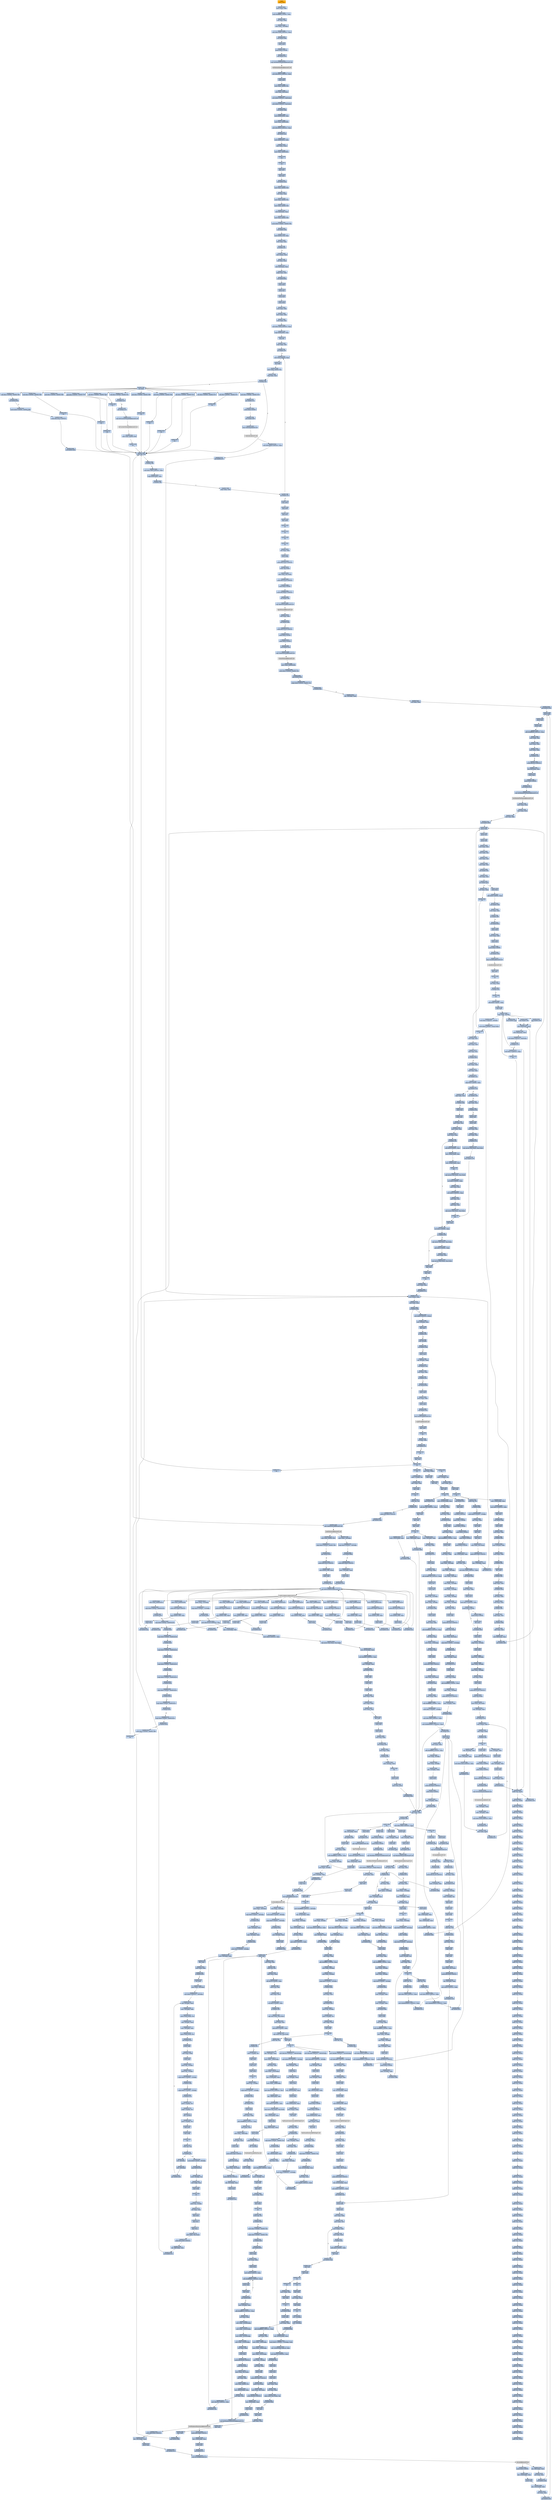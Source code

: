 digraph G {
node[shape=rectangle,style=filled,fillcolor=lightsteelblue,color=lightsteelblue]
bgcolor="transparent"
a0x00015440pushl_ebp[label="start\npushl %ebp",color="lightgrey",fillcolor="orange"];
a0x00015441movl_esp_ebp[label="0x00015441\nmovl %esp, %ebp"];
a0x00015443addl_0xfffffff0UINT8_esp[label="0x00015443\naddl $0xfffffff0<UINT8>, %esp"];
a0x00015446xorl_eax_eax[label="0x00015446\nxorl %eax, %eax"];
a0x00015448movl_eax__16ebp_[label="0x00015448\nmovl %eax, -16(%ebp)"];
a0x0001544bmovl_0x153d0UINT32_eax[label="0x0001544b\nmovl $0x153d0<UINT32>, %eax"];
a0x00015450call_0x00011d80[label="0x00015450\ncall 0x00011d80"];
a0x00011d80pushl_eax[label="0x00011d80\npushl %eax"];
a0x00011d81pushl_0x0UINT8[label="0x00011d81\npushl $0x0<UINT8>"];
a0x00011d83call_0x0001101c[label="0x00011d83\ncall 0x0001101c"];
a0x0001101cjmp_GetModuleHandleA_kernel32_dll[label="0x0001101c\njmp GetModuleHandleA@kernel32.dll"];
GetModuleHandleA_kernel32_dll[label="GetModuleHandleA@kernel32.dll",color="lightgrey",fillcolor="lightgrey"];
a0x00011d88movl_0x1603cUINT32_edx[label="0x00011d88\nmovl $0x1603c<UINT32>, %edx"];
a0x00011d8dpushl_edx[label="0x00011d8d\npushl %edx"];
a0x00011d8emovl_eax_0x0001705c[label="0x00011d8e\nmovl %eax, 0x0001705c"];
a0x00011d94movl_eax_0x4edx_[label="0x00011d94\nmovl %eax, 0x4(%edx)"];
a0x00011d97movl_0x0UINT32_0x8edx_[label="0x00011d97\nmovl $0x0<UINT32>, 0x8(%edx)"];
a0x00011d9emovl_0x0UINT32_0xcedx_[label="0x00011d9e\nmovl $0x0<UINT32>, 0xc(%edx)"];
a0x00011da5call_0x00011d68[label="0x00011da5\ncall 0x00011d68"];
a0x00011d68movl_0x00016040_eax[label="0x00011d68\nmovl 0x00016040, %eax"];
a0x00011d6dmovl_eax_0x0001604c[label="0x00011d6d\nmovl %eax, 0x0001604c"];
a0x00011d72movl_0x1603cUINT32_eax[label="0x00011d72\nmovl $0x1603c<UINT32>, %eax"];
a0x00011d77call_0x00011bfc[label="0x00011d77\ncall 0x00011bfc"];
a0x00011bfcmovl_0x0001601c_edx[label="0x00011bfc\nmovl 0x0001601c, %edx"];
a0x00011c02movl_edx_eax_[label="0x00011c02\nmovl %edx, (%eax)"];
a0x00011c04movl_eax_0x0001601c[label="0x00011c04\nmovl %eax, 0x0001601c"];
a0x00011c09ret[label="0x00011c09\nret"];
a0x00011d7cret[label="0x00011d7c\nret"];
a0x00011daapopl_edx[label="0x00011daa\npopl %edx"];
a0x00011dabpopl_eax[label="0x00011dab\npopl %eax"];
a0x00011daccall_0x00011420[label="0x00011dac\ncall 0x00011420"];
a0x00011420movl_eax_0x00017028[label="0x00011420\nmovl %eax, 0x00017028"];
a0x00011426xorl_eax_eax[label="0x00011426\nxorl %eax, %eax"];
a0x00011428movl_eax_0x0001702c[label="0x00011428\nmovl %eax, 0x0001702c"];
a0x0001142emovl_edx_0x00017030[label="0x0001142e\nmovl %edx, 0x00017030"];
a0x00011434movl_0x4edx__eax[label="0x00011434\nmovl 0x4(%edx), %eax"];
a0x00011437movl_eax_0x00017004[label="0x00011437\nmovl %eax, 0x00017004"];
a0x0001143dmovb_0x0UINT8_0x0001700c[label="0x0001143d\nmovb $0x0<UINT8>, 0x0001700c"];
a0x00011444call_0x00011404[label="0x00011444\ncall 0x00011404"];
a0x00011404movl_0x00017028_eax[label="0x00011404\nmovl 0x00017028, %eax"];
a0x00011409testl_eax_eax[label="0x00011409\ntestl %eax, %eax"];
a0x0001140bje_0x0001141c[label="0x0001140b\nje 0x0001141c"];
a0x0001140dmovl_eax__edx[label="0x0001140d\nmovl (%eax), %edx"];
a0x0001140fxorl_ecx_ecx[label="0x0001140f\nxorl %ecx, %ecx"];
a0x00011411movl_0x4eax__eax[label="0x00011411\nmovl 0x4(%eax), %eax"];
a0x00011414xchgl_ecx_edx[label="0x00011414\nxchgl %ecx, %edx"];
a0x00011416call_0x0001600c[label="0x00011416\ncall 0x0001600c"];
a0x000113b0pushl_ebx[label="0x000113b0\npushl %ebx"];
a0x000113b1pushl_esi[label="0x000113b1\npushl %esi"];
a0x000113b2pushl_edi[label="0x000113b2\npushl %edi"];
a0x000113b3pushl_ebp[label="0x000113b3\npushl %ebp"];
a0x000113b4movl_ecx_edi[label="0x000113b4\nmovl %ecx, %edi"];
a0x000113b6movl_edx_ebp[label="0x000113b6\nmovl %edx, %ebp"];
a0x000113b8movl_eax_esi[label="0x000113b8\nmovl %eax, %esi"];
a0x000113bamovl_0x113b0UINT32_eax[label="0x000113ba\nmovl $0x113b0<UINT32>, %eax"];
a0x000113bfcmpl_0x0001600c_eax[label="0x000113bf\ncmpl 0x0001600c, %eax"];
a0x000113c5sete_bl[label="0x000113c5\nsete %bl"];
a0x000113c8cmpl_ebp_edi[label="0x000113c8\ncmpl %ebp, %edi"];
a0x000113cajle_0x000113ff[label="0x000113ca\njle 0x000113ff"];
a0x000113ccmovl_esiebp8__eax[label="0x000113cc\nmovl (%esi,%ebp,8), %eax"];
a0x000113cfincl_ebp[label="0x000113cf\nincl %ebp"];
a0x000113d0movl_ebp_0x0001702c[label="0x000113d0\nmovl %ebp, 0x0001702c"];
a0x000113d6testl_eax_eax[label="0x000113d6\ntestl %eax, %eax"];
a0x000113d8je_0x000113dc[label="0x000113d8\nje 0x000113dc"];
a0x000113dacall_eax[label="0x000113da\ncall %eax"];
a0x00011de4subl_0x1UINT8_0x00017060[label="0x00011de4\nsubl $0x1<UINT8>, 0x00017060"];
a0x00011debret[label="0x00011deb\nret"];
a0x000113dctestb_bl_bl[label="0x000113dc\ntestb %bl, %bl"];
a0x000113deje_0x000113fb[label="0x000113de\nje 0x000113fb"];
a0x000113e0movl_0x113b0UINT32_eax[label="0x000113e0\nmovl $0x113b0<UINT32>, %eax"];
a0x000113e5cmpl_0x0001600c_eax[label="0x000113e5\ncmpl 0x0001600c, %eax"];
a0x000113ebje_0x000113fb[label="0x000113eb\nje 0x000113fb"];
a0x000113fbcmpl_ebp_edi[label="0x000113fb\ncmpl %ebp, %edi"];
a0x000113fdjg_0x000113cc[label="0x000113fd\njg 0x000113cc"];
a0x00011cc0subl_0x1UINT8_0x0001701c[label="0x00011cc0\nsubl $0x1<UINT8>, 0x0001701c"];
a0x00011cc7jae_0x00011cd3[label="0x00011cc7\njae 0x00011cd3"];
a0x00011cc9call_0x00011c70[label="0x00011cc9\ncall 0x00011c70"];
a0x00011c70jmp_GetCurrentThreadId_kernel32_dll[label="0x00011c70\njmp GetCurrentThreadId@kernel32.dll"];
GetCurrentThreadId_kernel32_dll[label="GetCurrentThreadId@kernel32.dll",color="lightgrey",fillcolor="lightgrey"];
a0x00011ccemovl_eax_0x00017008[label="0x00011cce\nmovl %eax, 0x00017008"];
a0x00011cd3ret[label="0x00011cd3\nret"];
a0x00011ed4subl_0x1UINT8_0x00017068[label="0x00011ed4\nsubl $0x1<UINT8>, 0x00017068"];
a0x00011edbret[label="0x00011edb\nret"];
a0x00012230subl_0x1UINT8_0x0001706c[label="0x00012230\nsubl $0x1<UINT8>, 0x0001706c"];
a0x00012237ret[label="0x00012237\nret"];
a0x00012534subl_0x1UINT8_0x00017070[label="0x00012534\nsubl $0x1<UINT8>, 0x00017070"];
a0x0001253bret[label="0x0001253b\nret"];
a0x00012628subl_0x1UINT8_0x00017074[label="0x00012628\nsubl $0x1<UINT8>, 0x00017074"];
a0x0001262fret[label="0x0001262f\nret"];
a0x000137b0subl_0x1UINT8_0x00017078[label="0x000137b0\nsubl $0x1<UINT8>, 0x00017078"];
a0x000137b7jae_0x000137ca[label="0x000137b7\njae 0x000137ca"];
a0x000137b9pushl_0x0UINT8[label="0x000137b9\npushl $0x0<UINT8>"];
a0x000137bbcall_0x00012630[label="0x000137bb\ncall 0x00012630"];
a0x00012630jmp_CoInitialize_ole32_dll[label="0x00012630\njmp CoInitialize@ole32.dll"];
CoInitialize_ole32_dll[label="CoInitialize@ole32.dll",color="lightgrey",fillcolor="lightgrey"];
a0x000137c0movl_0x160d4UINT32_eax[label="0x000137c0\nmovl $0x160d4<UINT32>, %eax"];
a0x000137c5call_0x0001157c[label="0x000137c5\ncall 0x0001157c"];
a0x0001157cmovl_eax__edx[label="0x0001157c\nmovl (%eax), %edx"];
a0x0001157etestl_edx_edx[label="0x0001157e\ntestl %edx, %edx"];
a0x00011580je_0x0001159d[label="0x00011580\nje 0x0001159d"];
a0x0001159dret[label="0x0001159d\nret"];
a0x000137caret[label="0x000137ca\nret"];
a0x00013914subl_0x1UINT8_0x0001707c[label="0x00013914\nsubl $0x1<UINT8>, 0x0001707c"];
a0x0001391bret[label="0x0001391b\nret"];
a0x0001394csubl_0x1UINT8_0x00017080[label="0x0001394c\nsubl $0x1<UINT8>, 0x00017080"];
a0x00013953ret[label="0x00013953\nret"];
a0x00013c6csubl_0x1UINT8_0x00017084[label="0x00013c6c\nsubl $0x1<UINT8>, 0x00017084"];
a0x00013c73ret[label="0x00013c73\nret"];
a0x00013ca4subl_0x1UINT8_0x0001708c[label="0x00013ca4\nsubl $0x1<UINT8>, 0x0001708c"];
a0x00013cabjae_0x00013e28[label="0x00013cab\njae 0x00013e28"];
a0x00013cb1movb_0x0UINT8_0x00017088[label="0x00013cb1\nmovb $0x0<UINT8>, 0x00017088"];
a0x00013cb8pushl_0x13e2cUINT32[label="0x00013cb8\npushl $0x13e2c<UINT32>"];
a0x00013cbdcall_0x00011e64[label="0x00013cbd\ncall 0x00011e64"];
a0x00011e64jmp_LoadLibraryA_kernel32_dll[label="0x00011e64\njmp LoadLibraryA@kernel32.dll"];
LoadLibraryA_kernel32_dll[label="LoadLibraryA@kernel32.dll",color="lightgrey",fillcolor="lightgrey"];
a0x00013cc2movl_eax_0x00017090[label="0x00013cc2\nmovl %eax, 0x00017090"];
a0x00013cc7cmpl_0x0UINT8_0x00017090[label="0x00013cc7\ncmpl $0x0<UINT8>, 0x00017090"];
a0x00013ccejbe_0x00013e28[label="0x00013cce\njbe 0x00013e28"];
a0x00013cd4pushl_0x13e3cUINT32[label="0x00013cd4\npushl $0x13e3c<UINT32>"];
a0x00013cd9movl_0x00017090_eax[label="0x00013cd9\nmovl 0x00017090, %eax"];
a0x00013cdepushl_eax[label="0x00013cde\npushl %eax"];
a0x00013cdfcall_0x00011e4c[label="0x00013cdf\ncall 0x00011e4c"];
a0x00011e4cjmp_GetProcAddress_kernel32_dll[label="0x00011e4c\njmp GetProcAddress@kernel32.dll"];
GetProcAddress_kernel32_dll[label="GetProcAddress@kernel32.dll",color="lightgrey",fillcolor="lightgrey"];
a0x00013ce4movl_eax_0x00016230[label="0x00013ce4\nmovl %eax, 0x00016230"];
a0x00013ce9pushl_0x13e4cUINT32[label="0x00013ce9\npushl $0x13e4c<UINT32>"];
a0x00013ceemovl_0x00017090_eax[label="0x00013cee\nmovl 0x00017090, %eax"];
a0x00013cf3pushl_eax[label="0x00013cf3\npushl %eax"];
a0x00013cf4call_0x00011e4c[label="0x00013cf4\ncall 0x00011e4c"];
a0x00013cf9movl_eax_0x00016234[label="0x00013cf9\nmovl %eax, 0x00016234"];
a0x00013cfepushl_0x13e60UINT32[label="0x00013cfe\npushl $0x13e60<UINT32>"];
a0x00013d03movl_0x00017090_eax[label="0x00013d03\nmovl 0x00017090, %eax"];
a0x00013d08pushl_eax[label="0x00013d08\npushl %eax"];
a0x00013d09call_0x00011e4c[label="0x00013d09\ncall 0x00011e4c"];
a0x00013d0emovl_eax_0x00016238[label="0x00013d0e\nmovl %eax, 0x00016238"];
a0x00013d13pushl_0x13e78UINT32[label="0x00013d13\npushl $0x13e78<UINT32>"];
a0x00013d18movl_0x00017090_eax[label="0x00013d18\nmovl 0x00017090, %eax"];
a0x00013d1dpushl_eax[label="0x00013d1d\npushl %eax"];
a0x00013d1ecall_0x00011e4c[label="0x00013d1e\ncall 0x00011e4c"];
a0x00013d23movl_eax_0x0001623c[label="0x00013d23\nmovl %eax, 0x0001623c"];
a0x00013d28pushl_0x13e90UINT32[label="0x00013d28\npushl $0x13e90<UINT32>"];
a0x00013d2dmovl_0x00017090_eax[label="0x00013d2d\nmovl 0x00017090, %eax"];
a0x00013d32pushl_eax[label="0x00013d32\npushl %eax"];
a0x00013d33call_0x00011e4c[label="0x00013d33\ncall 0x00011e4c"];
a0x00013d38movl_eax_0x00016240[label="0x00013d38\nmovl %eax, 0x00016240"];
a0x00013d3dpushl_0x13ea8UINT32[label="0x00013d3d\npushl $0x13ea8<UINT32>"];
a0x00013d42movl_0x00017090_eax[label="0x00013d42\nmovl 0x00017090, %eax"];
a0x00013d47pushl_eax[label="0x00013d47\npushl %eax"];
a0x00013d48call_0x00011e4c[label="0x00013d48\ncall 0x00011e4c"];
a0x00013d4dmovl_eax_0x00016244[label="0x00013d4d\nmovl %eax, 0x00016244"];
a0x00013d52pushl_0x13eb4UINT32[label="0x00013d52\npushl $0x13eb4<UINT32>"];
a0x00013d57movl_0x00017090_eax[label="0x00013d57\nmovl 0x00017090, %eax"];
a0x00013d5cpushl_eax[label="0x00013d5c\npushl %eax"];
a0x00013d5dcall_0x00011e4c[label="0x00013d5d\ncall 0x00011e4c"];
a0x00013d62movl_eax_0x00016248[label="0x00013d62\nmovl %eax, 0x00016248"];
a0x00013d67pushl_0x13ec0UINT32[label="0x00013d67\npushl $0x13ec0<UINT32>"];
a0x00013d6cmovl_0x00017090_eax[label="0x00013d6c\nmovl 0x00017090, %eax"];
a0x00013d71pushl_eax[label="0x00013d71\npushl %eax"];
a0x00013d72call_0x00011e4c[label="0x00013d72\ncall 0x00011e4c"];
a0x00013d77movl_eax_0x0001624c[label="0x00013d77\nmovl %eax, 0x0001624c"];
a0x00013d7cpushl_0x13ed8UINT32[label="0x00013d7c\npushl $0x13ed8<UINT32>"];
a0x00013d81movl_0x00017090_eax[label="0x00013d81\nmovl 0x00017090, %eax"];
a0x00013d86pushl_eax[label="0x00013d86\npushl %eax"];
a0x00013d87call_0x00011e4c[label="0x00013d87\ncall 0x00011e4c"];
a0x00013d8cmovl_eax_0x00016250[label="0x00013d8c\nmovl %eax, 0x00016250"];
a0x00013d91pushl_0x13ee8UINT32[label="0x00013d91\npushl $0x13ee8<UINT32>"];
a0x00013d96movl_0x00017090_eax[label="0x00013d96\nmovl 0x00017090, %eax"];
a0x00013d9bpushl_eax[label="0x00013d9b\npushl %eax"];
a0x00013d9ccall_0x00011e4c[label="0x00013d9c\ncall 0x00011e4c"];
a0x00013da1movl_eax_0x00016254[label="0x00013da1\nmovl %eax, 0x00016254"];
a0x00013da6pushl_0x13f00UINT32[label="0x00013da6\npushl $0x13f00<UINT32>"];
a0x00013dabmovl_0x00017090_eax[label="0x00013dab\nmovl 0x00017090, %eax"];
a0x00013db0pushl_eax[label="0x00013db0\npushl %eax"];
a0x00013db1call_0x00011e4c[label="0x00013db1\ncall 0x00011e4c"];
a0x00013db6movl_eax_0x00016258[label="0x00013db6\nmovl %eax, 0x00016258"];
a0x00013dbbpushl_0x13f18UINT32[label="0x00013dbb\npushl $0x13f18<UINT32>"];
a0x00013dc0movl_0x00017090_eax[label="0x00013dc0\nmovl 0x00017090, %eax"];
a0x00013dc5pushl_eax[label="0x00013dc5\npushl %eax"];
a0x00013dc6call_0x00011e4c[label="0x00013dc6\ncall 0x00011e4c"];
a0x00013dcbmovl_eax_0x0001625c[label="0x00013dcb\nmovl %eax, 0x0001625c"];
a0x00013dd0cmpl_0x0UINT8_0x00016230[label="0x00013dd0\ncmpl $0x0<UINT8>, 0x00016230"];
a0x00013dd7je_0x00013e28[label="0x00013dd7\nje 0x00013e28"];
a0x00013dd9cmpl_0x0UINT8_0x00016234[label="0x00013dd9\ncmpl $0x0<UINT8>, 0x00016234"];
a0x00013de0je_0x00013e28[label="0x00013de0\nje 0x00013e28"];
a0x00013de2cmpl_0x0UINT8_0x00016248[label="0x00013de2\ncmpl $0x0<UINT8>, 0x00016248"];
a0x00013de9je_0x00013e28[label="0x00013de9\nje 0x00013e28"];
a0x00013debcmpl_0x0UINT8_0x00016244[label="0x00013deb\ncmpl $0x0<UINT8>, 0x00016244"];
a0x00013df2je_0x00013e28[label="0x00013df2\nje 0x00013e28"];
a0x00013df4cmpl_0x0UINT8_0x00016250[label="0x00013df4\ncmpl $0x0<UINT8>, 0x00016250"];
a0x00013dfbje_0x00013e28[label="0x00013dfb\nje 0x00013e28"];
a0x00013dfdcmpl_0x0UINT8_0x00016254[label="0x00013dfd\ncmpl $0x0<UINT8>, 0x00016254"];
a0x00013e04je_0x00013e28[label="0x00013e04\nje 0x00013e28"];
a0x00013e06cmpl_0x0UINT8_0x00016258[label="0x00013e06\ncmpl $0x0<UINT8>, 0x00016258"];
a0x00013e0dje_0x00013e28[label="0x00013e0d\nje 0x00013e28"];
a0x00013e0fcmpl_0x0UINT8_0x0001625c[label="0x00013e0f\ncmpl $0x0<UINT8>, 0x0001625c"];
a0x00013e16je_0x00013e28[label="0x00013e16\nje 0x00013e28"];
a0x00013e18cmpl_0x0UINT8_0x0001624c[label="0x00013e18\ncmpl $0x0<UINT8>, 0x0001624c"];
a0x00013e1fje_0x00013e28[label="0x00013e1f\nje 0x00013e28"];
a0x00013e21movb_0x1UINT8_0x00017088[label="0x00013e21\nmovb $0x1<UINT8>, 0x00017088"];
a0x00013e28ret[label="0x00013e28\nret"];
a0x000153a0subl_0x1UINT8_0x000172f0[label="0x000153a0\nsubl $0x1<UINT8>, 0x000172f0"];
a0x000153a7ret[label="0x000153a7\nret"];
a0x000113ffpopl_ebp[label="0x000113ff\npopl %ebp"];
a0x00011400popl_edi[label="0x00011400\npopl %edi"];
a0x00011401popl_esi[label="0x00011401\npopl %esi"];
a0x00011402popl_ebx[label="0x00011402\npopl %ebx"];
a0x00011403ret[label="0x00011403\nret"];
a0x0001141cret[label="0x0001141c\nret"];
a0x00011449ret[label="0x00011449\nret"];
a0x00011db1ret[label="0x00011db1\nret"];
a0x00015455xorl_eax_eax[label="0x00015455\nxorl %eax, %eax"];
a0x00015457pushl_ebp[label="0x00015457\npushl %ebp"];
a0x00015458pushl_0x15501UINT32[label="0x00015458\npushl $0x15501<UINT32>"];
a0x0001545dpushl_fs_eax_[label="0x0001545d\npushl %fs:(%eax)"];
a0x00015460movl_esp_fs_eax_[label="0x00015460\nmovl %esp, %fs:(%eax)"];
a0x00015463pushl_0x15510UINT32[label="0x00015463\npushl $0x15510<UINT32>"];
a0x00015468pushl_0x0UINT8[label="0x00015468\npushl $0x0<UINT8>"];
a0x0001546apushl_0x1f0001UINT32[label="0x0001546a\npushl $0x1f0001<UINT32>"];
a0x0001546fcall_0x00011e6c[label="0x0001546f\ncall 0x00011e6c"];
a0x00011e6cjmp_OpenMutexA_kernel32_dll[label="0x00011e6c\njmp OpenMutexA@kernel32.dll"];
OpenMutexA_kernel32_dll[label="OpenMutexA@kernel32.dll",color="lightgrey",fillcolor="lightgrey"];
a0x00015474testl_eax_eax[label="0x00015474\ntestl %eax, %eax"];
a0x00015476jne_0x00015494[label="0x00015476\njne 0x00015494"];
a0x00015478pushl_0x15510UINT32[label="0x00015478\npushl $0x15510<UINT32>"];
a0x0001547dpushl_0x0UINT8[label="0x0001547d\npushl $0x0<UINT8>"];
a0x0001547fpushl_0x0UINT8[label="0x0001547f\npushl $0x0<UINT8>"];
a0x00015481call_0x00011e44[label="0x00015481\ncall 0x00011e44"];
a0x00011e44jmp_CreateMutexA_kernel32_dll[label="0x00011e44\njmp CreateMutexA@kernel32.dll"];
CreateMutexA_kernel32_dll[label="CreateMutexA@kernel32.dll",color="lightgrey",fillcolor="lightgrey"];
a0x00015486movl_eax_0x00016264[label="0x00015486\nmovl %eax, 0x00016264"];
a0x0001548bmovb_0x1UINT8_0x000172f4[label="0x0001548b\nmovb $0x1<UINT8>, 0x000172f4"];
a0x00015492jmp_0x0001549b[label="0x00015492\njmp 0x0001549b"];
a0x0001549bcmpb_0x0UINT8_0x000172f4[label="0x0001549b\ncmpb $0x0<UINT8>, 0x000172f4"];
a0x000154a2je_0x000154e0[label="0x000154a2\nje 0x000154e0"];
a0x000154a4leal__16ebp__edx[label="0x000154a4\nleal -16(%ebp), %edx"];
a0x000154a7xorl_eax_eax[label="0x000154a7\nxorl %eax, %eax"];
a0x000154a9call_0x00011284[label="0x000154a9\ncall 0x00011284"];
a0x00011284pushl_ebx[label="0x00011284\npushl %ebx"];
a0x00011285pushl_esi[label="0x00011285\npushl %esi"];
a0x00011286pushl_edi[label="0x00011286\npushl %edi"];
a0x00011287addl_0xfffffef8UINT32_esp[label="0x00011287\naddl $0xfffffef8<UINT32>, %esp"];
a0x0001128dmovl_edx_esi[label="0x0001128d\nmovl %edx, %esi"];
a0x0001128fmovl_eax_ebx[label="0x0001128f\nmovl %eax, %ebx"];
a0x00011291testl_ebx_ebx[label="0x00011291\ntestl %ebx, %ebx"];
a0x00011293jne_0x000112b3[label="0x00011293\njne 0x000112b3"];
a0x00011295pushl_0x105UINT32[label="0x00011295\npushl $0x105<UINT32>"];
a0x0001129aleal_0x4esp__eax[label="0x0001129a\nleal 0x4(%esp), %eax"];
a0x0001129epushl_eax[label="0x0001129e\npushl %eax"];
a0x0001129fpushl_0x0UINT8[label="0x0001129f\npushl $0x0<UINT8>"];
a0x000112a1call_0x00011014[label="0x000112a1\ncall 0x00011014"];
a0x00011014jmp_GetModuleFileNameA_kernel32_dll[label="0x00011014\njmp GetModuleFileNameA@kernel32.dll"];
GetModuleFileNameA_kernel32_dll[label="GetModuleFileNameA@kernel32.dll",color="lightgrey",fillcolor="lightgrey"];
a0x000112a6movl_eax_ecx[label="0x000112a6\nmovl %eax, %ecx"];
a0x000112a8movl_esp_edx[label="0x000112a8\nmovl %esp, %edx"];
a0x000112aamovl_esi_eax[label="0x000112aa\nmovl %esi, %eax"];
a0x000112accall_0x00011660[label="0x000112ac\ncall 0x00011660"];
a0x00011660pushl_ebx[label="0x00011660\npushl %ebx"];
a0x00011661pushl_esi[label="0x00011661\npushl %esi"];
a0x00011662pushl_edi[label="0x00011662\npushl %edi"];
a0x00011663movl_eax_ebx[label="0x00011663\nmovl %eax, %ebx"];
a0x00011665movl_edx_esi[label="0x00011665\nmovl %edx, %esi"];
a0x00011667movl_ecx_edi[label="0x00011667\nmovl %ecx, %edi"];
a0x00011669movl_edi_eax[label="0x00011669\nmovl %edi, %eax"];
a0x0001166bcall_0x0001163c[label="0x0001166b\ncall 0x0001163c"];
a0x0001163ctestl_eax_eax[label="0x0001163c\ntestl %eax, %eax"];
a0x0001163ejle_0x0001165c[label="0x0001163e\njle 0x0001165c"];
a0x00011640pushl_eax[label="0x00011640\npushl %eax"];
a0x00011641addl_0x9UINT8_eax[label="0x00011641\naddl $0x9<UINT8>, %eax"];
a0x00011644call_0x000110e8[label="0x00011644\ncall 0x000110e8"];
a0x000110e8testl_eax_eax[label="0x000110e8\ntestl %eax, %eax"];
a0x000110eaje_0x000110f6[label="0x000110ea\nje 0x000110f6"];
a0x000110eccall_0x0001602c[label="0x000110ec\ncall 0x0001602c"];
a0x00011084pushl_ebx[label="0x00011084\npushl %ebx"];
a0x00011085movl_eax_ebx[label="0x00011085\nmovl %eax, %ebx"];
a0x00011087pushl_ebx[label="0x00011087\npushl %ebx"];
a0x00011088pushl_0x0UINT8[label="0x00011088\npushl $0x0<UINT8>"];
a0x0001108acall_0x00011024[label="0x0001108a\ncall 0x00011024"];
a0x00011024jmp_LocalAlloc_kernel32_dll[label="0x00011024\njmp LocalAlloc@kernel32.dll"];
LocalAlloc_kernel32_dll[label="LocalAlloc@kernel32.dll",color="lightgrey",fillcolor="lightgrey"];
a0x0001108fpopl_ebx[label="0x0001108f\npopl %ebx"];
a0x00011090ret[label="0x00011090\nret"];
a0x000110f2orl_eax_eax[label="0x000110f2\norl %eax, %eax"];
a0x000110f4je_0x000110f7[label="0x000110f4\nje 0x000110f7"];
a0x000110f6ret[label="0x000110f6\nret"];
a0x00011649addl_0x8UINT8_eax[label="0x00011649\naddl $0x8<UINT8>, %eax"];
a0x0001164cpopl_edx[label="0x0001164c\npopl %edx"];
a0x0001164dmovl_edx__4eax_[label="0x0001164d\nmovl %edx, -4(%eax)"];
a0x00015501jmp_0x00011344[label="0x00015501\njmp 0x00011344"];
a0x00011344movl_0x4esp__eax[label="0x00011344\nmovl 0x4(%esp), %eax"];
a0x00011348movl_0x8esp__edx[label="0x00011348\nmovl 0x8(%esp), %edx"];
a0x0001134ctestl_0x6UINT32_0x4eax_[label="0x0001134c\ntestl $0x6<UINT32>, 0x4(%eax)"];
a0x00011353je_0x00011374[label="0x00011353\nje 0x00011374"];
a0x00011374movl_0x1UINT32_eax[label="0x00011374\nmovl $0x1<UINT32>, %eax"];
a0x00011379ret[label="0x00011379\nret"];
a0x00011650movl_0x1UINT32__8eax_[label="0x00011650\nmovl $0x1<UINT32>, -8(%eax)"];
a0x00011657movb_0x0UINT8_eaxedx_[label="0x00011657\nmovb $0x0<UINT8>, (%eax,%edx)"];
a0x0001165bret[label="0x0001165b\nret"];
a0x00011670movl_edi_ecx[label="0x00011670\nmovl %edi, %ecx"];
a0x00011672movl_eax_edi[label="0x00011672\nmovl %eax, %edi"];
a0x00011674testl_esi_esi[label="0x00011674\ntestl %esi, %esi"];
a0x00011676je_0x00011681[label="0x00011676\nje 0x00011681"];
a0x00011678movl_eax_edx[label="0x00011678\nmovl %eax, %edx"];
a0x0001167amovl_esi_eax[label="0x0001167a\nmovl %esi, %eax"];
a0x0001167ccall_0x000111ac[label="0x0001167c\ncall 0x000111ac"];
a0x000111accmpl_0x4UINT8_ecx[label="0x000111ac\ncmpl $0x4<UINT8>, %ecx"];
a0x000111afjnl_0x000111cd[label="0x000111af\njnl 0x000111cd"];
a0x000111cdcmpl_edx_eax[label="0x000111cd\ncmpl %edx, %eax"];
a0x000111cfje_0x0001120b[label="0x000111cf\nje 0x0001120b"];
a0x000111d1pushl_esi[label="0x000111d1\npushl %esi"];
a0x000111d2pushl_edi[label="0x000111d2\npushl %edi"];
a0x000111d3movl_eax_esi[label="0x000111d3\nmovl %eax, %esi"];
a0x000111d5movl_edx_edi[label="0x000111d5\nmovl %edx, %edi"];
a0x000111d7movl_ecx_eax[label="0x000111d7\nmovl %ecx, %eax"];
a0x000111d9ja_0x000111fb[label="0x000111d9\nja 0x000111fb"];
a0x000111fbsarl_0x2UINT8_ecx[label="0x000111fb\nsarl $0x2<UINT8>, %ecx"];
a0x000111fejs_0x00011209[label="0x000111fe\njs 0x00011209"];
a0x00011200repz_movsl_ds_esi__es_edi_[label="0x00011200\nrepz movsl %ds:(%esi), %es:(%edi)"];
a0x00011202andl_0x3UINT8_eax[label="0x00011202\nandl $0x3<UINT8>, %eax"];
a0x00011205movl_eax_ecx[label="0x00011205\nmovl %eax, %ecx"];
a0x00011207repz_movsb_ds_esi__es_edi_[label="0x00011207\nrepz movsb %ds:(%esi), %es:(%edi)"];
a0x00011209popl_edi[label="0x00011209\npopl %edi"];
a0x0001120apopl_esi[label="0x0001120a\npopl %esi"];
a0x0001120bret[label="0x0001120b\nret"];
a0x00011681movl_ebx_eax[label="0x00011681\nmovl %ebx, %eax"];
a0x00011683call_0x0001157c[label="0x00011683\ncall 0x0001157c"];
a0x00011688movl_edi_ebx_[label="0x00011688\nmovl %edi, (%ebx)"];
a0x0001168apopl_edi[label="0x0001168a\npopl %edi"];
a0x0001168bpopl_esi[label="0x0001168b\npopl %esi"];
a0x0001168cpopl_ebx[label="0x0001168c\npopl %ebx"];
a0x0001168dret[label="0x0001168d\nret"];
a0x000112b1jmp_0x000112d1[label="0x000112b1\njmp 0x000112d1"];
a0x000112d1addl_0x108UINT32_esp[label="0x000112d1\naddl $0x108<UINT32>, %esp"];
a0x000112d7popl_edi[label="0x000112d7\npopl %edi"];
a0x000112d8popl_esi[label="0x000112d8\npopl %esi"];
a0x000112d9popl_ebx[label="0x000112d9\npopl %ebx"];
a0x000112daret[label="0x000112da\nret"];
a0x000154aemovl__16ebp__eax[label="0x000154ae\nmovl -16(%ebp), %eax"];
a0x000154b1xorl_edx_edx[label="0x000154b1\nxorl %edx, %edx"];
a0x000154b3call_0x000137cc[label="0x000154b3\ncall 0x000137cc"];
a0x000137ccpushl_ebp[label="0x000137cc\npushl %ebp"];
a0x000137cdmovl_esp_ebp[label="0x000137cd\nmovl %esp, %ebp"];
a0x000137cfaddl_0xfffff7b8UINT32_esp[label="0x000137cf\naddl $0xfffff7b8<UINT32>, %esp"];
a0x000137d5pushl_esi[label="0x000137d5\npushl %esi"];
a0x000137d6pushl_edi[label="0x000137d6\npushl %edi"];
a0x000137d7movb_dl__25ebp_[label="0x000137d7\nmovb %dl, -25(%ebp)"];
a0x000137damovl_eax__4ebp_[label="0x000137da\nmovl %eax, -4(%ebp)"];
a0x000137ddcall_0x000132b8[label="0x000137dd\ncall 0x000132b8"];
a0x000132b8pushl_ebp[label="0x000132b8\npushl %ebp"];
a0x000132b9movl_esp_ebp[label="0x000132b9\nmovl %esp, %ebp"];
a0x000132bbaddl_0xfffffeecUINT32_esp[label="0x000132bb\naddl $0xfffffeec<UINT32>, %esp"];
a0x000132c1xorl_eax_eax[label="0x000132c1\nxorl %eax, %eax"];
a0x000132c3movl_eax__276ebp_[label="0x000132c3\nmovl %eax, -276(%ebp)"];
a0x000132c9xorl_eax_eax[label="0x000132c9\nxorl %eax, %eax"];
a0x000132cbpushl_ebp[label="0x000132cb\npushl %ebp"];
a0x000132ccpushl_0x13385UINT32[label="0x000132cc\npushl $0x13385<UINT32>"];
a0x000132d1pushl_fs_eax_[label="0x000132d1\npushl %fs:(%eax)"];
a0x000132d4movl_esp_fs_eax_[label="0x000132d4\nmovl %esp, %fs:(%eax)"];
a0x000132d7call_0x00012ee8[label="0x000132d7\ncall 0x00012ee8"];
a0x00012ee8pushl_ebp[label="0x00012ee8\npushl %ebp"];
a0x00012ee9movl_esp_ebp[label="0x00012ee9\nmovl %esp, %ebp"];
a0x00012eebaddl_0xfffffff8UINT8_esp[label="0x00012eeb\naddl $0xfffffff8<UINT8>, %esp"];
a0x00012eeemovb_0x1UINT8__1ebp_[label="0x00012eee\nmovb $0x1<UINT8>, -1(%ebp)"];
a0x00012ef2movl_0x12fd4UINT32_edx[label="0x00012ef2\nmovl $0x12fd4<UINT32>, %edx"];
a0x00012ef7movl_0x80000001UINT32_eax[label="0x00012ef7\nmovl $0x80000001<UINT32>, %eax"];
a0x00012efccall_0x0001267c[label="0x00012efc\ncall 0x0001267c"];
a0x0001267cpushl_ebp[label="0x0001267c\npushl %ebp"];
a0x0001267dmovl_esp_ebp[label="0x0001267d\nmovl %esp, %ebp"];
a0x0001267faddl_0xfffffff4UINT8_esp[label="0x0001267f\naddl $0xfffffff4<UINT8>, %esp"];
a0x00012682movl_edx__8ebp_[label="0x00012682\nmovl %edx, -8(%ebp)"];
a0x00012685movl_eax__4ebp_[label="0x00012685\nmovl %eax, -4(%ebp)"];
a0x00012688leal__12ebp__eax[label="0x00012688\nleal -12(%ebp), %eax"];
a0x0001268bpushl_eax[label="0x0001268b\npushl %eax"];
a0x0001268cpushl_0x2001fUINT32[label="0x0001268c\npushl $0x2001f<UINT32>"];
a0x00012691pushl_0x0UINT8[label="0x00012691\npushl $0x0<UINT8>"];
a0x00012693movl__8ebp__eax[label="0x00012693\nmovl -8(%ebp), %eax"];
a0x00012696call_0x00011898[label="0x00012696\ncall 0x00011898"];
a0x00011898testl_eax_eax[label="0x00011898\ntestl %eax, %eax"];
a0x0001189aje_0x0001189e[label="0x0001189a\nje 0x0001189e"];
a0x0001189cret[label="0x0001189c\nret"];
a0x0001269bpushl_eax[label="0x0001269b\npushl %eax"];
a0x0001269cmovl__4ebp__eax[label="0x0001269c\nmovl -4(%ebp), %eax"];
a0x0001269fpushl_eax[label="0x0001269f\npushl %eax"];
a0x000126a0call_0x00011e0c[label="0x000126a0\ncall 0x00011e0c"];
a0x00011e0cjmp_RegOpenKeyExA_advapi32_dll[label="0x00011e0c\njmp RegOpenKeyExA@advapi32.dll"];
RegOpenKeyExA_advapi32_dll[label="RegOpenKeyExA@advapi32.dll",color="lightgrey",fillcolor="lightgrey"];
a0x000126a5testl_eax_eax[label="0x000126a5\ntestl %eax, %eax"];
a0x000126a7je_0x000126ae[label="0x000126a7\nje 0x000126ae"];
a0x000126aemovl__12ebp__eax[label="0x000126ae\nmovl -12(%ebp), %eax"];
a0x000126b1movl_ebp_esp[label="0x000126b1\nmovl %ebp, %esp"];
a0x000126b3popl_ebp[label="0x000126b3\npopl %ebp"];
a0x000126b4ret[label="0x000126b4\nret"];
a0x00012f01movl_eax__8ebp_[label="0x00012f01\nmovl %eax, -8(%ebp)"];
a0x00012f04movl_0x13020UINT32_edx[label="0x00012f04\nmovl $0x13020<UINT32>, %edx"];
a0x00012f09movl__8ebp__eax[label="0x00012f09\nmovl -8(%ebp), %eax"];
a0x00012f0ccall_0x00012824[label="0x00012f0c\ncall 0x00012824"];
a0x00012824pushl_ebp[label="0x00012824\npushl %ebp"];
a0x00012825movl_esp_ebp[label="0x00012825\nmovl %esp, %ebp"];
a0x00012827addl_0xfffffff0UINT8_esp[label="0x00012827\naddl $0xfffffff0<UINT8>, %esp"];
a0x0001282amovl_edx__8ebp_[label="0x0001282a\nmovl %edx, -8(%ebp)"];
a0x0001282dmovl_eax__4ebp_[label="0x0001282d\nmovl %eax, -4(%ebp)"];
a0x00012830cmpl_0x0UINT8__4ebp_[label="0x00012830\ncmpl $0x0<UINT8>, -4(%ebp)"];
a0x00012834jne_0x0001283c[label="0x00012834\njne 0x0001283c"];
a0x0001283cmovl__8ebp__edx[label="0x0001283c\nmovl -8(%ebp), %edx"];
a0x0001283fmovl__4ebp__eax[label="0x0001283f\nmovl -4(%ebp), %eax"];
a0x00012842call_0x00012640[label="0x00012842\ncall 0x00012640"];
a0x00012640pushl_ebp[label="0x00012640\npushl %ebp"];
a0x00012641movl_esp_ebp[label="0x00012641\nmovl %esp, %ebp"];
a0x00012643addl_0xfffffff4UINT8_esp[label="0x00012643\naddl $0xfffffff4<UINT8>, %esp"];
a0x00012646movl_edx__8ebp_[label="0x00012646\nmovl %edx, -8(%ebp)"];
a0x00012649movl_eax__4ebp_[label="0x00012649\nmovl %eax, -4(%ebp)"];
a0x0001264cleal__12ebp__eax[label="0x0001264c\nleal -12(%ebp), %eax"];
a0x0001264fpushl_eax[label="0x0001264f\npushl %eax"];
a0x00012650pushl_0x20019UINT32[label="0x00012650\npushl $0x20019<UINT32>"];
a0x00012655pushl_0x0UINT8[label="0x00012655\npushl $0x0<UINT8>"];
a0x00012657movl__8ebp__eax[label="0x00012657\nmovl -8(%ebp), %eax"];
a0x0001265acall_0x00011898[label="0x0001265a\ncall 0x00011898"];
a0x0001265fpushl_eax[label="0x0001265f\npushl %eax"];
a0x00012660movl__4ebp__eax[label="0x00012660\nmovl -4(%ebp), %eax"];
a0x00012663pushl_eax[label="0x00012663\npushl %eax"];
a0x00012664call_0x00011e0c[label="0x00012664\ncall 0x00011e0c"];
a0x00012669testl_eax_eax[label="0x00012669\ntestl %eax, %eax"];
a0x0001266bje_0x00012672[label="0x0001266b\nje 0x00012672"];
a0x0001266dxorl_eax_eax[label="0x0001266d\nxorl %eax, %eax"];
a0x0001266fmovl_eax__12ebp_[label="0x0001266f\nmovl %eax, -12(%ebp)"];
a0x00012672movl__12ebp__eax[label="0x00012672\nmovl -12(%ebp), %eax"];
a0x00012675movl_ebp_esp[label="0x00012675\nmovl %ebp, %esp"];
a0x00012677popl_ebp[label="0x00012677\npopl %ebp"];
a0x00012678ret[label="0x00012678\nret"];
a0x00012847movl_eax__16ebp_[label="0x00012847\nmovl %eax, -16(%ebp)"];
a0x0001284acmpl_0x0UINT8__16ebp_[label="0x0001284a\ncmpl $0x0<UINT8>, -16(%ebp)"];
a0x0001284esetne__9ebp_[label="0x0001284e\nsetne -9(%ebp)"];
a0x00012852cmpl_0x0UINT8__16ebp_[label="0x00012852\ncmpl $0x0<UINT8>, -16(%ebp)"];
a0x00012856je_0x00012860[label="0x00012856\nje 0x00012860"];
a0x00012860movb__9ebp__al[label="0x00012860\nmovb -9(%ebp), %al"];
a0x00012863movl_ebp_esp[label="0x00012863\nmovl %ebp, %esp"];
a0x00012865popl_ebp[label="0x00012865\npopl %ebp"];
a0x00012866ret[label="0x00012866\nret"];
a0x00012f11testb_al_al[label="0x00012f11\ntestb %al, %al"];
a0x00012f13je_0x00012f26[label="0x00012f13\nje 0x00012f26"];
a0x00012f26movl_0x12fd4UINT32_edx[label="0x00012f26\nmovl $0x12fd4<UINT32>, %edx"];
a0x00012f2bmovl_0x80000002UINT32_eax[label="0x00012f2b\nmovl $0x80000002<UINT32>, %eax"];
a0x00012f30call_0x0001267c[label="0x00012f30\ncall 0x0001267c"];
a0x00012f35movl_eax__8ebp_[label="0x00012f35\nmovl %eax, -8(%ebp)"];
a0x00012f38movl_0x13020UINT32_edx[label="0x00012f38\nmovl $0x13020<UINT32>, %edx"];
a0x00012f3dmovl__8ebp__eax[label="0x00012f3d\nmovl -8(%ebp), %eax"];
a0x00012f40call_0x00012824[label="0x00012f40\ncall 0x00012824"];
a0x00012f45testb_al_al[label="0x00012f45\ntestb %al, %al"];
a0x00012f47je_0x00012f5a[label="0x00012f47\nje 0x00012f5a"];
a0x00012f5amovl_0x13054UINT32_edx[label="0x00012f5a\nmovl $0x13054<UINT32>, %edx"];
a0x00012f5fmovl_0x80000001UINT32_eax[label="0x00012f5f\nmovl $0x80000001<UINT32>, %eax"];
a0x00012f64call_0x0001267c[label="0x00012f64\ncall 0x0001267c"];
a0x000126a9xorl_eax_eax[label="0x000126a9\nxorl %eax, %eax"];
a0x000126abmovl_eax__12ebp_[label="0x000126ab\nmovl %eax, -12(%ebp)"];
a0x00012f69movl_eax__8ebp_[label="0x00012f69\nmovl %eax, -8(%ebp)"];
a0x00012f6cmovl_0x130c4UINT32_edx[label="0x00012f6c\nmovl $0x130c4<UINT32>, %edx"];
a0x00012f71movl__8ebp__eax[label="0x00012f71\nmovl -8(%ebp), %eax"];
a0x00012f74call_0x00012868[label="0x00012f74\ncall 0x00012868"];
a0x00012868pushl_ebp[label="0x00012868\npushl %ebp"];
a0x00012869movl_esp_ebp[label="0x00012869\nmovl %esp, %ebp"];
a0x0001286baddl_0xffffffecUINT8_esp[label="0x0001286b\naddl $0xffffffec<UINT8>, %esp"];
a0x0001286emovl_edx__8ebp_[label="0x0001286e\nmovl %edx, -8(%ebp)"];
a0x00012871movl_eax__4ebp_[label="0x00012871\nmovl %eax, -4(%ebp)"];
a0x00012874cmpl_0x0UINT8__4ebp_[label="0x00012874\ncmpl $0x0<UINT8>, -4(%ebp)"];
a0x00012878je_0x0001289c[label="0x00012878\nje 0x0001289c"];
a0x0001289cxorl_eax_eax[label="0x0001289c\nxorl %eax, %eax"];
a0x0001289ejmp_0x000128a2[label="0x0001289e\njmp 0x000128a2"];
a0x000128a2movb_al__9ebp_[label="0x000128a2\nmovb %al, -9(%ebp)"];
a0x000128a5movb__9ebp__al[label="0x000128a5\nmovb -9(%ebp), %al"];
a0x000128a8movl_ebp_esp[label="0x000128a8\nmovl %ebp, %esp"];
a0x000128aapopl_ebp[label="0x000128aa\npopl %ebp"];
a0x000128abret[label="0x000128ab\nret"];
a0x00012f79testb_al_al[label="0x00012f79\ntestb %al, %al"];
a0x00012f7bje_0x00012f8e[label="0x00012f7b\nje 0x00012f8e"];
a0x00012f8emovl_0x13054UINT32_edx[label="0x00012f8e\nmovl $0x13054<UINT32>, %edx"];
a0x00012f93movl_0x80000002UINT32_eax[label="0x00012f93\nmovl $0x80000002<UINT32>, %eax"];
a0x00012f98call_0x0001267c[label="0x00012f98\ncall 0x0001267c"];
a0x00012f9dmovl_eax__8ebp_[label="0x00012f9d\nmovl %eax, -8(%ebp)"];
a0x00012fa0movl_0x130c4UINT32_edx[label="0x00012fa0\nmovl $0x130c4<UINT32>, %edx"];
a0x00012fa5movl__8ebp__eax[label="0x00012fa5\nmovl -8(%ebp), %eax"];
a0x00012fa8call_0x00012868[label="0x00012fa8\ncall 0x00012868"];
a0x00012fadtestb_al_al[label="0x00012fad\ntestb %al, %al"];
a0x00012fafje_0x00012fc2[label="0x00012faf\nje 0x00012fc2"];
a0x00012fc2movb__1ebp__al[label="0x00012fc2\nmovb -1(%ebp), %al"];
a0x00012fc5popl_ecx[label="0x00012fc5\npopl %ecx"];
a0x00012fc6popl_ecx[label="0x00012fc6\npopl %ecx"];
a0x00012fc7popl_ebp[label="0x00012fc7\npopl %ebp"];
a0x00012fc8ret[label="0x00012fc8\nret"];
a0x000132dcmovb_al__1ebp_[label="0x000132dc\nmovb %al, -1(%ebp)"];
a0x000132dfcmpb_0x0UINT8__1ebp_[label="0x000132df\ncmpb $0x0<UINT8>, -1(%ebp)"];
a0x000132e3je_0x0001336c[label="0x000132e3\nje 0x0001336c"];
a0x000132e9call_0x0001320c[label="0x000132e9\ncall 0x0001320c"];
a0x0001320cpushl_ebp[label="0x0001320c\npushl %ebp"];
a0x0001320dmovl_esp_ebp[label="0x0001320d\nmovl %esp, %ebp"];
a0x0001320faddl_0xfffffef4UINT32_esp[label="0x0001320f\naddl $0xfffffef4<UINT32>, %esp"];
a0x00013215xorl_eax_eax[label="0x00013215\nxorl %eax, %eax"];
a0x00013217movl_eax__268ebp_[label="0x00013217\nmovl %eax, -268(%ebp)"];
a0x0001321dxorl_eax_eax[label="0x0001321d\nxorl %eax, %eax"];
a0x0001321fpushl_ebp[label="0x0001321f\npushl %ebp"];
a0x00013220pushl_0x1328cUINT32[label="0x00013220\npushl $0x1328c<UINT32>"];
a0x00013225pushl_fs_eax_[label="0x00013225\npushl %fs:(%eax)"];
a0x00013228movl_esp_fs_eax_[label="0x00013228\nmovl %esp, %fs:(%eax)"];
a0x0001322bpushl_0x104UINT32[label="0x0001322b\npushl $0x104<UINT32>"];
a0x00013230leal__261ebp__eax[label="0x00013230\nleal -261(%ebp), %eax"];
a0x00013236pushl_eax[label="0x00013236\npushl %eax"];
a0x00013237call_0x00011e5c[label="0x00013237\ncall 0x00011e5c"];
a0x00011e5cjmp_GetWindowsDirectoryA_kernel32_dll[label="0x00011e5c\njmp GetWindowsDirectoryA@kernel32.dll"];
GetWindowsDirectoryA_kernel32_dll[label="GetWindowsDirectoryA@kernel32.dll",color="lightgrey",fillcolor="lightgrey"];
a0x0001323cpushl_0x1329cUINT32[label="0x0001323c\npushl $0x1329c<UINT32>"];
a0x00013241leal__261ebp__eax[label="0x00013241\nleal -261(%ebp), %eax"];
a0x00013247pushl_eax[label="0x00013247\npushl %eax"];
a0x00013248call_0x00011e7c[label="0x00013248\ncall 0x00011e7c"];
a0x00011e7cjmp_lstrcatA_kernel32_dll[label="0x00011e7c\njmp lstrcatA@kernel32.dll"];
lstrcatA_kernel32_dll[label="lstrcatA@kernel32.dll",color="lightgrey",fillcolor="lightgrey"];
a0x0001324dleal__268ebp__edx[label="0x0001324d\nleal -268(%ebp), %edx"];
a0x00013253xorl_eax_eax[label="0x00013253\nxorl %eax, %eax"];
a0x00013255call_0x00011284[label="0x00013255\ncall 0x00011284"];
a0x0001328cjmp_0x00011344[label="0x0001328c\njmp 0x00011344"];
a0x0001325amovl__268ebp__eax[label="0x0001325a\nmovl -268(%ebp), %eax"];
a0x00013260call_0x00011898[label="0x00013260\ncall 0x00011898"];
a0x00013265leal__261ebp__edx[label="0x00013265\nleal -261(%ebp), %edx"];
a0x0001326bcall_0x00013188[label="0x0001326b\ncall 0x00013188"];
a0x00013188pushl_ebp[label="0x00013188\npushl %ebp"];
a0x00013189movl_esp_ebp[label="0x00013189\nmovl %esp, %ebp"];
a0x0001318baddl_0xffffffe4UINT8_esp[label="0x0001318b\naddl $0xffffffe4<UINT8>, %esp"];
a0x0001318emovl_edx__8ebp_[label="0x0001318e\nmovl %edx, -8(%ebp)"];
a0x00013191movl_eax__4ebp_[label="0x00013191\nmovl %eax, -4(%ebp)"];
a0x00013194movl__4ebp__eax[label="0x00013194\nmovl -4(%ebp), %eax"];
a0x00013197pushl_eax[label="0x00013197\npushl %eax"];
a0x00013198call_0x00011e94[label="0x00013198\ncall 0x00011e94"];
a0x00011e94jmp_lstrlenA_kernel32_dll[label="0x00011e94\njmp lstrlenA@kernel32.dll"];
lstrlenA_kernel32_dll[label="lstrlenA@kernel32.dll",color="lightgrey",fillcolor="lightgrey"];
a0x0001319dmovl_eax__16ebp_[label="0x0001319d\nmovl %eax, -16(%ebp)"];
a0x000131a0movb_0x0UINT8__9ebp_[label="0x000131a0\nmovb $0x0<UINT8>, -9(%ebp)"];
a0x000131a4cmpl_0x0UINT8__16ebp_[label="0x000131a4\ncmpl $0x0<UINT8>, -16(%ebp)"];
a0x000131a8jle_0x00013204[label="0x000131a8\njle 0x00013204"];
a0x000131aamovl__8ebp__eax[label="0x000131aa\nmovl -8(%ebp), %eax"];
a0x000131adpushl_eax[label="0x000131ad\npushl %eax"];
a0x000131aecall_0x00011e94[label="0x000131ae\ncall 0x00011e94"];
a0x000131b3movl_eax__24ebp_[label="0x000131b3\nmovl %eax, -24(%ebp)"];
a0x000131b6cmpl_0x0UINT8__24ebp_[label="0x000131b6\ncmpl $0x0<UINT8>, -24(%ebp)"];
a0x000131bajle_0x00013204[label="0x000131ba\njle 0x00013204"];
a0x000131bcmovl__24ebp__eax[label="0x000131bc\nmovl -24(%ebp), %eax"];
a0x000131bfcmpl__16ebp__eax[label="0x000131bf\ncmpl -16(%ebp), %eax"];
a0x000131c2jg_0x00013204[label="0x000131c2\njg 0x00013204"];
a0x000131c4movb_0x1UINT8__9ebp_[label="0x000131c4\nmovb $0x1<UINT8>, -9(%ebp)"];
a0x000131c8movl__24ebp__eax[label="0x000131c8\nmovl -24(%ebp), %eax"];
a0x000131cbdecl_eax[label="0x000131cb\ndecl %eax"];
a0x000131cctestl_eax_eax[label="0x000131cc\ntestl %eax, %eax"];
a0x000131cejl_0x00013204[label="0x000131ce\njl 0x00013204"];
a0x000131d0incl_eax[label="0x000131d0\nincl %eax"];
a0x000131d1movl_eax__28ebp_[label="0x000131d1\nmovl %eax, -28(%ebp)"];
a0x000131d4movl_0x0UINT32__20ebp_[label="0x000131d4\nmovl $0x0<UINT32>, -20(%ebp)"];
a0x000131dbmovl__8ebp__eax[label="0x000131db\nmovl -8(%ebp), %eax"];
a0x000131demovl__20ebp__edx[label="0x000131de\nmovl -20(%ebp), %edx"];
a0x000131e1movb_eaxedx__dl[label="0x000131e1\nmovb (%eax,%edx), %dl"];
a0x000131e4movl__4ebp__eax[label="0x000131e4\nmovl -4(%ebp), %eax"];
a0x000131e7movl__20ebp__ecx[label="0x000131e7\nmovl -20(%ebp), %ecx"];
a0x000131eamovb_eaxecx__al[label="0x000131ea\nmovb (%eax,%ecx), %al"];
a0x000131edcall_0x0001314c[label="0x000131ed\ncall 0x0001314c"];
a0x0001314cpushl_ebp[label="0x0001314c\npushl %ebp"];
a0x0001314dmovl_esp_ebp[label="0x0001314d\nmovl %esp, %ebp"];
a0x0001314fpushl_ecx[label="0x0001314f\npushl %ecx"];
a0x00013150movb_dl__2ebp_[label="0x00013150\nmovb %dl, -2(%ebp)"];
a0x00013153movb_al__1ebp_[label="0x00013153\nmovb %al, -1(%ebp)"];
a0x00013156cmpb_0x61UINT8__1ebp_[label="0x00013156\ncmpb $0x61<UINT8>, -1(%ebp)"];
a0x0001315ajb_0x00013166[label="0x0001315a\njb 0x00013166"];
a0x00013166cmpb_0x61UINT8__2ebp_[label="0x00013166\ncmpb $0x61<UINT8>, -2(%ebp)"];
a0x0001316ajb_0x00013176[label="0x0001316a\njb 0x00013176"];
a0x00013176movb__1ebp__al[label="0x00013176\nmovb -1(%ebp), %al"];
a0x00013179cmpb__2ebp__al[label="0x00013179\ncmpb -2(%ebp), %al"];
a0x0001317csete__3ebp_[label="0x0001317c\nsete -3(%ebp)"];
a0x00013180movb__3ebp__al[label="0x00013180\nmovb -3(%ebp), %al"];
a0x00013183popl_ecx[label="0x00013183\npopl %ecx"];
a0x00013184popl_ebp[label="0x00013184\npopl %ebp"];
a0x00013185ret[label="0x00013185\nret"];
a0x000131f2testb_al_al[label="0x000131f2\ntestb %al, %al"];
a0x000131f4jne_0x000131fc[label="0x000131f4\njne 0x000131fc"];
a0x000131fcincl__20ebp_[label="0x000131fc\nincl -20(%ebp)"];
a0x000131ffdecl__28ebp_[label="0x000131ff\ndecl -28(%ebp)"];
a0x00013202jne_0x000131db[label="0x00013202\njne 0x000131db"];
a0x000131f6movb_0x0UINT8__9ebp_[label="0x000131f6\nmovb $0x0<UINT8>, -9(%ebp)"];
a0x000131fajmp_0x00013204[label="0x000131fa\njmp 0x00013204"];
a0x00013204movb__9ebp__al[label="0x00013204\nmovb -9(%ebp), %al"];
a0x00013207movl_ebp_esp[label="0x00013207\nmovl %ebp, %esp"];
a0x00013209popl_ebp[label="0x00013209\npopl %ebp"];
a0x0001320aret[label="0x0001320a\nret"];
a0x00013270movb_al__1ebp_[label="0x00013270\nmovb %al, -1(%ebp)"];
a0x00013273xorl_eax_eax[label="0x00013273\nxorl %eax, %eax"];
a0x00013275popl_edx[label="0x00013275\npopl %edx"];
a0x00013276popl_ecx[label="0x00013276\npopl %ecx"];
a0x00013277popl_ecx[label="0x00013277\npopl %ecx"];
a0x00013278movl_edx_fs_eax_[label="0x00013278\nmovl %edx, %fs:(%eax)"];
a0x0001327bpushl_0x13293UINT32[label="0x0001327b\npushl $0x13293<UINT32>"];
a0x00013280leal__268ebp__eax[label="0x00013280\nleal -268(%ebp), %eax"];
a0x00013286call_0x0001157c[label="0x00013286\ncall 0x0001157c"];
a0x00011582movl_0x0UINT32_eax_[label="0x00011582\nmovl $0x0<UINT32>, (%eax)"];
a0x00011588movl__8edx__ecx[label="0x00011588\nmovl -8(%edx), %ecx"];
a0x0001158bdecl_ecx[label="0x0001158b\ndecl %ecx"];
a0x0001158cjl_0x0001159d[label="0x0001158c\njl 0x0001159d"];
a0x0001158edecl__8edx_[label="0x0001158e\ndecl -8(%edx)"];
a0x00011591jne_0x0001159d[label="0x00011591\njne 0x0001159d"];
a0x00011593pushl_eax[label="0x00011593\npushl %eax"];
a0x00011594leal__8edx__eax[label="0x00011594\nleal -8(%edx), %eax"];
a0x00011597call_0x00011100[label="0x00011597\ncall 0x00011100"];
a0x00011100testl_eax_eax[label="0x00011100\ntestl %eax, %eax"];
a0x00011102je_0x0001110e[label="0x00011102\nje 0x0001110e"];
a0x00011104call_0x00016030[label="0x00011104\ncall 0x00016030"];
a0x00011094pushl_ebx[label="0x00011094\npushl %ebx"];
a0x00011095movl_eax_ebx[label="0x00011095\nmovl %eax, %ebx"];
a0x00011097pushl_ebx[label="0x00011097\npushl %ebx"];
a0x00011098call_0x0001102c[label="0x00011098\ncall 0x0001102c"];
a0x0001102cjmp_LocalFree_kernel32_dll[label="0x0001102c\njmp LocalFree@kernel32.dll"];
LocalFree_kernel32_dll[label="LocalFree@kernel32.dll",color="lightgrey",fillcolor="lightgrey"];
a0x0001109dpopl_ebx[label="0x0001109d\npopl %ebx"];
a0x0001109eret[label="0x0001109e\nret"];
a0x0001110aorl_eax_eax[label="0x0001110a\norl %eax, %eax"];
a0x0001110cjne_0x0001110f[label="0x0001110c\njne 0x0001110f"];
a0x0001110eret[label="0x0001110e\nret"];
a0x0001159cpopl_eax[label="0x0001159c\npopl %eax"];
a0x0001328bret[label="0x0001328b\nret"];
a0x00013293movb__1ebp__al[label="0x00013293\nmovb -1(%ebp), %al"];
a0x00013296movl_ebp_esp[label="0x00013296\nmovl %ebp, %esp"];
a0x00013298popl_ebp[label="0x00013298\npopl %ebp"];
a0x00013299ret[label="0x00013299\nret"];
a0x000132eetestb_al_al[label="0x000132ee\ntestb %al, %al"];
a0x000132f0je_0x00013368[label="0x000132f0\nje 0x00013368"];
a0x00013368movb_0x0UINT8__1ebp_[label="0x00013368\nmovb $0x0<UINT8>, -1(%ebp)"];
a0x0001336cxorl_eax_eax[label="0x0001336c\nxorl %eax, %eax"];
a0x0001336epopl_edx[label="0x0001336e\npopl %edx"];
a0x0001336fpopl_ecx[label="0x0001336f\npopl %ecx"];
a0x00013370popl_ecx[label="0x00013370\npopl %ecx"];
a0x00013371movl_edx_fs_eax_[label="0x00013371\nmovl %edx, %fs:(%eax)"];
a0x00013374pushl_0x1338cUINT32[label="0x00013374\npushl $0x1338c<UINT32>"];
a0x00013379leal__276ebp__eax[label="0x00013379\nleal -276(%ebp), %eax"];
a0x0001337fcall_0x0001157c[label="0x0001337f\ncall 0x0001157c"];
a0x00013384ret[label="0x00013384\nret"];
a0x0001338cmovb__1ebp__al[label="0x0001338c\nmovb -1(%ebp), %al"];
a0x0001338fmovl_ebp_esp[label="0x0001338f\nmovl %ebp, %esp"];
a0x00013391popl_ebp[label="0x00013391\npopl %ebp"];
a0x00013392ret[label="0x00013392\nret"];
a0x000137e2testb_al_al[label="0x000137e2\ntestb %al, %al"];
a0x000137e4je_0x000137ef[label="0x000137e4\nje 0x000137ef"];
a0x000137efpushl_0x138c4UINT32[label="0x000137ef\npushl $0x138c4<UINT32>"];
a0x000137f4call_0x00011e64[label="0x000137f4\ncall 0x00011e64"];
a0x000137f9movl_eax__16ebp_[label="0x000137f9\nmovl %eax, -16(%ebp)"];
a0x000137fccmpl_0x0UINT8__16ebp_[label="0x000137fc\ncmpl $0x0<UINT8>, -16(%ebp)"];
a0x00013800jne_0x0001380b[label="0x00013800\njne 0x0001380b"];
a0x0001380bpushl_0x138d4UINT32[label="0x0001380b\npushl $0x138d4<UINT32>"];
a0x00013810movl__16ebp__eax[label="0x00013810\nmovl -16(%ebp), %eax"];
a0x00013813pushl_eax[label="0x00013813\npushl %eax"];
a0x00013814call_0x00011e4c[label="0x00013814\ncall 0x00011e4c"];
a0x00013819movl_eax__12ebp_[label="0x00013819\nmovl %eax, -12(%ebp)"];
a0x0001381ccmpl_0x0UINT8__12ebp_[label="0x0001381c\ncmpl $0x0<UINT8>, -12(%ebp)"];
a0x00013820jne_0x0001382b[label="0x00013820\njne 0x0001382b"];
a0x0001382bmovl_0x16120UINT32_esi[label="0x0001382b\nmovl $0x16120<UINT32>, %esi"];
a0x00013830leal__2118ebp__edi[label="0x00013830\nleal -2118(%ebp), %edi"];
a0x00013836movl_0x4UINT32_ecx[label="0x00013836\nmovl $0x4<UINT32>, %ecx"];
a0x0001383brepz_movsl_ds_esi__es_edi_[label="0x0001383b\nrepz movsl %ds:(%esi), %es:(%edi)"];
a0x0001383dleal__2074ebp__edx[label="0x0001383d\nleal -2074(%ebp), %edx"];
a0x00013843movl_0x400UINT32_ecx[label="0x00013843\nmovl $0x400<UINT32>, %ecx"];
a0x00013848movl__4ebp__eax[label="0x00013848\nmovl -4(%ebp), %eax"];
a0x0001384bcall_0x00011b8c[label="0x0001384b\ncall 0x00011b8c"];
a0x00011b8cpushl_ebx[label="0x00011b8c\npushl %ebx"];
a0x00011b8dpushl_esi[label="0x00011b8d\npushl %esi"];
a0x00011b8epushl_edi[label="0x00011b8e\npushl %edi"];
a0x00011b8fmovl_ecx_edi[label="0x00011b8f\nmovl %ecx, %edi"];
a0x00011b91movl_edx_ebx[label="0x00011b91\nmovl %edx, %ebx"];
a0x00011b93movl_eax_esi[label="0x00011b93\nmovl %eax, %esi"];
a0x00011b95decl_edi[label="0x00011b95\ndecl %edi"];
a0x00011b96pushl_edi[label="0x00011b96\npushl %edi"];
a0x00011b97pushl_ebx[label="0x00011b97\npushl %ebx"];
a0x00011b98movl_esi_eax[label="0x00011b98\nmovl %esi, %eax"];
a0x00011b9acall_0x000116e4[label="0x00011b9a\ncall 0x000116e4"];
a0x000116e4testl_eax_eax[label="0x000116e4\ntestl %eax, %eax"];
a0x000116e6je_0x000116eb[label="0x000116e6\nje 0x000116eb"];
a0x000116e8movl__4eax__eax[label="0x000116e8\nmovl -4(%eax), %eax"];
a0x000116ebret[label="0x000116eb\nret"];
a0x00011b9fpushl_eax[label="0x00011b9f\npushl %eax"];
a0x00011ba0movl_esi_eax[label="0x00011ba0\nmovl %esi, %eax"];
a0x00011ba2call_0x00011898[label="0x00011ba2\ncall 0x00011898"];
a0x00011ba7pushl_eax[label="0x00011ba7\npushl %eax"];
a0x00011ba8pushl_0x0UINT8[label="0x00011ba8\npushl $0x0<UINT8>"];
a0x00011baapushl_0x0UINT8[label="0x00011baa\npushl $0x0<UINT8>"];
a0x00011baccall_0x0001105c[label="0x00011bac\ncall 0x0001105c"];
a0x0001105cjmp_MultiByteToWideChar_kernel32_dll[label="0x0001105c\njmp MultiByteToWideChar@kernel32.dll"];
MultiByteToWideChar_kernel32_dll[label="MultiByteToWideChar@kernel32.dll",color="lightgrey",fillcolor="lightgrey"];
a0x00011bb1movw_0x0UINT16_ebxeax2_[label="0x00011bb1\nmovw $0x0<UINT16>, (%ebx,%eax,2)"];
a0x00011bb7movl_ebx_eax[label="0x00011bb7\nmovl %ebx, %eax"];
a0x00011bb9popl_edi[label="0x00011bb9\npopl %edi"];
a0x00011bbapopl_esi[label="0x00011bba\npopl %esi"];
a0x00011bbbpopl_ebx[label="0x00011bbb\npopl %ebx"];
a0x00011bbcret[label="0x00011bbc\nret"];
a0x00013850movl_0xffffffffUINT32__24ebp_[label="0x00013850\nmovl $0xffffffff<UINT32>, -24(%ebp)"];
a0x00013857leal__2074ebp__eax[label="0x00013857\nleal -2074(%ebp), %eax"];
a0x0001385dmovl_eax__20ebp_[label="0x0001385d\nmovl %eax, -20(%ebp)"];
a0x00013860leal__2102ebp__eax[label="0x00013860\nleal -2102(%ebp), %eax"];
a0x00013866xorl_ecx_ecx[label="0x00013866\nxorl %ecx, %ecx"];
a0x00013868movl_0xcUINT32_edx[label="0x00013868\nmovl $0xc<UINT32>, %edx"];
a0x0001386dcall_0x000112dc[label="0x0001386d\ncall 0x000112dc"];
a0x000112dcpushl_edi[label="0x000112dc\npushl %edi"];
a0x000112ddmovl_eax_edi[label="0x000112dd\nmovl %eax, %edi"];
a0x000112dfmovb_cl_ch[label="0x000112df\nmovb %cl, %ch"];
a0x000112e1movl_ecx_eax[label="0x000112e1\nmovl %ecx, %eax"];
a0x000112e3shll_0x10UINT8_eax[label="0x000112e3\nshll $0x10<UINT8>, %eax"];
a0x000112e6movw_cx_ax[label="0x000112e6\nmovw %cx, %ax"];
a0x000112e9movl_edx_ecx[label="0x000112e9\nmovl %edx, %ecx"];
a0x000112ebsarl_0x2UINT8_ecx[label="0x000112eb\nsarl $0x2<UINT8>, %ecx"];
a0x000112eejs_0x000112f9[label="0x000112ee\njs 0x000112f9"];
a0x000112f0repz_stosl_eax_es_edi_[label="0x000112f0\nrepz stosl %eax, %es:(%edi)"];
a0x000112f2movl_edx_ecx[label="0x000112f2\nmovl %edx, %ecx"];
a0x000112f4andl_0x3UINT8_ecx[label="0x000112f4\nandl $0x3<UINT8>, %ecx"];
a0x000112f7repz_stosb_al_es_edi_[label="0x000112f7\nrepz stosb %al, %es:(%edi)"];
a0x000112f9popl_edi[label="0x000112f9\npopl %edi"];
a0x000112faret[label="0x000112fa\nret"];
a0x00013872leal__24ebp__eax[label="0x00013872\nleal -24(%ebp), %eax"];
a0x00013875movl_eax__2094ebp_[label="0x00013875\nmovl %eax, -2094(%ebp)"];
a0x0001387bxorl_eax_eax[label="0x0001387b\nxorl %eax, %eax"];
a0x0001387dmovl_eax__2102ebp_[label="0x0001387d\nmovl %eax, -2102(%ebp)"];
a0x00013883leal__2118ebp__eax[label="0x00013883\nleal -2118(%ebp), %eax"];
a0x00013889movl_eax__2098ebp_[label="0x00013889\nmovl %eax, -2098(%ebp)"];
a0x0001388fmovl_0x16130UINT32_esi[label="0x0001388f\nmovl $0x16130<UINT32>, %esi"];
a0x00013894leal__2090ebp__edi[label="0x00013894\nleal -2090(%ebp), %edi"];
a0x0001389amovl_0x4UINT32_ecx[label="0x0001389a\nmovl $0x4<UINT32>, %ecx"];
a0x0001389frepz_movsl_ds_esi__es_edi_[label="0x0001389f\nrepz movsl %ds:(%esi), %es:(%edi)"];
a0x000138a1leal__2102ebp__eax[label="0x000138a1\nleal -2102(%ebp), %eax"];
a0x000138a7pushl_eax[label="0x000138a7\npushl %eax"];
a0x000138a8leal__2090ebp__eax[label="0x000138a8\nleal -2090(%ebp), %eax"];
a0x000138aepushl_eax[label="0x000138ae\npushl %eax"];
a0x000138afpushl_0x0UINT8[label="0x000138af\npushl $0x0<UINT8>"];
a0x000138b1call__12ebp_[label="0x000138b1\ncall -12(%ebp)"];
WinVerifyTrust_WinTrust_dll[label="WinVerifyTrust@WinTrust.dll",color="lightgrey",fillcolor="lightgrey"];
a0x000138b4testl_eax_eax[label="0x000138b4\ntestl %eax, %eax"];
a0x000138b6sete__5ebp_[label="0x000138b6\nsete -5(%ebp)"];
a0x000138bamovb__5ebp__al[label="0x000138ba\nmovb -5(%ebp), %al"];
a0x000138bdpopl_edi[label="0x000138bd\npopl %edi"];
a0x000138bepopl_esi[label="0x000138be\npopl %esi"];
a0x000138bfmovl_ebp_esp[label="0x000138bf\nmovl %ebp, %esp"];
a0x000138c1popl_ebp[label="0x000138c1\npopl %ebp"];
a0x000138c2ret[label="0x000138c2\nret"];
a0x000154b8testb_al_al[label="0x000154b8\ntestb %al, %al"];
a0x000154baje_0x000154e0[label="0x000154ba\nje 0x000154e0"];
a0x000154bcmovb_0x1UINT8_0x000172f4[label="0x000154bc\nmovb $0x1<UINT8>, 0x000172f4"];
a0x000154c3cmpb_0x0UINT8_0x000172f4[label="0x000154c3\ncmpb $0x0<UINT8>, 0x000172f4"];
a0x000154caje_0x000154e0[label="0x000154ca\nje 0x000154e0"];
a0x000154cccall_0x00014300[label="0x000154cc\ncall 0x00014300"];
a0x00014300pushl_ebp[label="0x00014300\npushl %ebp"];
a0x00014301movl_esp_ebp[label="0x00014301\nmovl %esp, %ebp"];
a0x00014303pushl_eax[label="0x00014303\npushl %eax"];
a0x00014304movl_0xaUINT32_eax[label="0x00014304\nmovl $0xa<UINT32>, %eax"];
a0x00014309addl_0xfffff004UINT32_esp[label="0x00014309\naddl $0xfffff004<UINT32>, %esp"];
a0x0001430fpushl_eax[label="0x0001430f\npushl %eax"];
a0x00014310decl_eax[label="0x00014310\ndecl %eax"];
a0x00014311jne_0x00014309[label="0x00014311\njne 0x00014309"];
a0x00014313movl__4ebp__eax[label="0x00014313\nmovl -4(%ebp), %eax"];
a0x00014316addl_0xfffffe2cUINT32_esp[label="0x00014316\naddl $0xfffffe2c<UINT32>, %esp"];
a0x0001431cxorl_eax_eax[label="0x0001431c\nxorl %eax, %eax"];
a0x0001431emovl_eax__41428ebp_[label="0x0001431e\nmovl %eax, -41428(%ebp)"];
a0x00014324movl_eax__41432ebp_[label="0x00014324\nmovl %eax, -41432(%ebp)"];
a0x0001432amovl_eax__41424ebp_[label="0x0001432a\nmovl %eax, -41424(%ebp)"];
a0x00014330movl_eax__41420ebp_[label="0x00014330\nmovl %eax, -41420(%ebp)"];
a0x00014336xorl_eax_eax[label="0x00014336\nxorl %eax, %eax"];
a0x00014338pushl_ebp[label="0x00014338\npushl %ebp"];
a0x00014339pushl_0x14534UINT32[label="0x00014339\npushl $0x14534<UINT32>"];
a0x0001433epushl_fs_eax_[label="0x0001433e\npushl %fs:(%eax)"];
a0x00014341movl_esp_fs_eax_[label="0x00014341\nmovl %esp, %fs:(%eax)"];
a0x00014344xorl_eax_eax[label="0x00014344\nxorl %eax, %eax"];
a0x00014346movl_eax_0x000172ec[label="0x00014346\nmovl %eax, 0x000172ec"];
a0x0001434bleal__20616ebp__eax[label="0x0001434b\nleal -20616(%ebp), %eax"];
a0x00014351xorl_ecx_ecx[label="0x00014351\nxorl %ecx, %ecx"];
a0x00014353movl_0x19cUINT32_edx[label="0x00014353\nmovl $0x19c<UINT32>, %edx"];
a0x00014358call_0x000112dc[label="0x00014358\ncall 0x000112dc"];
a0x0001435dmovl_0x19cUINT32__20616ebp_[label="0x0001435d\nmovl $0x19c<UINT32>, -20616(%ebp)"];
a0x00014367movl_0x5078UINT32__4ebp_[label="0x00014367\nmovl $0x5078<UINT32>, -4(%ebp)"];
a0x0001436eleal__8ebp__eax[label="0x0001436e\nleal -8(%ebp), %eax"];
a0x00014371pushl_eax[label="0x00014371\npushl %eax"];
a0x00014372leal__4ebp__eax[label="0x00014372\nleal -4(%ebp), %eax"];
a0x00014375pushl_eax[label="0x00014375\npushl %eax"];
a0x00014376leal__20616ebp__eax[label="0x00014376\nleal -20616(%ebp), %eax"];
a0x0001437cpushl_eax[label="0x0001437c\npushl %eax"];
a0x0001437dmovl_0x0001629c_eax[label="0x0001437d\nmovl 0x0001629c, %eax"];
a0x00014382movl_eax__eax[label="0x00014382\nmovl (%eax), %eax"];
a0x00014384call_eax[label="0x00014384\ncall %eax"];
RasEnumConnectionsA_RASApi32_dll[label="RasEnumConnectionsA@RASApi32.dll",color="lightgrey",fillcolor="lightgrey"];
a0x00014386testl_eax_eax[label="0x00014386\ntestl %eax, %eax"];
a0x00014388jne_0x000143cd[label="0x00014388\njne 0x000143cd"];
a0x0001438amovl__8ebp__eax[label="0x0001438a\nmovl -8(%ebp), %eax"];
a0x000143cdcmpl_0x0UINT8_0x000172ec[label="0x000143cd\ncmpl $0x0<UINT8>, 0x000172ec"];
a0x000143d4jne_0x00014466[label="0x000143d4\njne 0x00014466"];
a0x000143daleal__33816ebp__eax[label="0x000143da\nleal -33816(%ebp), %eax"];
a0x000143e0xorl_ecx_ecx[label="0x000143e0\nxorl %ecx, %ecx"];
a0x000143e2movl_0x108UINT32_edx[label="0x000143e2\nmovl $0x108<UINT32>, %edx"];
a0x000143e7call_0x000112dc[label="0x000143e7\ncall 0x000112dc"];
a0x000143ecmovl_0x108UINT32__33816ebp_[label="0x000143ec\nmovl $0x108<UINT32>, -33816(%ebp)"];
a0x000143f6movl_0x3390UINT32__4ebp_[label="0x000143f6\nmovl $0x3390<UINT32>, -4(%ebp)"];
a0x000143fdleal__8ebp__eax[label="0x000143fd\nleal -8(%ebp), %eax"];
a0x00014400pushl_eax[label="0x00014400\npushl %eax"];
a0x00014401leal__4ebp__eax[label="0x00014401\nleal -4(%ebp), %eax"];
a0x00014404pushl_eax[label="0x00014404\npushl %eax"];
a0x00014405leal__33816ebp__eax[label="0x00014405\nleal -33816(%ebp), %eax"];
a0x0001440bpushl_eax[label="0x0001440b\npushl %eax"];
a0x0001440cpushl_0x0UINT8[label="0x0001440c\npushl $0x0<UINT8>"];
a0x0001440epushl_0x0UINT8[label="0x0001440e\npushl $0x0<UINT8>"];
a0x00014410movl_0x000162a4_eax[label="0x00014410\nmovl 0x000162a4, %eax"];
a0x00014415movl_eax__eax[label="0x00014415\nmovl (%eax), %eax"];
a0x00014417call_eax[label="0x00014417\ncall %eax"];
RasEnumEntriesA_RASApi32_dll[label="RasEnumEntriesA@RASApi32.dll",color="lightgrey",fillcolor="lightgrey"];
a0x00014419testl_eax_eax[label="0x00014419\ntestl %eax, %eax"];
a0x0001441bjne_0x00014466[label="0x0001441b\njne 0x00014466"];
a0x00014466cmpl_0x0UINT8_0x000172ec[label="0x00014466\ncmpl $0x0<UINT8>, 0x000172ec"];
a0x0001446djne_0x00014516[label="0x0001446d\njne 0x00014516"];
a0x00014473leal__41416ebp__eax[label="0x00014473\nleal -41416(%ebp), %eax"];
a0x00014479xorl_ecx_ecx[label="0x00014479\nxorl %ecx, %ecx"];
a0x0001447bmovl_0x98UINT32_edx[label="0x0001447b\nmovl $0x98<UINT32>, %edx"];
a0x00014480call_0x000112dc[label="0x00014480\ncall 0x000112dc"];
a0x00014485movl_0x98UINT32__41416ebp_[label="0x00014485\nmovl $0x98<UINT32>, -41416(%ebp)"];
a0x0001448fmovl_0x1db0UINT32__4ebp_[label="0x0001448f\nmovl $0x1db0<UINT32>, -4(%ebp)"];
a0x00014496leal__8ebp__eax[label="0x00014496\nleal -8(%ebp), %eax"];
a0x00014499pushl_eax[label="0x00014499\npushl %eax"];
a0x0001449aleal__4ebp__eax[label="0x0001449a\nleal -4(%ebp), %eax"];
a0x0001449dpushl_eax[label="0x0001449d\npushl %eax"];
a0x0001449eleal__41416ebp__eax[label="0x0001449e\nleal -41416(%ebp), %eax"];
a0x000144a4pushl_eax[label="0x000144a4\npushl %eax"];
a0x000144a5movl_0x00016280_eax[label="0x000144a5\nmovl 0x00016280, %eax"];
a0x000144aamovl_eax__eax[label="0x000144aa\nmovl (%eax), %eax"];
a0x000144accall_eax[label="0x000144ac\ncall %eax"];
RasEnumDevicesA_RASApi32_dll[label="RasEnumDevicesA@RASApi32.dll",color="lightgrey",fillcolor="lightgrey"];
a0x000144aetestl_eax_eax[label="0x000144ae\ntestl %eax, %eax"];
a0x000144b0jne_0x00014516[label="0x000144b0\njne 0x00014516"];
a0x00014516xorl_eax_eax[label="0x00014516\nxorl %eax, %eax"];
a0x00014518popl_edx[label="0x00014518\npopl %edx"];
a0x00014519popl_ecx[label="0x00014519\npopl %ecx"];
a0x0001451apopl_ecx[label="0x0001451a\npopl %ecx"];
a0x0001451bmovl_edx_fs_eax_[label="0x0001451b\nmovl %edx, %fs:(%eax)"];
a0x0001451epushl_0x1453bUINT32[label="0x0001451e\npushl $0x1453b<UINT32>"];
a0x00014523leal__41432ebp__eax[label="0x00014523\nleal -41432(%ebp), %eax"];
a0x00014529movl_0x4UINT32_edx[label="0x00014529\nmovl $0x4<UINT32>, %edx"];
a0x0001452ecall_0x000115a0[label="0x0001452e\ncall 0x000115a0"];
a0x000115a0pushl_ebx[label="0x000115a0\npushl %ebx"];
a0x000115a1pushl_esi[label="0x000115a1\npushl %esi"];
a0x000115a2movl_eax_ebx[label="0x000115a2\nmovl %eax, %ebx"];
a0x000115a4movl_edx_esi[label="0x000115a4\nmovl %edx, %esi"];
a0x000115a6movl_ebx__edx[label="0x000115a6\nmovl (%ebx), %edx"];
a0x000115a8testl_edx_edx[label="0x000115a8\ntestl %edx, %edx"];
a0x000115aaje_0x000115c5[label="0x000115aa\nje 0x000115c5"];
a0x000115c5addl_0x4UINT8_ebx[label="0x000115c5\naddl $0x4<UINT8>, %ebx"];
a0x000115c8decl_esi[label="0x000115c8\ndecl %esi"];
a0x000115c9jne_0x000115a6[label="0x000115c9\njne 0x000115a6"];
a0x000115cbpopl_esi[label="0x000115cb\npopl %esi"];
a0x000115ccpopl_ebx[label="0x000115cc\npopl %ebx"];
a0x000115cdret[label="0x000115cd\nret"];
a0x00014533ret[label="0x00014533\nret"];
a0x0001453bmovl_ebp_esp[label="0x0001453b\nmovl %ebp, %esp"];
a0x0001453dpopl_ebp[label="0x0001453d\npopl %ebp"];
a0x0001453eret[label="0x0001453e\nret"];
a0x000154d1call_0x00012d64[label="0x000154d1\ncall 0x00012d64"];
a0x00012d64pushl_ebp[label="0x00012d64\npushl %ebp"];
a0x00012d65movl_esp_ebp[label="0x00012d65\nmovl %esp, %ebp"];
a0x00012d67addl_0xfffffbf0UINT32_esp[label="0x00012d67\naddl $0xfffffbf0<UINT32>, %esp"];
a0x00012d6dxorl_eax_eax[label="0x00012d6d\nxorl %eax, %eax"];
a0x00012d6fmovl_eax__1040ebp_[label="0x00012d6f\nmovl %eax, -1040(%ebp)"];
a0x00012d75movl_eax__1036ebp_[label="0x00012d75\nmovl %eax, -1036(%ebp)"];
a0x00012d7bmovl_eax__1032ebp_[label="0x00012d7b\nmovl %eax, -1032(%ebp)"];
a0x00012d81movl_eax__4ebp_[label="0x00012d81\nmovl %eax, -4(%ebp)"];
a0x00012d84xorl_eax_eax[label="0x00012d84\nxorl %eax, %eax"];
a0x00012d86pushl_ebp[label="0x00012d86\npushl %ebp"];
a0x00012d87pushl_0x12eacUINT32[label="0x00012d87\npushl $0x12eac<UINT32>"];
a0x00012d8cpushl_fs_eax_[label="0x00012d8c\npushl %fs:(%eax)"];
a0x00012d8fmovl_esp_fs_eax_[label="0x00012d8f\nmovl %esp, %fs:(%eax)"];
a0x00012d92pushl_0x400UINT32[label="0x00012d92\npushl $0x400<UINT32>"];
a0x00012d97leal__1028ebp__eax[label="0x00012d97\nleal -1028(%ebp), %eax"];
a0x00012d9dpushl_eax[label="0x00012d9d\npushl %eax"];
a0x00012d9ecall_0x00011e5c[label="0x00012d9e\ncall 0x00011e5c"];
a0x00012da3pushl_0x12eb8UINT32[label="0x00012da3\npushl $0x12eb8<UINT32>"];
a0x00012da8leal__1028ebp__eax[label="0x00012da8\nleal -1028(%ebp), %eax"];
a0x00012daepushl_eax[label="0x00012dae\npushl %eax"];
a0x00012dafcall_0x00011e7c[label="0x00012daf\ncall 0x00011e7c"];
a0x00012db4pushl_0x0UINT8[label="0x00012db4\npushl $0x0<UINT8>"];
a0x00012db6leal__1028ebp__eax[label="0x00012db6\nleal -1028(%ebp), %eax"];
a0x00012dbcpushl_eax[label="0x00012dbc\npushl %eax"];
a0x00012dbdleal__1032ebp__edx[label="0x00012dbd\nleal -1032(%ebp), %edx"];
a0x00012dc3xorl_eax_eax[label="0x00012dc3\nxorl %eax, %eax"];
a0x00012dc5call_0x00011284[label="0x00012dc5\ncall 0x00011284"];
a0x00012dcamovl__1032ebp__eax[label="0x00012dca\nmovl -1032(%ebp), %eax"];
a0x00012dd0call_0x00011898[label="0x00012dd0\ncall 0x00011898"];
a0x00012dd5pushl_eax[label="0x00012dd5\npushl %eax"];
a0x00012dd6call_0x00011e34[label="0x00012dd6\ncall 0x00011e34"];
a0x00011e34jmp_CopyFileA_kernel32_dll[label="0x00011e34\njmp CopyFileA@kernel32.dll"];
CopyFileA_kernel32_dll[label="CopyFileA@kernel32.dll",color="lightgrey",fillcolor="lightgrey"];
a0x00012ddbpushl_0x160d8UINT32[label="0x00012ddb\npushl $0x160d8<UINT32>"];
a0x00012de0leal__1028ebp__eax[label="0x00012de0\nleal -1028(%ebp), %eax"];
a0x00012de6pushl_eax[label="0x00012de6\npushl %eax"];
a0x00012de7call_0x00011e94[label="0x00012de7\ncall 0x00011e94"];
a0x00012decpushl_eax[label="0x00012dec\npushl %eax"];
a0x00012dedleal__1036ebp__eax[label="0x00012ded\nleal -1036(%ebp), %eax"];
a0x00012df3leal__1028ebp__edx[label="0x00012df3\nleal -1028(%ebp), %edx"];
a0x00012df9movl_0x400UINT32_ecx[label="0x00012df9\nmovl $0x400<UINT32>, %ecx"];
a0x00012dfecall_0x00011660[label="0x00012dfe\ncall 0x00011660"];
a0x00012eacjmp_0x00011344[label="0x00012eac\njmp 0x00011344"];
a0x00012e03movl__1036ebp__eax[label="0x00012e03\nmovl -1036(%ebp), %eax"];
a0x00012e09movl_0x1UINT32_edx[label="0x00012e09\nmovl $0x1<UINT32>, %edx"];
a0x00012e0epopl_ecx[label="0x00012e0e\npopl %ecx"];
a0x00012e0fcall_0x000118d8[label="0x00012e0f\ncall 0x000118d8"];
a0x000118d8pushl_ebx[label="0x000118d8\npushl %ebx"];
a0x000118d9testl_eax_eax[label="0x000118d9\ntestl %eax, %eax"];
a0x000118dbje_0x0001190a[label="0x000118db\nje 0x0001190a"];
a0x000118ddmovl__4eax__ebx[label="0x000118dd\nmovl -4(%eax), %ebx"];
a0x000118e0testl_ebx_ebx[label="0x000118e0\ntestl %ebx, %ebx"];
a0x000118e2je_0x0001190a[label="0x000118e2\nje 0x0001190a"];
a0x000118e4decl_edx[label="0x000118e4\ndecl %edx"];
a0x000118e5jl_0x00011902[label="0x000118e5\njl 0x00011902"];
a0x000118e7cmpl_ebx_edx[label="0x000118e7\ncmpl %ebx, %edx"];
a0x000118e9jnl_0x0001190a[label="0x000118e9\njnl 0x0001190a"];
a0x000118ebsubl_edx_ebx[label="0x000118eb\nsubl %edx, %ebx"];
a0x000118edtestl_ecx_ecx[label="0x000118ed\ntestl %ecx, %ecx"];
a0x000118efjl_0x0001190a[label="0x000118ef\njl 0x0001190a"];
a0x000118f1cmpl_ebx_ecx[label="0x000118f1\ncmpl %ebx, %ecx"];
a0x000118f3jg_0x00011906[label="0x000118f3\njg 0x00011906"];
a0x000118f5addl_eax_edx[label="0x000118f5\naddl %eax, %edx"];
a0x000118f7movl_0x8esp__eax[label="0x000118f7\nmovl 0x8(%esp), %eax"];
a0x000118fbcall_0x00011660[label="0x000118fb\ncall 0x00011660"];
a0x000111dbandl_0x3UINT8_ecx[label="0x000111db\nandl $0x3<UINT8>, %ecx"];
a0x000111deleal__1esieax__esi[label="0x000111de\nleal -1(%esi,%eax), %esi"];
a0x000111e2leal__1edieax__edi[label="0x000111e2\nleal -1(%edi,%eax), %edi"];
a0x000111e6std_[label="0x000111e6\nstd "];
a0x000111e7repz_movsb_ds_esi__es_edi_[label="0x000111e7\nrepz movsb %ds:(%esi), %es:(%edi)"];
a0x000111e9sarl_0x2UINT8_eax[label="0x000111e9\nsarl $0x2<UINT8>, %eax"];
a0x000111ecmovl_eax_ecx[label="0x000111ec\nmovl %eax, %ecx"];
a0x000111eemovl_0x3UINT32_eax[label="0x000111ee\nmovl $0x3<UINT32>, %eax"];
a0x000111f3subl_eax_esi[label="0x000111f3\nsubl %eax, %esi"];
a0x000111f5subl_eax_edi[label="0x000111f5\nsubl %eax, %edi"];
a0x000111f7repz_movsl_ds_esi__es_edi_[label="0x000111f7\nrepz movsl %ds:(%esi), %es:(%edi)"];
a0x000111f9cld_[label="0x000111f9\ncld "];
a0x000111fadecl_ecx[label="0x000111fa\ndecl %ecx"];
a0x00011900jmp_0x00011913[label="0x00011900\njmp 0x00011913"];
a0x00011913popl_ebx[label="0x00011913\npopl %ebx"];
a0x00011914ret_0x4UINT16[label="0x00011914\nret $0x4<UINT16>"];
a0x00012e14pushl_0x1UINT8[label="0x00012e14\npushl $0x1<UINT8>"];
a0x00012e16pushl_0x0UINT8[label="0x00012e16\npushl $0x0<UINT8>"];
a0x00012e18pushl_0x0UINT8[label="0x00012e18\npushl $0x0<UINT8>"];
a0x00012e1apushl_0x0UINT8[label="0x00012e1a\npushl $0x0<UINT8>"];
a0x00012e1cpushl_0x0UINT8[label="0x00012e1c\npushl $0x0<UINT8>"];
a0x00012e1eleal__1028ebp__eax[label="0x00012e1e\nleal -1028(%ebp), %eax"];
a0x00012e24xorl_ecx_ecx[label="0x00012e24\nxorl %ecx, %ecx"];
a0x00012e26movl_0x12ed0UINT32_edx[label="0x00012e26\nmovl $0x12ed0<UINT32>, %edx"];
a0x00012e2bcall_0x000129a0[label="0x00012e2b\ncall 0x000129a0"];
a0x000129a0pushl_ebp[label="0x000129a0\npushl %ebp"];
a0x000129a1movl_esp_ebp[label="0x000129a1\nmovl %esp, %ebp"];
a0x000129a3pushl_ecx[label="0x000129a3\npushl %ecx"];
a0x000129a4movl_0x7UINT32_ecx[label="0x000129a4\nmovl $0x7<UINT32>, %ecx"];
a0x000129a9pushl_0x0UINT8[label="0x000129a9\npushl $0x0<UINT8>"];
a0x000129abpushl_0x0UINT8[label="0x000129ab\npushl $0x0<UINT8>"];
a0x000129addecl_ecx[label="0x000129ad\ndecl %ecx"];
a0x000129aejne_0x000129a9[label="0x000129ae\njne 0x000129a9"];
a0x000129b0pushl_ecx[label="0x000129b0\npushl %ecx"];
a0x000129b1xchgl_ecx__4ebp_[label="0x000129b1\nxchgl %ecx, -4(%ebp)"];
a0x000129b4pushl_ebx[label="0x000129b4\npushl %ebx"];
a0x000129b5movb_cl__29ebp_[label="0x000129b5\nmovb %cl, -29(%ebp)"];
a0x000129b8movl_edx__8ebp_[label="0x000129b8\nmovl %edx, -8(%ebp)"];
a0x000129bbmovl_eax__4ebp_[label="0x000129bb\nmovl %eax, -4(%ebp)"];
a0x000129bexorl_eax_eax[label="0x000129be\nxorl %eax, %eax"];
a0x000129c0pushl_ebp[label="0x000129c0\npushl %ebp"];
a0x000129c1pushl_0x12c16UINT32[label="0x000129c1\npushl $0x12c16<UINT32>"];
a0x000129c6pushl_fs_eax_[label="0x000129c6\npushl %fs:(%eax)"];
a0x000129c9movl_esp_fs_eax_[label="0x000129c9\nmovl %esp, %fs:(%eax)"];
a0x000129ccleal__20ebp__eax[label="0x000129cc\nleal -20(%ebp), %eax"];
a0x000129cfcall_0x00011c2c[label="0x000129cf\ncall 0x00011c2c"];
a0x00011c2cmovl_eax__edx[label="0x00011c2c\nmovl (%eax), %edx"];
a0x00011c2etestl_edx_edx[label="0x00011c2e\ntestl %edx, %edx"];
a0x00011c30je_0x00011c40[label="0x00011c30\nje 0x00011c40"];
a0x00011c40ret[label="0x00011c40\nret"];
a0x000129d4pushl_eax[label="0x000129d4\npushl %eax"];
a0x000129d5pushl_0x12c24UINT32[label="0x000129d5\npushl $0x12c24<UINT32>"];
a0x000129dapushl_0x5UINT8[label="0x000129da\npushl $0x5<UINT8>"];
a0x000129dcpushl_0x0UINT8[label="0x000129dc\npushl $0x0<UINT8>"];
a0x000129depushl_0x160c4UINT32[label="0x000129de\npushl $0x160c4<UINT32>"];
a0x000129e3call_0x00012638[label="0x000129e3\ncall 0x00012638"];
a0x00012638jmp_CoCreateInstance_ole32_dll[label="0x00012638\njmp CoCreateInstance@ole32.dll"];
CoCreateInstance_ole32_dll[label="CoCreateInstance@ole32.dll",color="lightgrey",fillcolor="lightgrey"];
a0x000129e8leal__24ebp__eax[label="0x000129e8\nleal -24(%ebp), %eax"];
a0x000129ebmovl__20ebp__edx[label="0x000129eb\nmovl -20(%ebp), %edx"];
a0x000129eemovl_0x12c34UINT32_ecx[label="0x000129ee\nmovl $0x12c34<UINT32>, %ecx"];
a0x000129f3call_0x00011c44[label="0x000129f3\ncall 0x00011c44"];
a0x00011c44testl_edx_edx[label="0x00011c44\ntestl %edx, %edx"];
a0x00011c46je_0x00011c2c[label="0x00011c46\nje 0x00011c2c"];
a0x000129f8leal__28ebp__eax[label="0x000129f8\nleal -28(%ebp), %eax"];
a0x000129fbmovl__20ebp__edx[label="0x000129fb\nmovl -20(%ebp), %edx"];
a0x000129femovl_0x12c44UINT32_ecx[label="0x000129fe\nmovl $0x12c44<UINT32>, %ecx"];
a0x00012a03call_0x00011c44[label="0x00012a03\ncall 0x00011c44"];
a0x00012a08movl__4ebp__eax[label="0x00012a08\nmovl -4(%ebp), %eax"];
a0x00012a0bpushl_eax[label="0x00012a0b\npushl %eax"];
a0x00012a0cmovl__24ebp__eax[label="0x00012a0c\nmovl -24(%ebp), %eax"];
a0x00012a0fpushl_eax[label="0x00012a0f\npushl %eax"];
a0x00012a10movl_eax__eax[label="0x00012a10\nmovl (%eax), %eax"];
a0x00012a12call_0x50eax_[label="0x00012a12\ncall 0x50(%eax)"];
a0x00000000addb_al_eax_[label="0x00000000\naddb %al, (%eax)"];
a0x00012c16jmp_0x00011344[label="0x00012c16\njmp 0x00011344"];
a0x00000002addb_al_eax_[label="0x00000002\naddb %al, (%eax)"];
a0x00000004addb_al_eax_[label="0x00000004\naddb %al, (%eax)"];
a0x00000006addb_al_eax_[label="0x00000006\naddb %al, (%eax)"];
a0x00000008addb_al_eax_[label="0x00000008\naddb %al, (%eax)"];
a0x0000000aaddb_al_eax_[label="0x0000000a\naddb %al, (%eax)"];
a0x0000000caddb_al_eax_[label="0x0000000c\naddb %al, (%eax)"];
a0x0000000eaddb_al_eax_[label="0x0000000e\naddb %al, (%eax)"];
a0x00000010addb_al_eax_[label="0x00000010\naddb %al, (%eax)"];
a0x00000012addb_al_eax_[label="0x00000012\naddb %al, (%eax)"];
a0x00000014addb_al_eax_[label="0x00000014\naddb %al, (%eax)"];
a0x00000016addb_al_eax_[label="0x00000016\naddb %al, (%eax)"];
a0x00000018addb_al_eax_[label="0x00000018\naddb %al, (%eax)"];
a0x0000001aaddb_al_eax_[label="0x0000001a\naddb %al, (%eax)"];
a0x0000001caddb_al_eax_[label="0x0000001c\naddb %al, (%eax)"];
a0x0000001eaddb_al_eax_[label="0x0000001e\naddb %al, (%eax)"];
a0x00000020addb_al_eax_[label="0x00000020\naddb %al, (%eax)"];
a0x00000022addb_al_eax_[label="0x00000022\naddb %al, (%eax)"];
a0x00000024addb_al_eax_[label="0x00000024\naddb %al, (%eax)"];
a0x00000026addb_al_eax_[label="0x00000026\naddb %al, (%eax)"];
a0x00000028addb_al_eax_[label="0x00000028\naddb %al, (%eax)"];
a0x0000002aaddb_al_eax_[label="0x0000002a\naddb %al, (%eax)"];
a0x0000002caddb_al_eax_[label="0x0000002c\naddb %al, (%eax)"];
a0x0000002eaddb_al_eax_[label="0x0000002e\naddb %al, (%eax)"];
a0x00000030addb_al_eax_[label="0x00000030\naddb %al, (%eax)"];
a0x00000032addb_al_eax_[label="0x00000032\naddb %al, (%eax)"];
a0x00000034addb_al_eax_[label="0x00000034\naddb %al, (%eax)"];
a0x00000036addb_al_eax_[label="0x00000036\naddb %al, (%eax)"];
a0x00000038addb_al_eax_[label="0x00000038\naddb %al, (%eax)"];
a0x0000003aaddb_al_eax_[label="0x0000003a\naddb %al, (%eax)"];
a0x0000003caddb_al_eax_[label="0x0000003c\naddb %al, (%eax)"];
a0x0000003eaddb_al_eax_[label="0x0000003e\naddb %al, (%eax)"];
a0x00000040addb_al_eax_[label="0x00000040\naddb %al, (%eax)"];
a0x00000042addb_al_eax_[label="0x00000042\naddb %al, (%eax)"];
a0x00000044addb_al_eax_[label="0x00000044\naddb %al, (%eax)"];
a0x00000046addb_al_eax_[label="0x00000046\naddb %al, (%eax)"];
a0x00000048addb_al_eax_[label="0x00000048\naddb %al, (%eax)"];
a0x0000004aaddb_al_eax_[label="0x0000004a\naddb %al, (%eax)"];
a0x0000004caddb_al_eax_[label="0x0000004c\naddb %al, (%eax)"];
a0x0000004eaddb_al_eax_[label="0x0000004e\naddb %al, (%eax)"];
a0x00000050addb_al_eax_[label="0x00000050\naddb %al, (%eax)"];
a0x00000052addb_al_eax_[label="0x00000052\naddb %al, (%eax)"];
a0x00000054addb_al_eax_[label="0x00000054\naddb %al, (%eax)"];
a0x00000056addb_al_eax_[label="0x00000056\naddb %al, (%eax)"];
a0x00000058addb_al_eax_[label="0x00000058\naddb %al, (%eax)"];
a0x0000005aaddb_al_eax_[label="0x0000005a\naddb %al, (%eax)"];
a0x0000005caddb_al_eax_[label="0x0000005c\naddb %al, (%eax)"];
a0x0000005eaddb_al_eax_[label="0x0000005e\naddb %al, (%eax)"];
a0x00000060addb_al_eax_[label="0x00000060\naddb %al, (%eax)"];
a0x00000062addb_al_eax_[label="0x00000062\naddb %al, (%eax)"];
a0x00000064addb_al_eax_[label="0x00000064\naddb %al, (%eax)"];
a0x00000066addb_al_eax_[label="0x00000066\naddb %al, (%eax)"];
a0x00000068addb_al_eax_[label="0x00000068\naddb %al, (%eax)"];
a0x0000006aaddb_al_eax_[label="0x0000006a\naddb %al, (%eax)"];
a0x0000006caddb_al_eax_[label="0x0000006c\naddb %al, (%eax)"];
a0x0000006eaddb_al_eax_[label="0x0000006e\naddb %al, (%eax)"];
a0x00000070addb_al_eax_[label="0x00000070\naddb %al, (%eax)"];
a0x00000072addb_al_eax_[label="0x00000072\naddb %al, (%eax)"];
a0x00000074addb_al_eax_[label="0x00000074\naddb %al, (%eax)"];
a0x00000076addb_al_eax_[label="0x00000076\naddb %al, (%eax)"];
a0x00000078addb_al_eax_[label="0x00000078\naddb %al, (%eax)"];
a0x0000007aaddb_al_eax_[label="0x0000007a\naddb %al, (%eax)"];
a0x0000007caddb_al_eax_[label="0x0000007c\naddb %al, (%eax)"];
a0x0000007eaddb_al_eax_[label="0x0000007e\naddb %al, (%eax)"];
a0x00000080addb_al_eax_[label="0x00000080\naddb %al, (%eax)"];
a0x00000082addb_al_eax_[label="0x00000082\naddb %al, (%eax)"];
a0x00000084addb_al_eax_[label="0x00000084\naddb %al, (%eax)"];
a0x00000086addb_al_eax_[label="0x00000086\naddb %al, (%eax)"];
a0x00000088addb_al_eax_[label="0x00000088\naddb %al, (%eax)"];
a0x0000008aaddb_al_eax_[label="0x0000008a\naddb %al, (%eax)"];
a0x0000008caddb_al_eax_[label="0x0000008c\naddb %al, (%eax)"];
a0x0000008eaddb_al_eax_[label="0x0000008e\naddb %al, (%eax)"];
a0x00000090addb_al_eax_[label="0x00000090\naddb %al, (%eax)"];
a0x00000092addb_al_eax_[label="0x00000092\naddb %al, (%eax)"];
a0x00000094addb_al_eax_[label="0x00000094\naddb %al, (%eax)"];
a0x00000096addb_al_eax_[label="0x00000096\naddb %al, (%eax)"];
a0x00000098addb_al_eax_[label="0x00000098\naddb %al, (%eax)"];
a0x0000009aaddb_al_eax_[label="0x0000009a\naddb %al, (%eax)"];
a0x0000009caddb_al_eax_[label="0x0000009c\naddb %al, (%eax)"];
a0x0000009eaddb_al_eax_[label="0x0000009e\naddb %al, (%eax)"];
a0x000000a0addb_al_eax_[label="0x000000a0\naddb %al, (%eax)"];
a0x000000a2addb_al_eax_[label="0x000000a2\naddb %al, (%eax)"];
a0x000000a4addb_al_eax_[label="0x000000a4\naddb %al, (%eax)"];
a0x000000a6addb_al_eax_[label="0x000000a6\naddb %al, (%eax)"];
a0x000000a8addb_al_eax_[label="0x000000a8\naddb %al, (%eax)"];
a0x000000aaaddb_al_eax_[label="0x000000aa\naddb %al, (%eax)"];
a0x000000acaddb_al_eax_[label="0x000000ac\naddb %al, (%eax)"];
a0x000000aeaddb_al_eax_[label="0x000000ae\naddb %al, (%eax)"];
a0x000000b0addb_al_eax_[label="0x000000b0\naddb %al, (%eax)"];
a0x000000b2addb_al_eax_[label="0x000000b2\naddb %al, (%eax)"];
a0x000000b4addb_al_eax_[label="0x000000b4\naddb %al, (%eax)"];
a0x000000b6addb_al_eax_[label="0x000000b6\naddb %al, (%eax)"];
a0x000000b8addb_al_eax_[label="0x000000b8\naddb %al, (%eax)"];
a0x000000baaddb_al_eax_[label="0x000000ba\naddb %al, (%eax)"];
a0x000000bcaddb_al_eax_[label="0x000000bc\naddb %al, (%eax)"];
a0x000000beaddb_al_eax_[label="0x000000be\naddb %al, (%eax)"];
a0x000000c0addb_al_eax_[label="0x000000c0\naddb %al, (%eax)"];
a0x000000c2addb_al_eax_[label="0x000000c2\naddb %al, (%eax)"];
a0x000000c4addb_al_eax_[label="0x000000c4\naddb %al, (%eax)"];
a0x000000c6addb_al_eax_[label="0x000000c6\naddb %al, (%eax)"];
a0x000000c8addb_al_eax_[label="0x000000c8\naddb %al, (%eax)"];
a0x0001438dtestl_eax_eax[label="0x0001438d\ntestl %eax, %eax"];
a0x0001438fjle_0x000143cd[label="0x0001438f\njle 0x000143cd"];
a0x00014391movl_eax__16ebp_[label="0x00014391\nmovl %eax, -16(%ebp)"];
a0x00014394movl_0x1UINT32__12ebp_[label="0x00014394\nmovl $0x1<UINT32>, -12(%ebp)"];
a0x0001439bleal__41420ebp__eax[label="0x0001439b\nleal -41420(%ebp), %eax"];
a0x000143a1imull_0x67UINT8__12ebp__edx[label="0x000143a1\nimull $0x67<UINT8>, -12(%ebp), %edx"];
a0x000143a5leal__21020ebpedx4__edx[label="0x000143a5\nleal -21020(%ebp,%edx,4), %edx"];
a0x000143acmovl_0x101UINT32_ecx[label="0x000143ac\nmovl $0x101<UINT32>, %ecx"];
a0x000143b1call_0x000116cc[label="0x000143b1\ncall 0x000116cc"];
a0x000116ccpushl_edi[label="0x000116cc\npushl %edi"];
a0x000116cdpushl_eax[label="0x000116cd\npushl %eax"];
a0x000116cepushl_ecx[label="0x000116ce\npushl %ecx"];
a0x000116cfmovl_edx_edi[label="0x000116cf\nmovl %edx, %edi"];
a0x000116d1xorl_eax_eax[label="0x000116d1\nxorl %eax, %eax"];
a0x000116d3repnz_scasb_es_edi__al[label="0x000116d3\nrepnz scasb %es:(%edi), %al"];
a0x000116d5jne_0x000116d9[label="0x000116d5\njne 0x000116d9"];
a0x000116d7notl_ecx[label="0x000116d7\nnotl %ecx"];
a0x000116d9popl_eax[label="0x000116d9\npopl %eax"];
a0x000116daaddl_eax_ecx[label="0x000116da\naddl %eax, %ecx"];
a0x000116dcpopl_eax[label="0x000116dc\npopl %eax"];
a0x000116ddpopl_edi[label="0x000116dd\npopl %edi"];
a0x000116dejmp_0x00011660[label="0x000116de\njmp 0x00011660"];
a0x0001165cxorl_eax_eax[label="0x0001165c\nxorl %eax, %eax"];
a0x0001165eret[label="0x0001165e\nret"];
a0x000111b1jcxz_0x0001120b[label="0x000111b1\njcxz 0x0001120b"];
a0x000111b4cmpl_edx_eax[label="0x000111b4\ncmpl %edx, %eax"];
a0x000111b6je_0x0001120b[label="0x000111b6\nje 0x0001120b"];
a0x000111b8pushl_esi[label="0x000111b8\npushl %esi"];
a0x000111b9pushl_edi[label="0x000111b9\npushl %edi"];
a0x000111bamovl_eax_esi[label="0x000111ba\nmovl %eax, %esi"];
a0x000111bcmovl_edx_edi[label="0x000111bc\nmovl %edx, %edi"];
a0x000111beja_0x000111c9[label="0x000111be\nja 0x000111c9"];
a0x000111c9repz_movsb_ds_esi__es_edi_[label="0x000111c9\nrepz movsb %ds:(%esi), %es:(%edi)"];
a0x000111cbjmp_0x000111f9[label="0x000111cb\njmp 0x000111f9"];
a0x000143b6movl__41420ebp__ecx[label="0x000143b6\nmovl -41420(%ebp), %ecx"];
a0x000143bcxorl_edx_edx[label="0x000143bc\nxorl %edx, %edx"];
a0x000143bexorl_eax_eax[label="0x000143be\nxorl %eax, %eax"];
a0x000143c0call_0x00014180[label="0x000143c0\ncall 0x00014180"];
a0x00014180pushl_ebp[label="0x00014180\npushl %ebp"];
a0x00014181movl_esp_ebp[label="0x00014181\nmovl %esp, %ebp"];
a0x00014183addl_0xffffffd4UINT8_esp[label="0x00014183\naddl $0xffffffd4<UINT8>, %esp"];
a0x00014186pushl_ebx[label="0x00014186\npushl %ebx"];
a0x00014187xorl_ebx_ebx[label="0x00014187\nxorl %ebx, %ebx"];
a0x00014189movl_ebx__36ebp_[label="0x00014189\nmovl %ebx, -36(%ebp)"];
a0x0001418cmovl_ebx__40ebp_[label="0x0001418c\nmovl %ebx, -40(%ebp)"];
a0x0001418fmovl_ebx__44ebp_[label="0x0001418f\nmovl %ebx, -44(%ebp)"];
a0x00014192movl_ebx__32ebp_[label="0x00014192\nmovl %ebx, -32(%ebp)"];
a0x00014195movl_ecx__12ebp_[label="0x00014195\nmovl %ecx, -12(%ebp)"];
a0x00014198movl_edx__8ebp_[label="0x00014198\nmovl %edx, -8(%ebp)"];
a0x0001419bmovl_eax__4ebp_[label="0x0001419b\nmovl %eax, -4(%ebp)"];
a0x0001419exorl_eax_eax[label="0x0001419e\nxorl %eax, %eax"];
a0x000141a0pushl_ebp[label="0x000141a0\npushl %ebp"];
a0x000141a1pushl_0x142f2UINT32[label="0x000141a1\npushl $0x142f2<UINT32>"];
a0x000141a6pushl_fs_eax_[label="0x000141a6\npushl %fs:(%eax)"];
a0x000141a9movl_esp_fs_eax_[label="0x000141a9\nmovl %esp, %fs:(%eax)"];
a0x000141accmpl_0x0UINT8__12ebp_[label="0x000141ac\ncmpl $0x0<UINT8>, -12(%ebp)"];
a0x000141b0jne_0x000141d4[label="0x000141b0\njne 0x000141d4"];
a0x000141b2movl__4ebp__eax[label="0x000141b2\nmovl -4(%ebp), %eax"];
a0x000141b5call_0x00014128[label="0x000141b5\ncall 0x00014128"];
a0x00014128pushl_ebp[label="0x00014128\npushl %ebp"];
a0x00014129movl_esp_ebp[label="0x00014129\nmovl %esp, %ebp"];
a0x0001412baddl_0xfffffff8UINT8_esp[label="0x0001412b\naddl $0xfffffff8<UINT8>, %esp"];
a0x0001412emovl_eax__4ebp_[label="0x0001412e\nmovl %eax, -4(%ebp)"];
a0x00014131pushl_0x14170UINT32[label="0x00014131\npushl $0x14170<UINT32>"];
a0x00014136movl__4ebp__eax[label="0x00014136\nmovl -4(%ebp), %eax"];
a0x00014139call_0x00011898[label="0x00014139\ncall 0x00011898"];
a0x0001189emovl_0x1189dUINT32_eax[label="0x0001189e\nmovl $0x1189d<UINT32>, %eax"];
a0x000118a3ret[label="0x000118a3\nret"];
a0x0001413epushl_eax[label="0x0001413e\npushl %eax"];
a0x0001413fcall_0x00011e84[label="0x0001413f\ncall 0x00011e84"];
a0x00011e84jmp_lstrcmpiA_kernel32_dll[label="0x00011e84\njmp lstrcmpiA@kernel32.dll"];
lstrcmpiA_kernel32_dll[label="lstrcmpiA@kernel32.dll",color="lightgrey",fillcolor="lightgrey"];
a0x00014144testl_eax_eax[label="0x00014144\ntestl %eax, %eax"];
a0x00014146je_0x00014163[label="0x00014146\nje 0x00014163"];
a0x00014148pushl_0x14178UINT32[label="0x00014148\npushl $0x14178<UINT32>"];
a0x0001414dmovl__4ebp__eax[label="0x0001414d\nmovl -4(%ebp), %eax"];
a0x00014150call_0x00011898[label="0x00014150\ncall 0x00011898"];
a0x00014155pushl_eax[label="0x00014155\npushl %eax"];
a0x00014156call_0x00011e84[label="0x00014156\ncall 0x00011e84"];
a0x0001415btestl_eax_eax[label="0x0001415b\ntestl %eax, %eax"];
a0x0001415dje_0x00014163[label="0x0001415d\nje 0x00014163"];
a0x0001415fxorl_eax_eax[label="0x0001415f\nxorl %eax, %eax"];
a0x00014161jmp_0x00014165[label="0x00014161\njmp 0x00014165"];
a0x00014165movb_al__5ebp_[label="0x00014165\nmovb %al, -5(%ebp)"];
a0x00014168movb__5ebp__al[label="0x00014168\nmovb -5(%ebp), %al"];
a0x0001416bpopl_ecx[label="0x0001416b\npopl %ecx"];
a0x0001416cpopl_ecx[label="0x0001416c\npopl %ecx"];
a0x0001416dpopl_ebp[label="0x0001416d\npopl %ebp"];
a0x0001416eret[label="0x0001416e\nret"];
a0x000141batestb_al_al[label="0x000141ba\ntestb %al, %al"];
a0x000141bcje_0x000142d7[label="0x000141bc\nje 0x000142d7"];
a0x000142d7xorl_eax_eax[label="0x000142d7\nxorl %eax, %eax"];
a0x000142d9popl_edx[label="0x000142d9\npopl %edx"];
a0x000142dapopl_ecx[label="0x000142da\npopl %ecx"];
a0x000142dbpopl_ecx[label="0x000142db\npopl %ecx"];
a0x000142dcmovl_edx_fs_eax_[label="0x000142dc\nmovl %edx, %fs:(%eax)"];
a0x000142dfpushl_0x142f9UINT32[label="0x000142df\npushl $0x142f9<UINT32>"];
a0x000142e4leal__44ebp__eax[label="0x000142e4\nleal -44(%ebp), %eax"];
a0x000142e7movl_0x4UINT32_edx[label="0x000142e7\nmovl $0x4<UINT32>, %edx"];
a0x000142eccall_0x000115a0[label="0x000142ec\ncall 0x000115a0"];
a0x000142f1ret[label="0x000142f1\nret"];
a0x000142f9popl_ebx[label="0x000142f9\npopl %ebx"];
a0x000142famovl_ebp_esp[label="0x000142fa\nmovl %ebp, %esp"];
a0x000142fcpopl_ebp[label="0x000142fc\npopl %ebp"];
a0x000142fdret[label="0x000142fd\nret"];
a0x000143c5incl__12ebp_[label="0x000143c5\nincl -12(%ebp)"];
a0x000143c8decl__16ebp_[label="0x000143c8\ndecl -16(%ebp)"];
a0x000143cbjne_0x0001439b[label="0x000143cb\njne 0x0001439b"];
a0x000000caaddb_al_eax_[label="0x000000ca\naddb %al, (%eax)"];
a0x00015440pushl_ebp -> a0x00015441movl_esp_ebp [color="#000000"];
a0x00015441movl_esp_ebp -> a0x00015443addl_0xfffffff0UINT8_esp [color="#000000"];
a0x00015443addl_0xfffffff0UINT8_esp -> a0x00015446xorl_eax_eax [color="#000000"];
a0x00015446xorl_eax_eax -> a0x00015448movl_eax__16ebp_ [color="#000000"];
a0x00015448movl_eax__16ebp_ -> a0x0001544bmovl_0x153d0UINT32_eax [color="#000000"];
a0x0001544bmovl_0x153d0UINT32_eax -> a0x00015450call_0x00011d80 [color="#000000"];
a0x00015450call_0x00011d80 -> a0x00011d80pushl_eax [color="#000000"];
a0x00011d80pushl_eax -> a0x00011d81pushl_0x0UINT8 [color="#000000"];
a0x00011d81pushl_0x0UINT8 -> a0x00011d83call_0x0001101c [color="#000000"];
a0x00011d83call_0x0001101c -> a0x0001101cjmp_GetModuleHandleA_kernel32_dll [color="#000000"];
a0x0001101cjmp_GetModuleHandleA_kernel32_dll -> GetModuleHandleA_kernel32_dll [color="#000000"];
GetModuleHandleA_kernel32_dll -> a0x00011d88movl_0x1603cUINT32_edx [color="#000000"];
a0x00011d88movl_0x1603cUINT32_edx -> a0x00011d8dpushl_edx [color="#000000"];
a0x00011d8dpushl_edx -> a0x00011d8emovl_eax_0x0001705c [color="#000000"];
a0x00011d8emovl_eax_0x0001705c -> a0x00011d94movl_eax_0x4edx_ [color="#000000"];
a0x00011d94movl_eax_0x4edx_ -> a0x00011d97movl_0x0UINT32_0x8edx_ [color="#000000"];
a0x00011d97movl_0x0UINT32_0x8edx_ -> a0x00011d9emovl_0x0UINT32_0xcedx_ [color="#000000"];
a0x00011d9emovl_0x0UINT32_0xcedx_ -> a0x00011da5call_0x00011d68 [color="#000000"];
a0x00011da5call_0x00011d68 -> a0x00011d68movl_0x00016040_eax [color="#000000"];
a0x00011d68movl_0x00016040_eax -> a0x00011d6dmovl_eax_0x0001604c [color="#000000"];
a0x00011d6dmovl_eax_0x0001604c -> a0x00011d72movl_0x1603cUINT32_eax [color="#000000"];
a0x00011d72movl_0x1603cUINT32_eax -> a0x00011d77call_0x00011bfc [color="#000000"];
a0x00011d77call_0x00011bfc -> a0x00011bfcmovl_0x0001601c_edx [color="#000000"];
a0x00011bfcmovl_0x0001601c_edx -> a0x00011c02movl_edx_eax_ [color="#000000"];
a0x00011c02movl_edx_eax_ -> a0x00011c04movl_eax_0x0001601c [color="#000000"];
a0x00011c04movl_eax_0x0001601c -> a0x00011c09ret [color="#000000"];
a0x00011c09ret -> a0x00011d7cret [color="#000000"];
a0x00011d7cret -> a0x00011daapopl_edx [color="#000000"];
a0x00011daapopl_edx -> a0x00011dabpopl_eax [color="#000000"];
a0x00011dabpopl_eax -> a0x00011daccall_0x00011420 [color="#000000"];
a0x00011daccall_0x00011420 -> a0x00011420movl_eax_0x00017028 [color="#000000"];
a0x00011420movl_eax_0x00017028 -> a0x00011426xorl_eax_eax [color="#000000"];
a0x00011426xorl_eax_eax -> a0x00011428movl_eax_0x0001702c [color="#000000"];
a0x00011428movl_eax_0x0001702c -> a0x0001142emovl_edx_0x00017030 [color="#000000"];
a0x0001142emovl_edx_0x00017030 -> a0x00011434movl_0x4edx__eax [color="#000000"];
a0x00011434movl_0x4edx__eax -> a0x00011437movl_eax_0x00017004 [color="#000000"];
a0x00011437movl_eax_0x00017004 -> a0x0001143dmovb_0x0UINT8_0x0001700c [color="#000000"];
a0x0001143dmovb_0x0UINT8_0x0001700c -> a0x00011444call_0x00011404 [color="#000000"];
a0x00011444call_0x00011404 -> a0x00011404movl_0x00017028_eax [color="#000000"];
a0x00011404movl_0x00017028_eax -> a0x00011409testl_eax_eax [color="#000000"];
a0x00011409testl_eax_eax -> a0x0001140bje_0x0001141c [color="#000000"];
a0x0001140bje_0x0001141c -> a0x0001140dmovl_eax__edx [color="#000000",label="F"];
a0x0001140dmovl_eax__edx -> a0x0001140fxorl_ecx_ecx [color="#000000"];
a0x0001140fxorl_ecx_ecx -> a0x00011411movl_0x4eax__eax [color="#000000"];
a0x00011411movl_0x4eax__eax -> a0x00011414xchgl_ecx_edx [color="#000000"];
a0x00011414xchgl_ecx_edx -> a0x00011416call_0x0001600c [color="#000000"];
a0x00011416call_0x0001600c -> a0x000113b0pushl_ebx [color="#000000"];
a0x000113b0pushl_ebx -> a0x000113b1pushl_esi [color="#000000"];
a0x000113b1pushl_esi -> a0x000113b2pushl_edi [color="#000000"];
a0x000113b2pushl_edi -> a0x000113b3pushl_ebp [color="#000000"];
a0x000113b3pushl_ebp -> a0x000113b4movl_ecx_edi [color="#000000"];
a0x000113b4movl_ecx_edi -> a0x000113b6movl_edx_ebp [color="#000000"];
a0x000113b6movl_edx_ebp -> a0x000113b8movl_eax_esi [color="#000000"];
a0x000113b8movl_eax_esi -> a0x000113bamovl_0x113b0UINT32_eax [color="#000000"];
a0x000113bamovl_0x113b0UINT32_eax -> a0x000113bfcmpl_0x0001600c_eax [color="#000000"];
a0x000113bfcmpl_0x0001600c_eax -> a0x000113c5sete_bl [color="#000000"];
a0x000113c5sete_bl -> a0x000113c8cmpl_ebp_edi [color="#000000"];
a0x000113c8cmpl_ebp_edi -> a0x000113cajle_0x000113ff [color="#000000"];
a0x000113cajle_0x000113ff -> a0x000113ccmovl_esiebp8__eax [color="#000000",label="F"];
a0x000113ccmovl_esiebp8__eax -> a0x000113cfincl_ebp [color="#000000"];
a0x000113cfincl_ebp -> a0x000113d0movl_ebp_0x0001702c [color="#000000"];
a0x000113d0movl_ebp_0x0001702c -> a0x000113d6testl_eax_eax [color="#000000"];
a0x000113d6testl_eax_eax -> a0x000113d8je_0x000113dc [color="#000000"];
a0x000113d8je_0x000113dc -> a0x000113dacall_eax [color="#000000",label="F"];
a0x000113dacall_eax -> a0x00011de4subl_0x1UINT8_0x00017060 [color="#000000"];
a0x00011de4subl_0x1UINT8_0x00017060 -> a0x00011debret [color="#000000"];
a0x00011debret -> a0x000113dctestb_bl_bl [color="#000000"];
a0x000113dctestb_bl_bl -> a0x000113deje_0x000113fb [color="#000000"];
a0x000113deje_0x000113fb -> a0x000113e0movl_0x113b0UINT32_eax [color="#000000",label="F"];
a0x000113e0movl_0x113b0UINT32_eax -> a0x000113e5cmpl_0x0001600c_eax [color="#000000"];
a0x000113e5cmpl_0x0001600c_eax -> a0x000113ebje_0x000113fb [color="#000000"];
a0x000113ebje_0x000113fb -> a0x000113fbcmpl_ebp_edi [color="#000000",label="T"];
a0x000113fbcmpl_ebp_edi -> a0x000113fdjg_0x000113cc [color="#000000"];
a0x000113fdjg_0x000113cc -> a0x000113ccmovl_esiebp8__eax [color="#000000",label="T"];
a0x000113dacall_eax -> a0x00011cc0subl_0x1UINT8_0x0001701c [color="#000000"];
a0x00011cc0subl_0x1UINT8_0x0001701c -> a0x00011cc7jae_0x00011cd3 [color="#000000"];
a0x00011cc7jae_0x00011cd3 -> a0x00011cc9call_0x00011c70 [color="#000000",label="F"];
a0x00011cc9call_0x00011c70 -> a0x00011c70jmp_GetCurrentThreadId_kernel32_dll [color="#000000"];
a0x00011c70jmp_GetCurrentThreadId_kernel32_dll -> GetCurrentThreadId_kernel32_dll [color="#000000"];
GetCurrentThreadId_kernel32_dll -> a0x00011ccemovl_eax_0x00017008 [color="#000000"];
a0x00011ccemovl_eax_0x00017008 -> a0x00011cd3ret [color="#000000"];
a0x00011cd3ret -> a0x000113dctestb_bl_bl [color="#000000"];
a0x000113dacall_eax -> a0x00011ed4subl_0x1UINT8_0x00017068 [color="#000000"];
a0x00011ed4subl_0x1UINT8_0x00017068 -> a0x00011edbret [color="#000000"];
a0x00011edbret -> a0x000113dctestb_bl_bl [color="#000000"];
a0x000113dacall_eax -> a0x00012230subl_0x1UINT8_0x0001706c [color="#000000"];
a0x00012230subl_0x1UINT8_0x0001706c -> a0x00012237ret [color="#000000"];
a0x00012237ret -> a0x000113dctestb_bl_bl [color="#000000"];
a0x000113dacall_eax -> a0x00012534subl_0x1UINT8_0x00017070 [color="#000000"];
a0x00012534subl_0x1UINT8_0x00017070 -> a0x0001253bret [color="#000000"];
a0x0001253bret -> a0x000113dctestb_bl_bl [color="#000000"];
a0x000113dacall_eax -> a0x00012628subl_0x1UINT8_0x00017074 [color="#000000"];
a0x00012628subl_0x1UINT8_0x00017074 -> a0x0001262fret [color="#000000"];
a0x0001262fret -> a0x000113dctestb_bl_bl [color="#000000"];
a0x000113dacall_eax -> a0x000137b0subl_0x1UINT8_0x00017078 [color="#000000"];
a0x000137b0subl_0x1UINT8_0x00017078 -> a0x000137b7jae_0x000137ca [color="#000000"];
a0x000137b7jae_0x000137ca -> a0x000137b9pushl_0x0UINT8 [color="#000000",label="F"];
a0x000137b9pushl_0x0UINT8 -> a0x000137bbcall_0x00012630 [color="#000000"];
a0x000137bbcall_0x00012630 -> a0x00012630jmp_CoInitialize_ole32_dll [color="#000000"];
a0x00012630jmp_CoInitialize_ole32_dll -> CoInitialize_ole32_dll [color="#000000"];
CoInitialize_ole32_dll -> a0x000137c0movl_0x160d4UINT32_eax [color="#000000"];
a0x000137c0movl_0x160d4UINT32_eax -> a0x000137c5call_0x0001157c [color="#000000"];
a0x000137c5call_0x0001157c -> a0x0001157cmovl_eax__edx [color="#000000"];
a0x0001157cmovl_eax__edx -> a0x0001157etestl_edx_edx [color="#000000"];
a0x0001157etestl_edx_edx -> a0x00011580je_0x0001159d [color="#000000"];
a0x00011580je_0x0001159d -> a0x0001159dret [color="#000000",label="T"];
a0x0001159dret -> a0x000137caret [color="#000000"];
a0x000137caret -> a0x000113dctestb_bl_bl [color="#000000"];
a0x000113dacall_eax -> a0x00013914subl_0x1UINT8_0x0001707c [color="#000000"];
a0x00013914subl_0x1UINT8_0x0001707c -> a0x0001391bret [color="#000000"];
a0x0001391bret -> a0x000113dctestb_bl_bl [color="#000000"];
a0x000113dacall_eax -> a0x0001394csubl_0x1UINT8_0x00017080 [color="#000000"];
a0x0001394csubl_0x1UINT8_0x00017080 -> a0x00013953ret [color="#000000"];
a0x00013953ret -> a0x000113dctestb_bl_bl [color="#000000"];
a0x000113dacall_eax -> a0x00013c6csubl_0x1UINT8_0x00017084 [color="#000000"];
a0x00013c6csubl_0x1UINT8_0x00017084 -> a0x00013c73ret [color="#000000"];
a0x00013c73ret -> a0x000113dctestb_bl_bl [color="#000000"];
a0x000113dacall_eax -> a0x00013ca4subl_0x1UINT8_0x0001708c [color="#000000"];
a0x00013ca4subl_0x1UINT8_0x0001708c -> a0x00013cabjae_0x00013e28 [color="#000000"];
a0x00013cabjae_0x00013e28 -> a0x00013cb1movb_0x0UINT8_0x00017088 [color="#000000",label="F"];
a0x00013cb1movb_0x0UINT8_0x00017088 -> a0x00013cb8pushl_0x13e2cUINT32 [color="#000000"];
a0x00013cb8pushl_0x13e2cUINT32 -> a0x00013cbdcall_0x00011e64 [color="#000000"];
a0x00013cbdcall_0x00011e64 -> a0x00011e64jmp_LoadLibraryA_kernel32_dll [color="#000000"];
a0x00011e64jmp_LoadLibraryA_kernel32_dll -> LoadLibraryA_kernel32_dll [color="#000000"];
LoadLibraryA_kernel32_dll -> a0x00013cc2movl_eax_0x00017090 [color="#000000"];
a0x00013cc2movl_eax_0x00017090 -> a0x00013cc7cmpl_0x0UINT8_0x00017090 [color="#000000"];
a0x00013cc7cmpl_0x0UINT8_0x00017090 -> a0x00013ccejbe_0x00013e28 [color="#000000"];
a0x00013ccejbe_0x00013e28 -> a0x00013cd4pushl_0x13e3cUINT32 [color="#000000",label="F"];
a0x00013cd4pushl_0x13e3cUINT32 -> a0x00013cd9movl_0x00017090_eax [color="#000000"];
a0x00013cd9movl_0x00017090_eax -> a0x00013cdepushl_eax [color="#000000"];
a0x00013cdepushl_eax -> a0x00013cdfcall_0x00011e4c [color="#000000"];
a0x00013cdfcall_0x00011e4c -> a0x00011e4cjmp_GetProcAddress_kernel32_dll [color="#000000"];
a0x00011e4cjmp_GetProcAddress_kernel32_dll -> GetProcAddress_kernel32_dll [color="#000000"];
GetProcAddress_kernel32_dll -> a0x00013ce4movl_eax_0x00016230 [color="#000000"];
a0x00013ce4movl_eax_0x00016230 -> a0x00013ce9pushl_0x13e4cUINT32 [color="#000000"];
a0x00013ce9pushl_0x13e4cUINT32 -> a0x00013ceemovl_0x00017090_eax [color="#000000"];
a0x00013ceemovl_0x00017090_eax -> a0x00013cf3pushl_eax [color="#000000"];
a0x00013cf3pushl_eax -> a0x00013cf4call_0x00011e4c [color="#000000"];
a0x00013cf4call_0x00011e4c -> a0x00011e4cjmp_GetProcAddress_kernel32_dll [color="#000000"];
GetProcAddress_kernel32_dll -> a0x00013cf9movl_eax_0x00016234 [color="#000000"];
a0x00013cf9movl_eax_0x00016234 -> a0x00013cfepushl_0x13e60UINT32 [color="#000000"];
a0x00013cfepushl_0x13e60UINT32 -> a0x00013d03movl_0x00017090_eax [color="#000000"];
a0x00013d03movl_0x00017090_eax -> a0x00013d08pushl_eax [color="#000000"];
a0x00013d08pushl_eax -> a0x00013d09call_0x00011e4c [color="#000000"];
a0x00013d09call_0x00011e4c -> a0x00011e4cjmp_GetProcAddress_kernel32_dll [color="#000000"];
GetProcAddress_kernel32_dll -> a0x00013d0emovl_eax_0x00016238 [color="#000000"];
a0x00013d0emovl_eax_0x00016238 -> a0x00013d13pushl_0x13e78UINT32 [color="#000000"];
a0x00013d13pushl_0x13e78UINT32 -> a0x00013d18movl_0x00017090_eax [color="#000000"];
a0x00013d18movl_0x00017090_eax -> a0x00013d1dpushl_eax [color="#000000"];
a0x00013d1dpushl_eax -> a0x00013d1ecall_0x00011e4c [color="#000000"];
a0x00013d1ecall_0x00011e4c -> a0x00011e4cjmp_GetProcAddress_kernel32_dll [color="#000000"];
GetProcAddress_kernel32_dll -> a0x00013d23movl_eax_0x0001623c [color="#000000"];
a0x00013d23movl_eax_0x0001623c -> a0x00013d28pushl_0x13e90UINT32 [color="#000000"];
a0x00013d28pushl_0x13e90UINT32 -> a0x00013d2dmovl_0x00017090_eax [color="#000000"];
a0x00013d2dmovl_0x00017090_eax -> a0x00013d32pushl_eax [color="#000000"];
a0x00013d32pushl_eax -> a0x00013d33call_0x00011e4c [color="#000000"];
a0x00013d33call_0x00011e4c -> a0x00011e4cjmp_GetProcAddress_kernel32_dll [color="#000000"];
GetProcAddress_kernel32_dll -> a0x00013d38movl_eax_0x00016240 [color="#000000"];
a0x00013d38movl_eax_0x00016240 -> a0x00013d3dpushl_0x13ea8UINT32 [color="#000000"];
a0x00013d3dpushl_0x13ea8UINT32 -> a0x00013d42movl_0x00017090_eax [color="#000000"];
a0x00013d42movl_0x00017090_eax -> a0x00013d47pushl_eax [color="#000000"];
a0x00013d47pushl_eax -> a0x00013d48call_0x00011e4c [color="#000000"];
a0x00013d48call_0x00011e4c -> a0x00011e4cjmp_GetProcAddress_kernel32_dll [color="#000000"];
GetProcAddress_kernel32_dll -> a0x00013d4dmovl_eax_0x00016244 [color="#000000"];
a0x00013d4dmovl_eax_0x00016244 -> a0x00013d52pushl_0x13eb4UINT32 [color="#000000"];
a0x00013d52pushl_0x13eb4UINT32 -> a0x00013d57movl_0x00017090_eax [color="#000000"];
a0x00013d57movl_0x00017090_eax -> a0x00013d5cpushl_eax [color="#000000"];
a0x00013d5cpushl_eax -> a0x00013d5dcall_0x00011e4c [color="#000000"];
a0x00013d5dcall_0x00011e4c -> a0x00011e4cjmp_GetProcAddress_kernel32_dll [color="#000000"];
GetProcAddress_kernel32_dll -> a0x00013d62movl_eax_0x00016248 [color="#000000"];
a0x00013d62movl_eax_0x00016248 -> a0x00013d67pushl_0x13ec0UINT32 [color="#000000"];
a0x00013d67pushl_0x13ec0UINT32 -> a0x00013d6cmovl_0x00017090_eax [color="#000000"];
a0x00013d6cmovl_0x00017090_eax -> a0x00013d71pushl_eax [color="#000000"];
a0x00013d71pushl_eax -> a0x00013d72call_0x00011e4c [color="#000000"];
a0x00013d72call_0x00011e4c -> a0x00011e4cjmp_GetProcAddress_kernel32_dll [color="#000000"];
GetProcAddress_kernel32_dll -> a0x00013d77movl_eax_0x0001624c [color="#000000"];
a0x00013d77movl_eax_0x0001624c -> a0x00013d7cpushl_0x13ed8UINT32 [color="#000000"];
a0x00013d7cpushl_0x13ed8UINT32 -> a0x00013d81movl_0x00017090_eax [color="#000000"];
a0x00013d81movl_0x00017090_eax -> a0x00013d86pushl_eax [color="#000000"];
a0x00013d86pushl_eax -> a0x00013d87call_0x00011e4c [color="#000000"];
a0x00013d87call_0x00011e4c -> a0x00011e4cjmp_GetProcAddress_kernel32_dll [color="#000000"];
GetProcAddress_kernel32_dll -> a0x00013d8cmovl_eax_0x00016250 [color="#000000"];
a0x00013d8cmovl_eax_0x00016250 -> a0x00013d91pushl_0x13ee8UINT32 [color="#000000"];
a0x00013d91pushl_0x13ee8UINT32 -> a0x00013d96movl_0x00017090_eax [color="#000000"];
a0x00013d96movl_0x00017090_eax -> a0x00013d9bpushl_eax [color="#000000"];
a0x00013d9bpushl_eax -> a0x00013d9ccall_0x00011e4c [color="#000000"];
a0x00013d9ccall_0x00011e4c -> a0x00011e4cjmp_GetProcAddress_kernel32_dll [color="#000000"];
GetProcAddress_kernel32_dll -> a0x00013da1movl_eax_0x00016254 [color="#000000"];
a0x00013da1movl_eax_0x00016254 -> a0x00013da6pushl_0x13f00UINT32 [color="#000000"];
a0x00013da6pushl_0x13f00UINT32 -> a0x00013dabmovl_0x00017090_eax [color="#000000"];
a0x00013dabmovl_0x00017090_eax -> a0x00013db0pushl_eax [color="#000000"];
a0x00013db0pushl_eax -> a0x00013db1call_0x00011e4c [color="#000000"];
a0x00013db1call_0x00011e4c -> a0x00011e4cjmp_GetProcAddress_kernel32_dll [color="#000000"];
GetProcAddress_kernel32_dll -> a0x00013db6movl_eax_0x00016258 [color="#000000"];
a0x00013db6movl_eax_0x00016258 -> a0x00013dbbpushl_0x13f18UINT32 [color="#000000"];
a0x00013dbbpushl_0x13f18UINT32 -> a0x00013dc0movl_0x00017090_eax [color="#000000"];
a0x00013dc0movl_0x00017090_eax -> a0x00013dc5pushl_eax [color="#000000"];
a0x00013dc5pushl_eax -> a0x00013dc6call_0x00011e4c [color="#000000"];
a0x00013dc6call_0x00011e4c -> a0x00011e4cjmp_GetProcAddress_kernel32_dll [color="#000000"];
GetProcAddress_kernel32_dll -> a0x00013dcbmovl_eax_0x0001625c [color="#000000"];
a0x00013dcbmovl_eax_0x0001625c -> a0x00013dd0cmpl_0x0UINT8_0x00016230 [color="#000000"];
a0x00013dd0cmpl_0x0UINT8_0x00016230 -> a0x00013dd7je_0x00013e28 [color="#000000"];
a0x00013dd7je_0x00013e28 -> a0x00013dd9cmpl_0x0UINT8_0x00016234 [color="#000000",label="F"];
a0x00013dd9cmpl_0x0UINT8_0x00016234 -> a0x00013de0je_0x00013e28 [color="#000000"];
a0x00013de0je_0x00013e28 -> a0x00013de2cmpl_0x0UINT8_0x00016248 [color="#000000",label="F"];
a0x00013de2cmpl_0x0UINT8_0x00016248 -> a0x00013de9je_0x00013e28 [color="#000000"];
a0x00013de9je_0x00013e28 -> a0x00013debcmpl_0x0UINT8_0x00016244 [color="#000000",label="F"];
a0x00013debcmpl_0x0UINT8_0x00016244 -> a0x00013df2je_0x00013e28 [color="#000000"];
a0x00013df2je_0x00013e28 -> a0x00013df4cmpl_0x0UINT8_0x00016250 [color="#000000",label="F"];
a0x00013df4cmpl_0x0UINT8_0x00016250 -> a0x00013dfbje_0x00013e28 [color="#000000"];
a0x00013dfbje_0x00013e28 -> a0x00013dfdcmpl_0x0UINT8_0x00016254 [color="#000000",label="F"];
a0x00013dfdcmpl_0x0UINT8_0x00016254 -> a0x00013e04je_0x00013e28 [color="#000000"];
a0x00013e04je_0x00013e28 -> a0x00013e06cmpl_0x0UINT8_0x00016258 [color="#000000",label="F"];
a0x00013e06cmpl_0x0UINT8_0x00016258 -> a0x00013e0dje_0x00013e28 [color="#000000"];
a0x00013e0dje_0x00013e28 -> a0x00013e0fcmpl_0x0UINT8_0x0001625c [color="#000000",label="F"];
a0x00013e0fcmpl_0x0UINT8_0x0001625c -> a0x00013e16je_0x00013e28 [color="#000000"];
a0x00013e16je_0x00013e28 -> a0x00013e18cmpl_0x0UINT8_0x0001624c [color="#000000",label="F"];
a0x00013e18cmpl_0x0UINT8_0x0001624c -> a0x00013e1fje_0x00013e28 [color="#000000"];
a0x00013e1fje_0x00013e28 -> a0x00013e21movb_0x1UINT8_0x00017088 [color="#000000",label="F"];
a0x00013e21movb_0x1UINT8_0x00017088 -> a0x00013e28ret [color="#000000"];
a0x00013e28ret -> a0x000113dctestb_bl_bl [color="#000000"];
a0x000113dacall_eax -> a0x000153a0subl_0x1UINT8_0x000172f0 [color="#000000"];
a0x000153a0subl_0x1UINT8_0x000172f0 -> a0x000153a7ret [color="#000000"];
a0x000153a7ret -> a0x000113dctestb_bl_bl [color="#000000"];
a0x000113d8je_0x000113dc -> a0x000113dctestb_bl_bl [color="#000000",label="T"];
a0x000113fdjg_0x000113cc -> a0x000113ffpopl_ebp [color="#000000",label="F"];
a0x000113ffpopl_ebp -> a0x00011400popl_edi [color="#000000"];
a0x00011400popl_edi -> a0x00011401popl_esi [color="#000000"];
a0x00011401popl_esi -> a0x00011402popl_ebx [color="#000000"];
a0x00011402popl_ebx -> a0x00011403ret [color="#000000"];
a0x00011403ret -> a0x0001141cret [color="#000000"];
a0x0001141cret -> a0x00011449ret [color="#000000"];
a0x00011449ret -> a0x00011db1ret [color="#000000"];
a0x00011db1ret -> a0x00015455xorl_eax_eax [color="#000000"];
a0x00015455xorl_eax_eax -> a0x00015457pushl_ebp [color="#000000"];
a0x00015457pushl_ebp -> a0x00015458pushl_0x15501UINT32 [color="#000000"];
a0x00015458pushl_0x15501UINT32 -> a0x0001545dpushl_fs_eax_ [color="#000000"];
a0x0001545dpushl_fs_eax_ -> a0x00015460movl_esp_fs_eax_ [color="#000000"];
a0x00015460movl_esp_fs_eax_ -> a0x00015463pushl_0x15510UINT32 [color="#000000"];
a0x00015463pushl_0x15510UINT32 -> a0x00015468pushl_0x0UINT8 [color="#000000"];
a0x00015468pushl_0x0UINT8 -> a0x0001546apushl_0x1f0001UINT32 [color="#000000"];
a0x0001546apushl_0x1f0001UINT32 -> a0x0001546fcall_0x00011e6c [color="#000000"];
a0x0001546fcall_0x00011e6c -> a0x00011e6cjmp_OpenMutexA_kernel32_dll [color="#000000"];
a0x00011e6cjmp_OpenMutexA_kernel32_dll -> OpenMutexA_kernel32_dll [color="#000000"];
OpenMutexA_kernel32_dll -> a0x00015474testl_eax_eax [color="#000000"];
a0x00015474testl_eax_eax -> a0x00015476jne_0x00015494 [color="#000000"];
a0x00015476jne_0x00015494 -> a0x00015478pushl_0x15510UINT32 [color="#000000",label="F"];
a0x00015478pushl_0x15510UINT32 -> a0x0001547dpushl_0x0UINT8 [color="#000000"];
a0x0001547dpushl_0x0UINT8 -> a0x0001547fpushl_0x0UINT8 [color="#000000"];
a0x0001547fpushl_0x0UINT8 -> a0x00015481call_0x00011e44 [color="#000000"];
a0x00015481call_0x00011e44 -> a0x00011e44jmp_CreateMutexA_kernel32_dll [color="#000000"];
a0x00011e44jmp_CreateMutexA_kernel32_dll -> CreateMutexA_kernel32_dll [color="#000000"];
CreateMutexA_kernel32_dll -> a0x00015486movl_eax_0x00016264 [color="#000000"];
a0x00015486movl_eax_0x00016264 -> a0x0001548bmovb_0x1UINT8_0x000172f4 [color="#000000"];
a0x0001548bmovb_0x1UINT8_0x000172f4 -> a0x00015492jmp_0x0001549b [color="#000000"];
a0x00015492jmp_0x0001549b -> a0x0001549bcmpb_0x0UINT8_0x000172f4 [color="#000000"];
a0x0001549bcmpb_0x0UINT8_0x000172f4 -> a0x000154a2je_0x000154e0 [color="#000000"];
a0x000154a2je_0x000154e0 -> a0x000154a4leal__16ebp__edx [color="#000000",label="F"];
a0x000154a4leal__16ebp__edx -> a0x000154a7xorl_eax_eax [color="#000000"];
a0x000154a7xorl_eax_eax -> a0x000154a9call_0x00011284 [color="#000000"];
a0x000154a9call_0x00011284 -> a0x00011284pushl_ebx [color="#000000"];
a0x00011284pushl_ebx -> a0x00011285pushl_esi [color="#000000"];
a0x00011285pushl_esi -> a0x00011286pushl_edi [color="#000000"];
a0x00011286pushl_edi -> a0x00011287addl_0xfffffef8UINT32_esp [color="#000000"];
a0x00011287addl_0xfffffef8UINT32_esp -> a0x0001128dmovl_edx_esi [color="#000000"];
a0x0001128dmovl_edx_esi -> a0x0001128fmovl_eax_ebx [color="#000000"];
a0x0001128fmovl_eax_ebx -> a0x00011291testl_ebx_ebx [color="#000000"];
a0x00011291testl_ebx_ebx -> a0x00011293jne_0x000112b3 [color="#000000"];
a0x00011293jne_0x000112b3 -> a0x00011295pushl_0x105UINT32 [color="#000000",label="F"];
a0x00011295pushl_0x105UINT32 -> a0x0001129aleal_0x4esp__eax [color="#000000"];
a0x0001129aleal_0x4esp__eax -> a0x0001129epushl_eax [color="#000000"];
a0x0001129epushl_eax -> a0x0001129fpushl_0x0UINT8 [color="#000000"];
a0x0001129fpushl_0x0UINT8 -> a0x000112a1call_0x00011014 [color="#000000"];
a0x000112a1call_0x00011014 -> a0x00011014jmp_GetModuleFileNameA_kernel32_dll [color="#000000"];
a0x00011014jmp_GetModuleFileNameA_kernel32_dll -> GetModuleFileNameA_kernel32_dll [color="#000000"];
GetModuleFileNameA_kernel32_dll -> a0x000112a6movl_eax_ecx [color="#000000"];
a0x000112a6movl_eax_ecx -> a0x000112a8movl_esp_edx [color="#000000"];
a0x000112a8movl_esp_edx -> a0x000112aamovl_esi_eax [color="#000000"];
a0x000112aamovl_esi_eax -> a0x000112accall_0x00011660 [color="#000000"];
a0x000112accall_0x00011660 -> a0x00011660pushl_ebx [color="#000000"];
a0x00011660pushl_ebx -> a0x00011661pushl_esi [color="#000000"];
a0x00011661pushl_esi -> a0x00011662pushl_edi [color="#000000"];
a0x00011662pushl_edi -> a0x00011663movl_eax_ebx [color="#000000"];
a0x00011663movl_eax_ebx -> a0x00011665movl_edx_esi [color="#000000"];
a0x00011665movl_edx_esi -> a0x00011667movl_ecx_edi [color="#000000"];
a0x00011667movl_ecx_edi -> a0x00011669movl_edi_eax [color="#000000"];
a0x00011669movl_edi_eax -> a0x0001166bcall_0x0001163c [color="#000000"];
a0x0001166bcall_0x0001163c -> a0x0001163ctestl_eax_eax [color="#000000"];
a0x0001163ctestl_eax_eax -> a0x0001163ejle_0x0001165c [color="#000000"];
a0x0001163ejle_0x0001165c -> a0x00011640pushl_eax [color="#000000",label="F"];
a0x00011640pushl_eax -> a0x00011641addl_0x9UINT8_eax [color="#000000"];
a0x00011641addl_0x9UINT8_eax -> a0x00011644call_0x000110e8 [color="#000000"];
a0x00011644call_0x000110e8 -> a0x000110e8testl_eax_eax [color="#000000"];
a0x000110e8testl_eax_eax -> a0x000110eaje_0x000110f6 [color="#000000"];
a0x000110eaje_0x000110f6 -> a0x000110eccall_0x0001602c [color="#000000",label="F"];
a0x000110eccall_0x0001602c -> a0x00011084pushl_ebx [color="#000000"];
a0x00011084pushl_ebx -> a0x00011085movl_eax_ebx [color="#000000"];
a0x00011085movl_eax_ebx -> a0x00011087pushl_ebx [color="#000000"];
a0x00011087pushl_ebx -> a0x00011088pushl_0x0UINT8 [color="#000000"];
a0x00011088pushl_0x0UINT8 -> a0x0001108acall_0x00011024 [color="#000000"];
a0x0001108acall_0x00011024 -> a0x00011024jmp_LocalAlloc_kernel32_dll [color="#000000"];
a0x00011024jmp_LocalAlloc_kernel32_dll -> LocalAlloc_kernel32_dll [color="#000000"];
LocalAlloc_kernel32_dll -> a0x0001108fpopl_ebx [color="#000000"];
a0x0001108fpopl_ebx -> a0x00011090ret [color="#000000"];
a0x00011090ret -> a0x000110f2orl_eax_eax [color="#000000"];
a0x000110f2orl_eax_eax -> a0x000110f4je_0x000110f7 [color="#000000"];
a0x000110f4je_0x000110f7 -> a0x000110f6ret [color="#000000",label="F"];
a0x000110f6ret -> a0x00011649addl_0x8UINT8_eax [color="#000000"];
a0x00011649addl_0x8UINT8_eax -> a0x0001164cpopl_edx [color="#000000"];
a0x0001164cpopl_edx -> a0x0001164dmovl_edx__4eax_ [color="#000000"];
a0x0001164dmovl_edx__4eax_ -> a0x00015501jmp_0x00011344 [color="#000000"];
a0x00015501jmp_0x00011344 -> a0x00011344movl_0x4esp__eax [color="#000000"];
a0x00011344movl_0x4esp__eax -> a0x00011348movl_0x8esp__edx [color="#000000"];
a0x00011348movl_0x8esp__edx -> a0x0001134ctestl_0x6UINT32_0x4eax_ [color="#000000"];
a0x0001134ctestl_0x6UINT32_0x4eax_ -> a0x00011353je_0x00011374 [color="#000000"];
a0x00011353je_0x00011374 -> a0x00011374movl_0x1UINT32_eax [color="#000000",label="T"];
a0x00011374movl_0x1UINT32_eax -> a0x00011379ret [color="#000000"];
a0x00011379ret -> a0x0001164dmovl_edx__4eax_ [color="#000000"];
a0x0001164dmovl_edx__4eax_ -> a0x00011650movl_0x1UINT32__8eax_ [color="#000000"];
a0x00011650movl_0x1UINT32__8eax_ -> a0x00011657movb_0x0UINT8_eaxedx_ [color="#000000"];
a0x00011657movb_0x0UINT8_eaxedx_ -> a0x0001165bret [color="#000000"];
a0x0001165bret -> a0x00011670movl_edi_ecx [color="#000000"];
a0x00011670movl_edi_ecx -> a0x00011672movl_eax_edi [color="#000000"];
a0x00011672movl_eax_edi -> a0x00011674testl_esi_esi [color="#000000"];
a0x00011674testl_esi_esi -> a0x00011676je_0x00011681 [color="#000000"];
a0x00011676je_0x00011681 -> a0x00011678movl_eax_edx [color="#000000",label="F"];
a0x00011678movl_eax_edx -> a0x0001167amovl_esi_eax [color="#000000"];
a0x0001167amovl_esi_eax -> a0x0001167ccall_0x000111ac [color="#000000"];
a0x0001167ccall_0x000111ac -> a0x000111accmpl_0x4UINT8_ecx [color="#000000"];
a0x000111accmpl_0x4UINT8_ecx -> a0x000111afjnl_0x000111cd [color="#000000"];
a0x000111afjnl_0x000111cd -> a0x000111cdcmpl_edx_eax [color="#000000",label="T"];
a0x000111cdcmpl_edx_eax -> a0x000111cfje_0x0001120b [color="#000000"];
a0x000111cfje_0x0001120b -> a0x000111d1pushl_esi [color="#000000",label="F"];
a0x000111d1pushl_esi -> a0x000111d2pushl_edi [color="#000000"];
a0x000111d2pushl_edi -> a0x000111d3movl_eax_esi [color="#000000"];
a0x000111d3movl_eax_esi -> a0x000111d5movl_edx_edi [color="#000000"];
a0x000111d5movl_edx_edi -> a0x000111d7movl_ecx_eax [color="#000000"];
a0x000111d7movl_ecx_eax -> a0x000111d9ja_0x000111fb [color="#000000"];
a0x000111d9ja_0x000111fb -> a0x000111fbsarl_0x2UINT8_ecx [color="#000000",label="T"];
a0x000111fbsarl_0x2UINT8_ecx -> a0x000111fejs_0x00011209 [color="#000000"];
a0x000111fejs_0x00011209 -> a0x00011200repz_movsl_ds_esi__es_edi_ [color="#000000",label="F"];
a0x00011200repz_movsl_ds_esi__es_edi_ -> a0x00011202andl_0x3UINT8_eax [color="#000000"];
a0x00011202andl_0x3UINT8_eax -> a0x00011205movl_eax_ecx [color="#000000"];
a0x00011205movl_eax_ecx -> a0x00011207repz_movsb_ds_esi__es_edi_ [color="#000000"];
a0x00011207repz_movsb_ds_esi__es_edi_ -> a0x00011209popl_edi [color="#000000"];
a0x00011209popl_edi -> a0x0001120apopl_esi [color="#000000"];
a0x0001120apopl_esi -> a0x0001120bret [color="#000000"];
a0x0001120bret -> a0x00011681movl_ebx_eax [color="#000000"];
a0x00011681movl_ebx_eax -> a0x00011683call_0x0001157c [color="#000000"];
a0x00011683call_0x0001157c -> a0x0001157cmovl_eax__edx [color="#000000"];
a0x0001159dret -> a0x00011688movl_edi_ebx_ [color="#000000"];
a0x00011688movl_edi_ebx_ -> a0x0001168apopl_edi [color="#000000"];
a0x0001168apopl_edi -> a0x0001168bpopl_esi [color="#000000"];
a0x0001168bpopl_esi -> a0x0001168cpopl_ebx [color="#000000"];
a0x0001168cpopl_ebx -> a0x0001168dret [color="#000000"];
a0x0001168dret -> a0x000112b1jmp_0x000112d1 [color="#000000"];
a0x000112b1jmp_0x000112d1 -> a0x000112d1addl_0x108UINT32_esp [color="#000000"];
a0x000112d1addl_0x108UINT32_esp -> a0x000112d7popl_edi [color="#000000"];
a0x000112d7popl_edi -> a0x000112d8popl_esi [color="#000000"];
a0x000112d8popl_esi -> a0x000112d9popl_ebx [color="#000000"];
a0x000112d9popl_ebx -> a0x000112daret [color="#000000"];
a0x000112daret -> a0x000154aemovl__16ebp__eax [color="#000000"];
a0x000154aemovl__16ebp__eax -> a0x000154b1xorl_edx_edx [color="#000000"];
a0x000154b1xorl_edx_edx -> a0x000154b3call_0x000137cc [color="#000000"];
a0x000154b3call_0x000137cc -> a0x000137ccpushl_ebp [color="#000000"];
a0x000137ccpushl_ebp -> a0x000137cdmovl_esp_ebp [color="#000000"];
a0x000137cdmovl_esp_ebp -> a0x000137cfaddl_0xfffff7b8UINT32_esp [color="#000000"];
a0x000137cfaddl_0xfffff7b8UINT32_esp -> a0x000137d5pushl_esi [color="#000000"];
a0x000137d5pushl_esi -> a0x000137d6pushl_edi [color="#000000"];
a0x000137d6pushl_edi -> a0x000137d7movb_dl__25ebp_ [color="#000000"];
a0x000137d7movb_dl__25ebp_ -> a0x000137damovl_eax__4ebp_ [color="#000000"];
a0x000137damovl_eax__4ebp_ -> a0x000137ddcall_0x000132b8 [color="#000000"];
a0x000137ddcall_0x000132b8 -> a0x000132b8pushl_ebp [color="#000000"];
a0x000132b8pushl_ebp -> a0x000132b9movl_esp_ebp [color="#000000"];
a0x000132b9movl_esp_ebp -> a0x000132bbaddl_0xfffffeecUINT32_esp [color="#000000"];
a0x000132bbaddl_0xfffffeecUINT32_esp -> a0x000132c1xorl_eax_eax [color="#000000"];
a0x000132c1xorl_eax_eax -> a0x000132c3movl_eax__276ebp_ [color="#000000"];
a0x000132c3movl_eax__276ebp_ -> a0x000132c9xorl_eax_eax [color="#000000"];
a0x000132c9xorl_eax_eax -> a0x000132cbpushl_ebp [color="#000000"];
a0x000132cbpushl_ebp -> a0x000132ccpushl_0x13385UINT32 [color="#000000"];
a0x000132ccpushl_0x13385UINT32 -> a0x000132d1pushl_fs_eax_ [color="#000000"];
a0x000132d1pushl_fs_eax_ -> a0x000132d4movl_esp_fs_eax_ [color="#000000"];
a0x000132d4movl_esp_fs_eax_ -> a0x000132d7call_0x00012ee8 [color="#000000"];
a0x000132d7call_0x00012ee8 -> a0x00012ee8pushl_ebp [color="#000000"];
a0x00012ee8pushl_ebp -> a0x00012ee9movl_esp_ebp [color="#000000"];
a0x00012ee9movl_esp_ebp -> a0x00012eebaddl_0xfffffff8UINT8_esp [color="#000000"];
a0x00012eebaddl_0xfffffff8UINT8_esp -> a0x00012eeemovb_0x1UINT8__1ebp_ [color="#000000"];
a0x00012eeemovb_0x1UINT8__1ebp_ -> a0x00012ef2movl_0x12fd4UINT32_edx [color="#000000"];
a0x00012ef2movl_0x12fd4UINT32_edx -> a0x00012ef7movl_0x80000001UINT32_eax [color="#000000"];
a0x00012ef7movl_0x80000001UINT32_eax -> a0x00012efccall_0x0001267c [color="#000000"];
a0x00012efccall_0x0001267c -> a0x0001267cpushl_ebp [color="#000000"];
a0x0001267cpushl_ebp -> a0x0001267dmovl_esp_ebp [color="#000000"];
a0x0001267dmovl_esp_ebp -> a0x0001267faddl_0xfffffff4UINT8_esp [color="#000000"];
a0x0001267faddl_0xfffffff4UINT8_esp -> a0x00012682movl_edx__8ebp_ [color="#000000"];
a0x00012682movl_edx__8ebp_ -> a0x00012685movl_eax__4ebp_ [color="#000000"];
a0x00012685movl_eax__4ebp_ -> a0x00012688leal__12ebp__eax [color="#000000"];
a0x00012688leal__12ebp__eax -> a0x0001268bpushl_eax [color="#000000"];
a0x0001268bpushl_eax -> a0x0001268cpushl_0x2001fUINT32 [color="#000000"];
a0x0001268cpushl_0x2001fUINT32 -> a0x00012691pushl_0x0UINT8 [color="#000000"];
a0x00012691pushl_0x0UINT8 -> a0x00012693movl__8ebp__eax [color="#000000"];
a0x00012693movl__8ebp__eax -> a0x00012696call_0x00011898 [color="#000000"];
a0x00012696call_0x00011898 -> a0x00011898testl_eax_eax [color="#000000"];
a0x00011898testl_eax_eax -> a0x0001189aje_0x0001189e [color="#000000"];
a0x0001189aje_0x0001189e -> a0x0001189cret [color="#000000",label="F"];
a0x0001189cret -> a0x0001269bpushl_eax [color="#000000"];
a0x0001269bpushl_eax -> a0x0001269cmovl__4ebp__eax [color="#000000"];
a0x0001269cmovl__4ebp__eax -> a0x0001269fpushl_eax [color="#000000"];
a0x0001269fpushl_eax -> a0x000126a0call_0x00011e0c [color="#000000"];
a0x000126a0call_0x00011e0c -> a0x00011e0cjmp_RegOpenKeyExA_advapi32_dll [color="#000000"];
a0x00011e0cjmp_RegOpenKeyExA_advapi32_dll -> RegOpenKeyExA_advapi32_dll [color="#000000"];
RegOpenKeyExA_advapi32_dll -> a0x000126a5testl_eax_eax [color="#000000"];
a0x000126a5testl_eax_eax -> a0x000126a7je_0x000126ae [color="#000000"];
a0x000126a7je_0x000126ae -> a0x000126aemovl__12ebp__eax [color="#000000",label="T"];
a0x000126aemovl__12ebp__eax -> a0x000126b1movl_ebp_esp [color="#000000"];
a0x000126b1movl_ebp_esp -> a0x000126b3popl_ebp [color="#000000"];
a0x000126b3popl_ebp -> a0x000126b4ret [color="#000000"];
a0x000126b4ret -> a0x00012f01movl_eax__8ebp_ [color="#000000"];
a0x00012f01movl_eax__8ebp_ -> a0x00012f04movl_0x13020UINT32_edx [color="#000000"];
a0x00012f04movl_0x13020UINT32_edx -> a0x00012f09movl__8ebp__eax [color="#000000"];
a0x00012f09movl__8ebp__eax -> a0x00012f0ccall_0x00012824 [color="#000000"];
a0x00012f0ccall_0x00012824 -> a0x00012824pushl_ebp [color="#000000"];
a0x00012824pushl_ebp -> a0x00012825movl_esp_ebp [color="#000000"];
a0x00012825movl_esp_ebp -> a0x00012827addl_0xfffffff0UINT8_esp [color="#000000"];
a0x00012827addl_0xfffffff0UINT8_esp -> a0x0001282amovl_edx__8ebp_ [color="#000000"];
a0x0001282amovl_edx__8ebp_ -> a0x0001282dmovl_eax__4ebp_ [color="#000000"];
a0x0001282dmovl_eax__4ebp_ -> a0x00012830cmpl_0x0UINT8__4ebp_ [color="#000000"];
a0x00012830cmpl_0x0UINT8__4ebp_ -> a0x00012834jne_0x0001283c [color="#000000"];
a0x00012834jne_0x0001283c -> a0x0001283cmovl__8ebp__edx [color="#000000",label="T"];
a0x0001283cmovl__8ebp__edx -> a0x0001283fmovl__4ebp__eax [color="#000000"];
a0x0001283fmovl__4ebp__eax -> a0x00012842call_0x00012640 [color="#000000"];
a0x00012842call_0x00012640 -> a0x00012640pushl_ebp [color="#000000"];
a0x00012640pushl_ebp -> a0x00012641movl_esp_ebp [color="#000000"];
a0x00012641movl_esp_ebp -> a0x00012643addl_0xfffffff4UINT8_esp [color="#000000"];
a0x00012643addl_0xfffffff4UINT8_esp -> a0x00012646movl_edx__8ebp_ [color="#000000"];
a0x00012646movl_edx__8ebp_ -> a0x00012649movl_eax__4ebp_ [color="#000000"];
a0x00012649movl_eax__4ebp_ -> a0x0001264cleal__12ebp__eax [color="#000000"];
a0x0001264cleal__12ebp__eax -> a0x0001264fpushl_eax [color="#000000"];
a0x0001264fpushl_eax -> a0x00012650pushl_0x20019UINT32 [color="#000000"];
a0x00012650pushl_0x20019UINT32 -> a0x00012655pushl_0x0UINT8 [color="#000000"];
a0x00012655pushl_0x0UINT8 -> a0x00012657movl__8ebp__eax [color="#000000"];
a0x00012657movl__8ebp__eax -> a0x0001265acall_0x00011898 [color="#000000"];
a0x0001265acall_0x00011898 -> a0x00011898testl_eax_eax [color="#000000"];
a0x0001189cret -> a0x0001265fpushl_eax [color="#000000"];
a0x0001265fpushl_eax -> a0x00012660movl__4ebp__eax [color="#000000"];
a0x00012660movl__4ebp__eax -> a0x00012663pushl_eax [color="#000000"];
a0x00012663pushl_eax -> a0x00012664call_0x00011e0c [color="#000000"];
a0x00012664call_0x00011e0c -> a0x00011e0cjmp_RegOpenKeyExA_advapi32_dll [color="#000000"];
RegOpenKeyExA_advapi32_dll -> a0x00012669testl_eax_eax [color="#000000"];
a0x00012669testl_eax_eax -> a0x0001266bje_0x00012672 [color="#000000"];
a0x0001266bje_0x00012672 -> a0x0001266dxorl_eax_eax [color="#000000",label="F"];
a0x0001266dxorl_eax_eax -> a0x0001266fmovl_eax__12ebp_ [color="#000000"];
a0x0001266fmovl_eax__12ebp_ -> a0x00012672movl__12ebp__eax [color="#000000"];
a0x00012672movl__12ebp__eax -> a0x00012675movl_ebp_esp [color="#000000"];
a0x00012675movl_ebp_esp -> a0x00012677popl_ebp [color="#000000"];
a0x00012677popl_ebp -> a0x00012678ret [color="#000000"];
a0x00012678ret -> a0x00012847movl_eax__16ebp_ [color="#000000"];
a0x00012847movl_eax__16ebp_ -> a0x0001284acmpl_0x0UINT8__16ebp_ [color="#000000"];
a0x0001284acmpl_0x0UINT8__16ebp_ -> a0x0001284esetne__9ebp_ [color="#000000"];
a0x0001284esetne__9ebp_ -> a0x00012852cmpl_0x0UINT8__16ebp_ [color="#000000"];
a0x00012852cmpl_0x0UINT8__16ebp_ -> a0x00012856je_0x00012860 [color="#000000"];
a0x00012856je_0x00012860 -> a0x00012860movb__9ebp__al [color="#000000",label="T"];
a0x00012860movb__9ebp__al -> a0x00012863movl_ebp_esp [color="#000000"];
a0x00012863movl_ebp_esp -> a0x00012865popl_ebp [color="#000000"];
a0x00012865popl_ebp -> a0x00012866ret [color="#000000"];
a0x00012866ret -> a0x00012f11testb_al_al [color="#000000"];
a0x00012f11testb_al_al -> a0x00012f13je_0x00012f26 [color="#000000"];
a0x00012f13je_0x00012f26 -> a0x00012f26movl_0x12fd4UINT32_edx [color="#000000",label="T"];
a0x00012f26movl_0x12fd4UINT32_edx -> a0x00012f2bmovl_0x80000002UINT32_eax [color="#000000"];
a0x00012f2bmovl_0x80000002UINT32_eax -> a0x00012f30call_0x0001267c [color="#000000"];
a0x00012f30call_0x0001267c -> a0x0001267cpushl_ebp [color="#000000"];
a0x000126b4ret -> a0x00012f35movl_eax__8ebp_ [color="#000000"];
a0x00012f35movl_eax__8ebp_ -> a0x00012f38movl_0x13020UINT32_edx [color="#000000"];
a0x00012f38movl_0x13020UINT32_edx -> a0x00012f3dmovl__8ebp__eax [color="#000000"];
a0x00012f3dmovl__8ebp__eax -> a0x00012f40call_0x00012824 [color="#000000"];
a0x00012f40call_0x00012824 -> a0x00012824pushl_ebp [color="#000000"];
a0x00012866ret -> a0x00012f45testb_al_al [color="#000000"];
a0x00012f45testb_al_al -> a0x00012f47je_0x00012f5a [color="#000000"];
a0x00012f47je_0x00012f5a -> a0x00012f5amovl_0x13054UINT32_edx [color="#000000",label="T"];
a0x00012f5amovl_0x13054UINT32_edx -> a0x00012f5fmovl_0x80000001UINT32_eax [color="#000000"];
a0x00012f5fmovl_0x80000001UINT32_eax -> a0x00012f64call_0x0001267c [color="#000000"];
a0x00012f64call_0x0001267c -> a0x0001267cpushl_ebp [color="#000000"];
a0x000126a7je_0x000126ae -> a0x000126a9xorl_eax_eax [color="#000000",label="F"];
a0x000126a9xorl_eax_eax -> a0x000126abmovl_eax__12ebp_ [color="#000000"];
a0x000126abmovl_eax__12ebp_ -> a0x000126aemovl__12ebp__eax [color="#000000"];
a0x000126b4ret -> a0x00012f69movl_eax__8ebp_ [color="#000000"];
a0x00012f69movl_eax__8ebp_ -> a0x00012f6cmovl_0x130c4UINT32_edx [color="#000000"];
a0x00012f6cmovl_0x130c4UINT32_edx -> a0x00012f71movl__8ebp__eax [color="#000000"];
a0x00012f71movl__8ebp__eax -> a0x00012f74call_0x00012868 [color="#000000"];
a0x00012f74call_0x00012868 -> a0x00012868pushl_ebp [color="#000000"];
a0x00012868pushl_ebp -> a0x00012869movl_esp_ebp [color="#000000"];
a0x00012869movl_esp_ebp -> a0x0001286baddl_0xffffffecUINT8_esp [color="#000000"];
a0x0001286baddl_0xffffffecUINT8_esp -> a0x0001286emovl_edx__8ebp_ [color="#000000"];
a0x0001286emovl_edx__8ebp_ -> a0x00012871movl_eax__4ebp_ [color="#000000"];
a0x00012871movl_eax__4ebp_ -> a0x00012874cmpl_0x0UINT8__4ebp_ [color="#000000"];
a0x00012874cmpl_0x0UINT8__4ebp_ -> a0x00012878je_0x0001289c [color="#000000"];
a0x00012878je_0x0001289c -> a0x0001289cxorl_eax_eax [color="#000000",label="T"];
a0x0001289cxorl_eax_eax -> a0x0001289ejmp_0x000128a2 [color="#000000"];
a0x0001289ejmp_0x000128a2 -> a0x000128a2movb_al__9ebp_ [color="#000000"];
a0x000128a2movb_al__9ebp_ -> a0x000128a5movb__9ebp__al [color="#000000"];
a0x000128a5movb__9ebp__al -> a0x000128a8movl_ebp_esp [color="#000000"];
a0x000128a8movl_ebp_esp -> a0x000128aapopl_ebp [color="#000000"];
a0x000128aapopl_ebp -> a0x000128abret [color="#000000"];
a0x000128abret -> a0x00012f79testb_al_al [color="#000000"];
a0x00012f79testb_al_al -> a0x00012f7bje_0x00012f8e [color="#000000"];
a0x00012f7bje_0x00012f8e -> a0x00012f8emovl_0x13054UINT32_edx [color="#000000",label="T"];
a0x00012f8emovl_0x13054UINT32_edx -> a0x00012f93movl_0x80000002UINT32_eax [color="#000000"];
a0x00012f93movl_0x80000002UINT32_eax -> a0x00012f98call_0x0001267c [color="#000000"];
a0x00012f98call_0x0001267c -> a0x0001267cpushl_ebp [color="#000000"];
a0x000126b4ret -> a0x00012f9dmovl_eax__8ebp_ [color="#000000"];
a0x00012f9dmovl_eax__8ebp_ -> a0x00012fa0movl_0x130c4UINT32_edx [color="#000000"];
a0x00012fa0movl_0x130c4UINT32_edx -> a0x00012fa5movl__8ebp__eax [color="#000000"];
a0x00012fa5movl__8ebp__eax -> a0x00012fa8call_0x00012868 [color="#000000"];
a0x00012fa8call_0x00012868 -> a0x00012868pushl_ebp [color="#000000"];
a0x000128abret -> a0x00012fadtestb_al_al [color="#000000"];
a0x00012fadtestb_al_al -> a0x00012fafje_0x00012fc2 [color="#000000"];
a0x00012fafje_0x00012fc2 -> a0x00012fc2movb__1ebp__al [color="#000000",label="T"];
a0x00012fc2movb__1ebp__al -> a0x00012fc5popl_ecx [color="#000000"];
a0x00012fc5popl_ecx -> a0x00012fc6popl_ecx [color="#000000"];
a0x00012fc6popl_ecx -> a0x00012fc7popl_ebp [color="#000000"];
a0x00012fc7popl_ebp -> a0x00012fc8ret [color="#000000"];
a0x00012fc8ret -> a0x000132dcmovb_al__1ebp_ [color="#000000"];
a0x000132dcmovb_al__1ebp_ -> a0x000132dfcmpb_0x0UINT8__1ebp_ [color="#000000"];
a0x000132dfcmpb_0x0UINT8__1ebp_ -> a0x000132e3je_0x0001336c [color="#000000"];
a0x000132e3je_0x0001336c -> a0x000132e9call_0x0001320c [color="#000000",label="F"];
a0x000132e9call_0x0001320c -> a0x0001320cpushl_ebp [color="#000000"];
a0x0001320cpushl_ebp -> a0x0001320dmovl_esp_ebp [color="#000000"];
a0x0001320dmovl_esp_ebp -> a0x0001320faddl_0xfffffef4UINT32_esp [color="#000000"];
a0x0001320faddl_0xfffffef4UINT32_esp -> a0x00013215xorl_eax_eax [color="#000000"];
a0x00013215xorl_eax_eax -> a0x00013217movl_eax__268ebp_ [color="#000000"];
a0x00013217movl_eax__268ebp_ -> a0x0001321dxorl_eax_eax [color="#000000"];
a0x0001321dxorl_eax_eax -> a0x0001321fpushl_ebp [color="#000000"];
a0x0001321fpushl_ebp -> a0x00013220pushl_0x1328cUINT32 [color="#000000"];
a0x00013220pushl_0x1328cUINT32 -> a0x00013225pushl_fs_eax_ [color="#000000"];
a0x00013225pushl_fs_eax_ -> a0x00013228movl_esp_fs_eax_ [color="#000000"];
a0x00013228movl_esp_fs_eax_ -> a0x0001322bpushl_0x104UINT32 [color="#000000"];
a0x0001322bpushl_0x104UINT32 -> a0x00013230leal__261ebp__eax [color="#000000"];
a0x00013230leal__261ebp__eax -> a0x00013236pushl_eax [color="#000000"];
a0x00013236pushl_eax -> a0x00013237call_0x00011e5c [color="#000000"];
a0x00013237call_0x00011e5c -> a0x00011e5cjmp_GetWindowsDirectoryA_kernel32_dll [color="#000000"];
a0x00011e5cjmp_GetWindowsDirectoryA_kernel32_dll -> GetWindowsDirectoryA_kernel32_dll [color="#000000"];
GetWindowsDirectoryA_kernel32_dll -> a0x0001323cpushl_0x1329cUINT32 [color="#000000"];
a0x0001323cpushl_0x1329cUINT32 -> a0x00013241leal__261ebp__eax [color="#000000"];
a0x00013241leal__261ebp__eax -> a0x00013247pushl_eax [color="#000000"];
a0x00013247pushl_eax -> a0x00013248call_0x00011e7c [color="#000000"];
a0x00013248call_0x00011e7c -> a0x00011e7cjmp_lstrcatA_kernel32_dll [color="#000000"];
a0x00011e7cjmp_lstrcatA_kernel32_dll -> lstrcatA_kernel32_dll [color="#000000"];
lstrcatA_kernel32_dll -> a0x0001324dleal__268ebp__edx [color="#000000"];
a0x0001324dleal__268ebp__edx -> a0x00013253xorl_eax_eax [color="#000000"];
a0x00013253xorl_eax_eax -> a0x00013255call_0x00011284 [color="#000000"];
a0x00013255call_0x00011284 -> a0x00011284pushl_ebx [color="#000000"];
a0x0001164dmovl_edx__4eax_ -> a0x0001328cjmp_0x00011344 [color="#000000"];
a0x0001328cjmp_0x00011344 -> a0x00011344movl_0x4esp__eax [color="#000000"];
a0x000112daret -> a0x0001325amovl__268ebp__eax [color="#000000"];
a0x0001325amovl__268ebp__eax -> a0x00013260call_0x00011898 [color="#000000"];
a0x00013260call_0x00011898 -> a0x00011898testl_eax_eax [color="#000000"];
a0x0001189cret -> a0x00013265leal__261ebp__edx [color="#000000"];
a0x00013265leal__261ebp__edx -> a0x0001326bcall_0x00013188 [color="#000000"];
a0x0001326bcall_0x00013188 -> a0x00013188pushl_ebp [color="#000000"];
a0x00013188pushl_ebp -> a0x00013189movl_esp_ebp [color="#000000"];
a0x00013189movl_esp_ebp -> a0x0001318baddl_0xffffffe4UINT8_esp [color="#000000"];
a0x0001318baddl_0xffffffe4UINT8_esp -> a0x0001318emovl_edx__8ebp_ [color="#000000"];
a0x0001318emovl_edx__8ebp_ -> a0x00013191movl_eax__4ebp_ [color="#000000"];
a0x00013191movl_eax__4ebp_ -> a0x00013194movl__4ebp__eax [color="#000000"];
a0x00013194movl__4ebp__eax -> a0x00013197pushl_eax [color="#000000"];
a0x00013197pushl_eax -> a0x00013198call_0x00011e94 [color="#000000"];
a0x00013198call_0x00011e94 -> a0x00011e94jmp_lstrlenA_kernel32_dll [color="#000000"];
a0x00011e94jmp_lstrlenA_kernel32_dll -> lstrlenA_kernel32_dll [color="#000000"];
lstrlenA_kernel32_dll -> a0x0001319dmovl_eax__16ebp_ [color="#000000"];
a0x0001319dmovl_eax__16ebp_ -> a0x000131a0movb_0x0UINT8__9ebp_ [color="#000000"];
a0x000131a0movb_0x0UINT8__9ebp_ -> a0x000131a4cmpl_0x0UINT8__16ebp_ [color="#000000"];
a0x000131a4cmpl_0x0UINT8__16ebp_ -> a0x000131a8jle_0x00013204 [color="#000000"];
a0x000131a8jle_0x00013204 -> a0x000131aamovl__8ebp__eax [color="#000000",label="F"];
a0x000131aamovl__8ebp__eax -> a0x000131adpushl_eax [color="#000000"];
a0x000131adpushl_eax -> a0x000131aecall_0x00011e94 [color="#000000"];
a0x000131aecall_0x00011e94 -> a0x00011e94jmp_lstrlenA_kernel32_dll [color="#000000"];
lstrlenA_kernel32_dll -> a0x000131b3movl_eax__24ebp_ [color="#000000"];
a0x000131b3movl_eax__24ebp_ -> a0x000131b6cmpl_0x0UINT8__24ebp_ [color="#000000"];
a0x000131b6cmpl_0x0UINT8__24ebp_ -> a0x000131bajle_0x00013204 [color="#000000"];
a0x000131bajle_0x00013204 -> a0x000131bcmovl__24ebp__eax [color="#000000",label="F"];
a0x000131bcmovl__24ebp__eax -> a0x000131bfcmpl__16ebp__eax [color="#000000"];
a0x000131bfcmpl__16ebp__eax -> a0x000131c2jg_0x00013204 [color="#000000"];
a0x000131c2jg_0x00013204 -> a0x000131c4movb_0x1UINT8__9ebp_ [color="#000000",label="F"];
a0x000131c4movb_0x1UINT8__9ebp_ -> a0x000131c8movl__24ebp__eax [color="#000000"];
a0x000131c8movl__24ebp__eax -> a0x000131cbdecl_eax [color="#000000"];
a0x000131cbdecl_eax -> a0x000131cctestl_eax_eax [color="#000000"];
a0x000131cctestl_eax_eax -> a0x000131cejl_0x00013204 [color="#000000"];
a0x000131cejl_0x00013204 -> a0x000131d0incl_eax [color="#000000",label="F"];
a0x000131d0incl_eax -> a0x000131d1movl_eax__28ebp_ [color="#000000"];
a0x000131d1movl_eax__28ebp_ -> a0x000131d4movl_0x0UINT32__20ebp_ [color="#000000"];
a0x000131d4movl_0x0UINT32__20ebp_ -> a0x000131dbmovl__8ebp__eax [color="#000000"];
a0x000131dbmovl__8ebp__eax -> a0x000131demovl__20ebp__edx [color="#000000"];
a0x000131demovl__20ebp__edx -> a0x000131e1movb_eaxedx__dl [color="#000000"];
a0x000131e1movb_eaxedx__dl -> a0x000131e4movl__4ebp__eax [color="#000000"];
a0x000131e4movl__4ebp__eax -> a0x000131e7movl__20ebp__ecx [color="#000000"];
a0x000131e7movl__20ebp__ecx -> a0x000131eamovb_eaxecx__al [color="#000000"];
a0x000131eamovb_eaxecx__al -> a0x000131edcall_0x0001314c [color="#000000"];
a0x000131edcall_0x0001314c -> a0x0001314cpushl_ebp [color="#000000"];
a0x0001314cpushl_ebp -> a0x0001314dmovl_esp_ebp [color="#000000"];
a0x0001314dmovl_esp_ebp -> a0x0001314fpushl_ecx [color="#000000"];
a0x0001314fpushl_ecx -> a0x00013150movb_dl__2ebp_ [color="#000000"];
a0x00013150movb_dl__2ebp_ -> a0x00013153movb_al__1ebp_ [color="#000000"];
a0x00013153movb_al__1ebp_ -> a0x00013156cmpb_0x61UINT8__1ebp_ [color="#000000"];
a0x00013156cmpb_0x61UINT8__1ebp_ -> a0x0001315ajb_0x00013166 [color="#000000"];
a0x0001315ajb_0x00013166 -> a0x00013166cmpb_0x61UINT8__2ebp_ [color="#000000",label="T"];
a0x00013166cmpb_0x61UINT8__2ebp_ -> a0x0001316ajb_0x00013176 [color="#000000"];
a0x0001316ajb_0x00013176 -> a0x00013176movb__1ebp__al [color="#000000",label="T"];
a0x00013176movb__1ebp__al -> a0x00013179cmpb__2ebp__al [color="#000000"];
a0x00013179cmpb__2ebp__al -> a0x0001317csete__3ebp_ [color="#000000"];
a0x0001317csete__3ebp_ -> a0x00013180movb__3ebp__al [color="#000000"];
a0x00013180movb__3ebp__al -> a0x00013183popl_ecx [color="#000000"];
a0x00013183popl_ecx -> a0x00013184popl_ebp [color="#000000"];
a0x00013184popl_ebp -> a0x00013185ret [color="#000000"];
a0x00013185ret -> a0x000131f2testb_al_al [color="#000000"];
a0x000131f2testb_al_al -> a0x000131f4jne_0x000131fc [color="#000000"];
a0x000131f4jne_0x000131fc -> a0x000131fcincl__20ebp_ [color="#000000",label="T"];
a0x000131fcincl__20ebp_ -> a0x000131ffdecl__28ebp_ [color="#000000"];
a0x000131ffdecl__28ebp_ -> a0x00013202jne_0x000131db [color="#000000"];
a0x00013202jne_0x000131db -> a0x000131dbmovl__8ebp__eax [color="#000000",label="T"];
a0x000131f4jne_0x000131fc -> a0x000131f6movb_0x0UINT8__9ebp_ [color="#000000",label="F"];
a0x000131f6movb_0x0UINT8__9ebp_ -> a0x000131fajmp_0x00013204 [color="#000000"];
a0x000131fajmp_0x00013204 -> a0x00013204movb__9ebp__al [color="#000000"];
a0x00013204movb__9ebp__al -> a0x00013207movl_ebp_esp [color="#000000"];
a0x00013207movl_ebp_esp -> a0x00013209popl_ebp [color="#000000"];
a0x00013209popl_ebp -> a0x0001320aret [color="#000000"];
a0x0001320aret -> a0x00013270movb_al__1ebp_ [color="#000000"];
a0x00013270movb_al__1ebp_ -> a0x00013273xorl_eax_eax [color="#000000"];
a0x00013273xorl_eax_eax -> a0x00013275popl_edx [color="#000000"];
a0x00013275popl_edx -> a0x00013276popl_ecx [color="#000000"];
a0x00013276popl_ecx -> a0x00013277popl_ecx [color="#000000"];
a0x00013277popl_ecx -> a0x00013278movl_edx_fs_eax_ [color="#000000"];
a0x00013278movl_edx_fs_eax_ -> a0x0001327bpushl_0x13293UINT32 [color="#000000"];
a0x0001327bpushl_0x13293UINT32 -> a0x00013280leal__268ebp__eax [color="#000000"];
a0x00013280leal__268ebp__eax -> a0x00013286call_0x0001157c [color="#000000"];
a0x00013286call_0x0001157c -> a0x0001157cmovl_eax__edx [color="#000000"];
a0x00011580je_0x0001159d -> a0x00011582movl_0x0UINT32_eax_ [color="#000000",label="F"];
a0x00011582movl_0x0UINT32_eax_ -> a0x00011588movl__8edx__ecx [color="#000000"];
a0x00011588movl__8edx__ecx -> a0x0001158bdecl_ecx [color="#000000"];
a0x0001158bdecl_ecx -> a0x0001158cjl_0x0001159d [color="#000000"];
a0x0001158cjl_0x0001159d -> a0x0001158edecl__8edx_ [color="#000000",label="F"];
a0x0001158edecl__8edx_ -> a0x00011591jne_0x0001159d [color="#000000"];
a0x00011591jne_0x0001159d -> a0x00011593pushl_eax [color="#000000",label="F"];
a0x00011593pushl_eax -> a0x00011594leal__8edx__eax [color="#000000"];
a0x00011594leal__8edx__eax -> a0x00011597call_0x00011100 [color="#000000"];
a0x00011597call_0x00011100 -> a0x00011100testl_eax_eax [color="#000000"];
a0x00011100testl_eax_eax -> a0x00011102je_0x0001110e [color="#000000"];
a0x00011102je_0x0001110e -> a0x00011104call_0x00016030 [color="#000000",label="F"];
a0x00011104call_0x00016030 -> a0x00011094pushl_ebx [color="#000000"];
a0x00011094pushl_ebx -> a0x00011095movl_eax_ebx [color="#000000"];
a0x00011095movl_eax_ebx -> a0x00011097pushl_ebx [color="#000000"];
a0x00011097pushl_ebx -> a0x00011098call_0x0001102c [color="#000000"];
a0x00011098call_0x0001102c -> a0x0001102cjmp_LocalFree_kernel32_dll [color="#000000"];
a0x0001102cjmp_LocalFree_kernel32_dll -> LocalFree_kernel32_dll [color="#000000"];
LocalFree_kernel32_dll -> a0x0001109dpopl_ebx [color="#000000"];
a0x0001109dpopl_ebx -> a0x0001109eret [color="#000000"];
a0x0001109eret -> a0x0001110aorl_eax_eax [color="#000000"];
a0x0001110aorl_eax_eax -> a0x0001110cjne_0x0001110f [color="#000000"];
a0x0001110cjne_0x0001110f -> a0x0001110eret [color="#000000",label="F"];
a0x0001110eret -> a0x0001159cpopl_eax [color="#000000"];
a0x0001159cpopl_eax -> a0x0001159dret [color="#000000"];
a0x0001159dret -> a0x0001328bret [color="#000000"];
a0x0001328bret -> a0x00013293movb__1ebp__al [color="#000000"];
a0x00013293movb__1ebp__al -> a0x00013296movl_ebp_esp [color="#000000"];
a0x00013296movl_ebp_esp -> a0x00013298popl_ebp [color="#000000"];
a0x00013298popl_ebp -> a0x00013299ret [color="#000000"];
a0x00013299ret -> a0x000132eetestb_al_al [color="#000000"];
a0x000132eetestb_al_al -> a0x000132f0je_0x00013368 [color="#000000"];
a0x000132f0je_0x00013368 -> a0x00013368movb_0x0UINT8__1ebp_ [color="#000000",label="T"];
a0x00013368movb_0x0UINT8__1ebp_ -> a0x0001336cxorl_eax_eax [color="#000000"];
a0x0001336cxorl_eax_eax -> a0x0001336epopl_edx [color="#000000"];
a0x0001336epopl_edx -> a0x0001336fpopl_ecx [color="#000000"];
a0x0001336fpopl_ecx -> a0x00013370popl_ecx [color="#000000"];
a0x00013370popl_ecx -> a0x00013371movl_edx_fs_eax_ [color="#000000"];
a0x00013371movl_edx_fs_eax_ -> a0x00013374pushl_0x1338cUINT32 [color="#000000"];
a0x00013374pushl_0x1338cUINT32 -> a0x00013379leal__276ebp__eax [color="#000000"];
a0x00013379leal__276ebp__eax -> a0x0001337fcall_0x0001157c [color="#000000"];
a0x0001337fcall_0x0001157c -> a0x0001157cmovl_eax__edx [color="#000000"];
a0x0001159dret -> a0x00013384ret [color="#000000"];
a0x00013384ret -> a0x0001338cmovb__1ebp__al [color="#000000"];
a0x0001338cmovb__1ebp__al -> a0x0001338fmovl_ebp_esp [color="#000000"];
a0x0001338fmovl_ebp_esp -> a0x00013391popl_ebp [color="#000000"];
a0x00013391popl_ebp -> a0x00013392ret [color="#000000"];
a0x00013392ret -> a0x000137e2testb_al_al [color="#000000"];
a0x000137e2testb_al_al -> a0x000137e4je_0x000137ef [color="#000000"];
a0x000137e4je_0x000137ef -> a0x000137efpushl_0x138c4UINT32 [color="#000000",label="T"];
a0x000137efpushl_0x138c4UINT32 -> a0x000137f4call_0x00011e64 [color="#000000"];
a0x000137f4call_0x00011e64 -> a0x00011e64jmp_LoadLibraryA_kernel32_dll [color="#000000"];
LoadLibraryA_kernel32_dll -> a0x000137f9movl_eax__16ebp_ [color="#000000"];
a0x000137f9movl_eax__16ebp_ -> a0x000137fccmpl_0x0UINT8__16ebp_ [color="#000000"];
a0x000137fccmpl_0x0UINT8__16ebp_ -> a0x00013800jne_0x0001380b [color="#000000"];
a0x00013800jne_0x0001380b -> a0x0001380bpushl_0x138d4UINT32 [color="#000000",label="T"];
a0x0001380bpushl_0x138d4UINT32 -> a0x00013810movl__16ebp__eax [color="#000000"];
a0x00013810movl__16ebp__eax -> a0x00013813pushl_eax [color="#000000"];
a0x00013813pushl_eax -> a0x00013814call_0x00011e4c [color="#000000"];
a0x00013814call_0x00011e4c -> a0x00011e4cjmp_GetProcAddress_kernel32_dll [color="#000000"];
GetProcAddress_kernel32_dll -> a0x00013819movl_eax__12ebp_ [color="#000000"];
a0x00013819movl_eax__12ebp_ -> a0x0001381ccmpl_0x0UINT8__12ebp_ [color="#000000"];
a0x0001381ccmpl_0x0UINT8__12ebp_ -> a0x00013820jne_0x0001382b [color="#000000"];
a0x00013820jne_0x0001382b -> a0x0001382bmovl_0x16120UINT32_esi [color="#000000",label="T"];
a0x0001382bmovl_0x16120UINT32_esi -> a0x00013830leal__2118ebp__edi [color="#000000"];
a0x00013830leal__2118ebp__edi -> a0x00013836movl_0x4UINT32_ecx [color="#000000"];
a0x00013836movl_0x4UINT32_ecx -> a0x0001383brepz_movsl_ds_esi__es_edi_ [color="#000000"];
a0x0001383brepz_movsl_ds_esi__es_edi_ -> a0x0001383dleal__2074ebp__edx [color="#000000"];
a0x0001383dleal__2074ebp__edx -> a0x00013843movl_0x400UINT32_ecx [color="#000000"];
a0x00013843movl_0x400UINT32_ecx -> a0x00013848movl__4ebp__eax [color="#000000"];
a0x00013848movl__4ebp__eax -> a0x0001384bcall_0x00011b8c [color="#000000"];
a0x0001384bcall_0x00011b8c -> a0x00011b8cpushl_ebx [color="#000000"];
a0x00011b8cpushl_ebx -> a0x00011b8dpushl_esi [color="#000000"];
a0x00011b8dpushl_esi -> a0x00011b8epushl_edi [color="#000000"];
a0x00011b8epushl_edi -> a0x00011b8fmovl_ecx_edi [color="#000000"];
a0x00011b8fmovl_ecx_edi -> a0x00011b91movl_edx_ebx [color="#000000"];
a0x00011b91movl_edx_ebx -> a0x00011b93movl_eax_esi [color="#000000"];
a0x00011b93movl_eax_esi -> a0x00011b95decl_edi [color="#000000"];
a0x00011b95decl_edi -> a0x00011b96pushl_edi [color="#000000"];
a0x00011b96pushl_edi -> a0x00011b97pushl_ebx [color="#000000"];
a0x00011b97pushl_ebx -> a0x00011b98movl_esi_eax [color="#000000"];
a0x00011b98movl_esi_eax -> a0x00011b9acall_0x000116e4 [color="#000000"];
a0x00011b9acall_0x000116e4 -> a0x000116e4testl_eax_eax [color="#000000"];
a0x000116e4testl_eax_eax -> a0x000116e6je_0x000116eb [color="#000000"];
a0x000116e6je_0x000116eb -> a0x000116e8movl__4eax__eax [color="#000000",label="F"];
a0x000116e8movl__4eax__eax -> a0x000116ebret [color="#000000"];
a0x000116ebret -> a0x00011b9fpushl_eax [color="#000000"];
a0x00011b9fpushl_eax -> a0x00011ba0movl_esi_eax [color="#000000"];
a0x00011ba0movl_esi_eax -> a0x00011ba2call_0x00011898 [color="#000000"];
a0x00011ba2call_0x00011898 -> a0x00011898testl_eax_eax [color="#000000"];
a0x0001189cret -> a0x00011ba7pushl_eax [color="#000000"];
a0x00011ba7pushl_eax -> a0x00011ba8pushl_0x0UINT8 [color="#000000"];
a0x00011ba8pushl_0x0UINT8 -> a0x00011baapushl_0x0UINT8 [color="#000000"];
a0x00011baapushl_0x0UINT8 -> a0x00011baccall_0x0001105c [color="#000000"];
a0x00011baccall_0x0001105c -> a0x0001105cjmp_MultiByteToWideChar_kernel32_dll [color="#000000"];
a0x0001105cjmp_MultiByteToWideChar_kernel32_dll -> MultiByteToWideChar_kernel32_dll [color="#000000"];
MultiByteToWideChar_kernel32_dll -> a0x00011bb1movw_0x0UINT16_ebxeax2_ [color="#000000"];
a0x00011bb1movw_0x0UINT16_ebxeax2_ -> a0x00011bb7movl_ebx_eax [color="#000000"];
a0x00011bb7movl_ebx_eax -> a0x00011bb9popl_edi [color="#000000"];
a0x00011bb9popl_edi -> a0x00011bbapopl_esi [color="#000000"];
a0x00011bbapopl_esi -> a0x00011bbbpopl_ebx [color="#000000"];
a0x00011bbbpopl_ebx -> a0x00011bbcret [color="#000000"];
a0x00011bbcret -> a0x00013850movl_0xffffffffUINT32__24ebp_ [color="#000000"];
a0x00013850movl_0xffffffffUINT32__24ebp_ -> a0x00013857leal__2074ebp__eax [color="#000000"];
a0x00013857leal__2074ebp__eax -> a0x0001385dmovl_eax__20ebp_ [color="#000000"];
a0x0001385dmovl_eax__20ebp_ -> a0x00013860leal__2102ebp__eax [color="#000000"];
a0x00013860leal__2102ebp__eax -> a0x00013866xorl_ecx_ecx [color="#000000"];
a0x00013866xorl_ecx_ecx -> a0x00013868movl_0xcUINT32_edx [color="#000000"];
a0x00013868movl_0xcUINT32_edx -> a0x0001386dcall_0x000112dc [color="#000000"];
a0x0001386dcall_0x000112dc -> a0x000112dcpushl_edi [color="#000000"];
a0x000112dcpushl_edi -> a0x000112ddmovl_eax_edi [color="#000000"];
a0x000112ddmovl_eax_edi -> a0x000112dfmovb_cl_ch [color="#000000"];
a0x000112dfmovb_cl_ch -> a0x000112e1movl_ecx_eax [color="#000000"];
a0x000112e1movl_ecx_eax -> a0x000112e3shll_0x10UINT8_eax [color="#000000"];
a0x000112e3shll_0x10UINT8_eax -> a0x000112e6movw_cx_ax [color="#000000"];
a0x000112e6movw_cx_ax -> a0x000112e9movl_edx_ecx [color="#000000"];
a0x000112e9movl_edx_ecx -> a0x000112ebsarl_0x2UINT8_ecx [color="#000000"];
a0x000112ebsarl_0x2UINT8_ecx -> a0x000112eejs_0x000112f9 [color="#000000"];
a0x000112eejs_0x000112f9 -> a0x000112f0repz_stosl_eax_es_edi_ [color="#000000",label="F"];
a0x000112f0repz_stosl_eax_es_edi_ -> a0x000112f2movl_edx_ecx [color="#000000"];
a0x000112f2movl_edx_ecx -> a0x000112f4andl_0x3UINT8_ecx [color="#000000"];
a0x000112f4andl_0x3UINT8_ecx -> a0x000112f7repz_stosb_al_es_edi_ [color="#000000"];
a0x000112f7repz_stosb_al_es_edi_ -> a0x000112f9popl_edi [color="#000000"];
a0x000112f9popl_edi -> a0x000112faret [color="#000000"];
a0x000112faret -> a0x00013872leal__24ebp__eax [color="#000000"];
a0x00013872leal__24ebp__eax -> a0x00013875movl_eax__2094ebp_ [color="#000000"];
a0x00013875movl_eax__2094ebp_ -> a0x0001387bxorl_eax_eax [color="#000000"];
a0x0001387bxorl_eax_eax -> a0x0001387dmovl_eax__2102ebp_ [color="#000000"];
a0x0001387dmovl_eax__2102ebp_ -> a0x00013883leal__2118ebp__eax [color="#000000"];
a0x00013883leal__2118ebp__eax -> a0x00013889movl_eax__2098ebp_ [color="#000000"];
a0x00013889movl_eax__2098ebp_ -> a0x0001388fmovl_0x16130UINT32_esi [color="#000000"];
a0x0001388fmovl_0x16130UINT32_esi -> a0x00013894leal__2090ebp__edi [color="#000000"];
a0x00013894leal__2090ebp__edi -> a0x0001389amovl_0x4UINT32_ecx [color="#000000"];
a0x0001389amovl_0x4UINT32_ecx -> a0x0001389frepz_movsl_ds_esi__es_edi_ [color="#000000"];
a0x0001389frepz_movsl_ds_esi__es_edi_ -> a0x000138a1leal__2102ebp__eax [color="#000000"];
a0x000138a1leal__2102ebp__eax -> a0x000138a7pushl_eax [color="#000000"];
a0x000138a7pushl_eax -> a0x000138a8leal__2090ebp__eax [color="#000000"];
a0x000138a8leal__2090ebp__eax -> a0x000138aepushl_eax [color="#000000"];
a0x000138aepushl_eax -> a0x000138afpushl_0x0UINT8 [color="#000000"];
a0x000138afpushl_0x0UINT8 -> a0x000138b1call__12ebp_ [color="#000000"];
a0x000138b1call__12ebp_ -> WinVerifyTrust_WinTrust_dll [color="#000000"];
WinVerifyTrust_WinTrust_dll -> a0x000138b4testl_eax_eax [color="#000000"];
a0x000138b4testl_eax_eax -> a0x000138b6sete__5ebp_ [color="#000000"];
a0x000138b6sete__5ebp_ -> a0x000138bamovb__5ebp__al [color="#000000"];
a0x000138bamovb__5ebp__al -> a0x000138bdpopl_edi [color="#000000"];
a0x000138bdpopl_edi -> a0x000138bepopl_esi [color="#000000"];
a0x000138bepopl_esi -> a0x000138bfmovl_ebp_esp [color="#000000"];
a0x000138bfmovl_ebp_esp -> a0x000138c1popl_ebp [color="#000000"];
a0x000138c1popl_ebp -> a0x000138c2ret [color="#000000"];
a0x000138c2ret -> a0x000154b8testb_al_al [color="#000000"];
a0x000154b8testb_al_al -> a0x000154baje_0x000154e0 [color="#000000"];
a0x000154baje_0x000154e0 -> a0x000154bcmovb_0x1UINT8_0x000172f4 [color="#000000",label="F"];
a0x000154bcmovb_0x1UINT8_0x000172f4 -> a0x000154c3cmpb_0x0UINT8_0x000172f4 [color="#000000"];
a0x000154c3cmpb_0x0UINT8_0x000172f4 -> a0x000154caje_0x000154e0 [color="#000000"];
a0x000154caje_0x000154e0 -> a0x000154cccall_0x00014300 [color="#000000",label="F"];
a0x000154cccall_0x00014300 -> a0x00014300pushl_ebp [color="#000000"];
a0x00014300pushl_ebp -> a0x00014301movl_esp_ebp [color="#000000"];
a0x00014301movl_esp_ebp -> a0x00014303pushl_eax [color="#000000"];
a0x00014303pushl_eax -> a0x00014304movl_0xaUINT32_eax [color="#000000"];
a0x00014304movl_0xaUINT32_eax -> a0x00014309addl_0xfffff004UINT32_esp [color="#000000"];
a0x00014309addl_0xfffff004UINT32_esp -> a0x0001430fpushl_eax [color="#000000"];
a0x0001430fpushl_eax -> a0x00014310decl_eax [color="#000000"];
a0x00014310decl_eax -> a0x00014311jne_0x00014309 [color="#000000"];
a0x00014311jne_0x00014309 -> a0x00014309addl_0xfffff004UINT32_esp [color="#000000",label="T"];
a0x00014311jne_0x00014309 -> a0x00014313movl__4ebp__eax [color="#000000",label="F"];
a0x00014313movl__4ebp__eax -> a0x00014316addl_0xfffffe2cUINT32_esp [color="#000000"];
a0x00014316addl_0xfffffe2cUINT32_esp -> a0x0001431cxorl_eax_eax [color="#000000"];
a0x0001431cxorl_eax_eax -> a0x0001431emovl_eax__41428ebp_ [color="#000000"];
a0x0001431emovl_eax__41428ebp_ -> a0x00014324movl_eax__41432ebp_ [color="#000000"];
a0x00014324movl_eax__41432ebp_ -> a0x0001432amovl_eax__41424ebp_ [color="#000000"];
a0x0001432amovl_eax__41424ebp_ -> a0x00014330movl_eax__41420ebp_ [color="#000000"];
a0x00014330movl_eax__41420ebp_ -> a0x00014336xorl_eax_eax [color="#000000"];
a0x00014336xorl_eax_eax -> a0x00014338pushl_ebp [color="#000000"];
a0x00014338pushl_ebp -> a0x00014339pushl_0x14534UINT32 [color="#000000"];
a0x00014339pushl_0x14534UINT32 -> a0x0001433epushl_fs_eax_ [color="#000000"];
a0x0001433epushl_fs_eax_ -> a0x00014341movl_esp_fs_eax_ [color="#000000"];
a0x00014341movl_esp_fs_eax_ -> a0x00014344xorl_eax_eax [color="#000000"];
a0x00014344xorl_eax_eax -> a0x00014346movl_eax_0x000172ec [color="#000000"];
a0x00014346movl_eax_0x000172ec -> a0x0001434bleal__20616ebp__eax [color="#000000"];
a0x0001434bleal__20616ebp__eax -> a0x00014351xorl_ecx_ecx [color="#000000"];
a0x00014351xorl_ecx_ecx -> a0x00014353movl_0x19cUINT32_edx [color="#000000"];
a0x00014353movl_0x19cUINT32_edx -> a0x00014358call_0x000112dc [color="#000000"];
a0x00014358call_0x000112dc -> a0x000112dcpushl_edi [color="#000000"];
a0x000112faret -> a0x0001435dmovl_0x19cUINT32__20616ebp_ [color="#000000"];
a0x0001435dmovl_0x19cUINT32__20616ebp_ -> a0x00014367movl_0x5078UINT32__4ebp_ [color="#000000"];
a0x00014367movl_0x5078UINT32__4ebp_ -> a0x0001436eleal__8ebp__eax [color="#000000"];
a0x0001436eleal__8ebp__eax -> a0x00014371pushl_eax [color="#000000"];
a0x00014371pushl_eax -> a0x00014372leal__4ebp__eax [color="#000000"];
a0x00014372leal__4ebp__eax -> a0x00014375pushl_eax [color="#000000"];
a0x00014375pushl_eax -> a0x00014376leal__20616ebp__eax [color="#000000"];
a0x00014376leal__20616ebp__eax -> a0x0001437cpushl_eax [color="#000000"];
a0x0001437cpushl_eax -> a0x0001437dmovl_0x0001629c_eax [color="#000000"];
a0x0001437dmovl_0x0001629c_eax -> a0x00014382movl_eax__eax [color="#000000"];
a0x00014382movl_eax__eax -> a0x00014384call_eax [color="#000000"];
a0x00014384call_eax -> RasEnumConnectionsA_RASApi32_dll [color="#000000"];
RasEnumConnectionsA_RASApi32_dll -> a0x00014386testl_eax_eax [color="#000000"];
a0x00014386testl_eax_eax -> a0x00014388jne_0x000143cd [color="#000000"];
a0x00014388jne_0x000143cd -> a0x0001438amovl__8ebp__eax [color="#000000",label="F"];
a0x00014388jne_0x000143cd -> a0x000143cdcmpl_0x0UINT8_0x000172ec [color="#000000",label="T"];
a0x000143cdcmpl_0x0UINT8_0x000172ec -> a0x000143d4jne_0x00014466 [color="#000000"];
a0x000143d4jne_0x00014466 -> a0x000143daleal__33816ebp__eax [color="#000000",label="F"];
a0x000143daleal__33816ebp__eax -> a0x000143e0xorl_ecx_ecx [color="#000000"];
a0x000143e0xorl_ecx_ecx -> a0x000143e2movl_0x108UINT32_edx [color="#000000"];
a0x000143e2movl_0x108UINT32_edx -> a0x000143e7call_0x000112dc [color="#000000"];
a0x000143e7call_0x000112dc -> a0x000112dcpushl_edi [color="#000000"];
a0x000112faret -> a0x000143ecmovl_0x108UINT32__33816ebp_ [color="#000000"];
a0x000143ecmovl_0x108UINT32__33816ebp_ -> a0x000143f6movl_0x3390UINT32__4ebp_ [color="#000000"];
a0x000143f6movl_0x3390UINT32__4ebp_ -> a0x000143fdleal__8ebp__eax [color="#000000"];
a0x000143fdleal__8ebp__eax -> a0x00014400pushl_eax [color="#000000"];
a0x00014400pushl_eax -> a0x00014401leal__4ebp__eax [color="#000000"];
a0x00014401leal__4ebp__eax -> a0x00014404pushl_eax [color="#000000"];
a0x00014404pushl_eax -> a0x00014405leal__33816ebp__eax [color="#000000"];
a0x00014405leal__33816ebp__eax -> a0x0001440bpushl_eax [color="#000000"];
a0x0001440bpushl_eax -> a0x0001440cpushl_0x0UINT8 [color="#000000"];
a0x0001440cpushl_0x0UINT8 -> a0x0001440epushl_0x0UINT8 [color="#000000"];
a0x0001440epushl_0x0UINT8 -> a0x00014410movl_0x000162a4_eax [color="#000000"];
a0x00014410movl_0x000162a4_eax -> a0x00014415movl_eax__eax [color="#000000"];
a0x00014415movl_eax__eax -> a0x00014417call_eax [color="#000000"];
a0x00014417call_eax -> RasEnumEntriesA_RASApi32_dll [color="#000000"];
RasEnumEntriesA_RASApi32_dll -> a0x00014419testl_eax_eax [color="#000000"];
a0x00014419testl_eax_eax -> a0x0001441bjne_0x00014466 [color="#000000"];
a0x0001441bjne_0x00014466 -> a0x00014466cmpl_0x0UINT8_0x000172ec [color="#000000",label="T"];
a0x00014466cmpl_0x0UINT8_0x000172ec -> a0x0001446djne_0x00014516 [color="#000000"];
a0x0001446djne_0x00014516 -> a0x00014473leal__41416ebp__eax [color="#000000",label="F"];
a0x00014473leal__41416ebp__eax -> a0x00014479xorl_ecx_ecx [color="#000000"];
a0x00014479xorl_ecx_ecx -> a0x0001447bmovl_0x98UINT32_edx [color="#000000"];
a0x0001447bmovl_0x98UINT32_edx -> a0x00014480call_0x000112dc [color="#000000"];
a0x00014480call_0x000112dc -> a0x000112dcpushl_edi [color="#000000"];
a0x000112faret -> a0x00014485movl_0x98UINT32__41416ebp_ [color="#000000"];
a0x00014485movl_0x98UINT32__41416ebp_ -> a0x0001448fmovl_0x1db0UINT32__4ebp_ [color="#000000"];
a0x0001448fmovl_0x1db0UINT32__4ebp_ -> a0x00014496leal__8ebp__eax [color="#000000"];
a0x00014496leal__8ebp__eax -> a0x00014499pushl_eax [color="#000000"];
a0x00014499pushl_eax -> a0x0001449aleal__4ebp__eax [color="#000000"];
a0x0001449aleal__4ebp__eax -> a0x0001449dpushl_eax [color="#000000"];
a0x0001449dpushl_eax -> a0x0001449eleal__41416ebp__eax [color="#000000"];
a0x0001449eleal__41416ebp__eax -> a0x000144a4pushl_eax [color="#000000"];
a0x000144a4pushl_eax -> a0x000144a5movl_0x00016280_eax [color="#000000"];
a0x000144a5movl_0x00016280_eax -> a0x000144aamovl_eax__eax [color="#000000"];
a0x000144aamovl_eax__eax -> a0x000144accall_eax [color="#000000"];
a0x000144accall_eax -> RasEnumDevicesA_RASApi32_dll [color="#000000"];
RasEnumDevicesA_RASApi32_dll -> a0x000144aetestl_eax_eax [color="#000000"];
a0x000144aetestl_eax_eax -> a0x000144b0jne_0x00014516 [color="#000000"];
a0x000144b0jne_0x00014516 -> a0x00014516xorl_eax_eax [color="#000000",label="T"];
a0x00014516xorl_eax_eax -> a0x00014518popl_edx [color="#000000"];
a0x00014518popl_edx -> a0x00014519popl_ecx [color="#000000"];
a0x00014519popl_ecx -> a0x0001451apopl_ecx [color="#000000"];
a0x0001451apopl_ecx -> a0x0001451bmovl_edx_fs_eax_ [color="#000000"];
a0x0001451bmovl_edx_fs_eax_ -> a0x0001451epushl_0x1453bUINT32 [color="#000000"];
a0x0001451epushl_0x1453bUINT32 -> a0x00014523leal__41432ebp__eax [color="#000000"];
a0x00014523leal__41432ebp__eax -> a0x00014529movl_0x4UINT32_edx [color="#000000"];
a0x00014529movl_0x4UINT32_edx -> a0x0001452ecall_0x000115a0 [color="#000000"];
a0x0001452ecall_0x000115a0 -> a0x000115a0pushl_ebx [color="#000000"];
a0x000115a0pushl_ebx -> a0x000115a1pushl_esi [color="#000000"];
a0x000115a1pushl_esi -> a0x000115a2movl_eax_ebx [color="#000000"];
a0x000115a2movl_eax_ebx -> a0x000115a4movl_edx_esi [color="#000000"];
a0x000115a4movl_edx_esi -> a0x000115a6movl_ebx__edx [color="#000000"];
a0x000115a6movl_ebx__edx -> a0x000115a8testl_edx_edx [color="#000000"];
a0x000115a8testl_edx_edx -> a0x000115aaje_0x000115c5 [color="#000000"];
a0x000115aaje_0x000115c5 -> a0x000115c5addl_0x4UINT8_ebx [color="#000000",label="T"];
a0x000115c5addl_0x4UINT8_ebx -> a0x000115c8decl_esi [color="#000000"];
a0x000115c8decl_esi -> a0x000115c9jne_0x000115a6 [color="#000000"];
a0x000115c9jne_0x000115a6 -> a0x000115a6movl_ebx__edx [color="#000000",label="T"];
a0x000115c9jne_0x000115a6 -> a0x000115cbpopl_esi [color="#000000",label="F"];
a0x000115cbpopl_esi -> a0x000115ccpopl_ebx [color="#000000"];
a0x000115ccpopl_ebx -> a0x000115cdret [color="#000000"];
a0x000115cdret -> a0x00014533ret [color="#000000"];
a0x00014533ret -> a0x0001453bmovl_ebp_esp [color="#000000"];
a0x0001453bmovl_ebp_esp -> a0x0001453dpopl_ebp [color="#000000"];
a0x0001453dpopl_ebp -> a0x0001453eret [color="#000000"];
a0x0001453eret -> a0x000154d1call_0x00012d64 [color="#000000"];
a0x000154d1call_0x00012d64 -> a0x00012d64pushl_ebp [color="#000000"];
a0x00012d64pushl_ebp -> a0x00012d65movl_esp_ebp [color="#000000"];
a0x00012d65movl_esp_ebp -> a0x00012d67addl_0xfffffbf0UINT32_esp [color="#000000"];
a0x00012d67addl_0xfffffbf0UINT32_esp -> a0x00012d6dxorl_eax_eax [color="#000000"];
a0x00012d6dxorl_eax_eax -> a0x00012d6fmovl_eax__1040ebp_ [color="#000000"];
a0x00012d6fmovl_eax__1040ebp_ -> a0x00012d75movl_eax__1036ebp_ [color="#000000"];
a0x00012d75movl_eax__1036ebp_ -> a0x00012d7bmovl_eax__1032ebp_ [color="#000000"];
a0x00012d7bmovl_eax__1032ebp_ -> a0x00012d81movl_eax__4ebp_ [color="#000000"];
a0x00012d81movl_eax__4ebp_ -> a0x00012d84xorl_eax_eax [color="#000000"];
a0x00012d84xorl_eax_eax -> a0x00012d86pushl_ebp [color="#000000"];
a0x00012d86pushl_ebp -> a0x00012d87pushl_0x12eacUINT32 [color="#000000"];
a0x00012d87pushl_0x12eacUINT32 -> a0x00012d8cpushl_fs_eax_ [color="#000000"];
a0x00012d8cpushl_fs_eax_ -> a0x00012d8fmovl_esp_fs_eax_ [color="#000000"];
a0x00012d8fmovl_esp_fs_eax_ -> a0x00012d92pushl_0x400UINT32 [color="#000000"];
a0x00012d92pushl_0x400UINT32 -> a0x00012d97leal__1028ebp__eax [color="#000000"];
a0x00012d97leal__1028ebp__eax -> a0x00012d9dpushl_eax [color="#000000"];
a0x00012d9dpushl_eax -> a0x00012d9ecall_0x00011e5c [color="#000000"];
a0x00012d9ecall_0x00011e5c -> a0x00011e5cjmp_GetWindowsDirectoryA_kernel32_dll [color="#000000"];
GetWindowsDirectoryA_kernel32_dll -> a0x00012da3pushl_0x12eb8UINT32 [color="#000000"];
a0x00012da3pushl_0x12eb8UINT32 -> a0x00012da8leal__1028ebp__eax [color="#000000"];
a0x00012da8leal__1028ebp__eax -> a0x00012daepushl_eax [color="#000000"];
a0x00012daepushl_eax -> a0x00012dafcall_0x00011e7c [color="#000000"];
a0x00012dafcall_0x00011e7c -> a0x00011e7cjmp_lstrcatA_kernel32_dll [color="#000000"];
lstrcatA_kernel32_dll -> a0x00012db4pushl_0x0UINT8 [color="#000000"];
a0x00012db4pushl_0x0UINT8 -> a0x00012db6leal__1028ebp__eax [color="#000000"];
a0x00012db6leal__1028ebp__eax -> a0x00012dbcpushl_eax [color="#000000"];
a0x00012dbcpushl_eax -> a0x00012dbdleal__1032ebp__edx [color="#000000"];
a0x00012dbdleal__1032ebp__edx -> a0x00012dc3xorl_eax_eax [color="#000000"];
a0x00012dc3xorl_eax_eax -> a0x00012dc5call_0x00011284 [color="#000000"];
a0x00012dc5call_0x00011284 -> a0x00011284pushl_ebx [color="#000000"];
a0x000112daret -> a0x00012dcamovl__1032ebp__eax [color="#000000"];
a0x00012dcamovl__1032ebp__eax -> a0x00012dd0call_0x00011898 [color="#000000"];
a0x00012dd0call_0x00011898 -> a0x00011898testl_eax_eax [color="#000000"];
a0x0001189cret -> a0x00012dd5pushl_eax [color="#000000"];
a0x00012dd5pushl_eax -> a0x00012dd6call_0x00011e34 [color="#000000"];
a0x00012dd6call_0x00011e34 -> a0x00011e34jmp_CopyFileA_kernel32_dll [color="#000000"];
a0x00011e34jmp_CopyFileA_kernel32_dll -> CopyFileA_kernel32_dll [color="#000000"];
CopyFileA_kernel32_dll -> a0x00012ddbpushl_0x160d8UINT32 [color="#000000"];
a0x00012ddbpushl_0x160d8UINT32 -> a0x00012de0leal__1028ebp__eax [color="#000000"];
a0x00012de0leal__1028ebp__eax -> a0x00012de6pushl_eax [color="#000000"];
a0x00012de6pushl_eax -> a0x00012de7call_0x00011e94 [color="#000000"];
a0x00012de7call_0x00011e94 -> a0x00011e94jmp_lstrlenA_kernel32_dll [color="#000000"];
lstrlenA_kernel32_dll -> a0x00012decpushl_eax [color="#000000"];
a0x00012decpushl_eax -> a0x00012dedleal__1036ebp__eax [color="#000000"];
a0x00012dedleal__1036ebp__eax -> a0x00012df3leal__1028ebp__edx [color="#000000"];
a0x00012df3leal__1028ebp__edx -> a0x00012df9movl_0x400UINT32_ecx [color="#000000"];
a0x00012df9movl_0x400UINT32_ecx -> a0x00012dfecall_0x00011660 [color="#000000"];
a0x00012dfecall_0x00011660 -> a0x00011660pushl_ebx [color="#000000"];
a0x0001164dmovl_edx__4eax_ -> a0x00012eacjmp_0x00011344 [color="#000000"];
a0x00012eacjmp_0x00011344 -> a0x00011344movl_0x4esp__eax [color="#000000"];
a0x0001168dret -> a0x00012e03movl__1036ebp__eax [color="#000000"];
a0x00012e03movl__1036ebp__eax -> a0x00012e09movl_0x1UINT32_edx [color="#000000"];
a0x00012e09movl_0x1UINT32_edx -> a0x00012e0epopl_ecx [color="#000000"];
a0x00012e0epopl_ecx -> a0x00012e0fcall_0x000118d8 [color="#000000"];
a0x00012e0fcall_0x000118d8 -> a0x000118d8pushl_ebx [color="#000000"];
a0x000118d8pushl_ebx -> a0x000118d9testl_eax_eax [color="#000000"];
a0x000118d9testl_eax_eax -> a0x000118dbje_0x0001190a [color="#000000"];
a0x000118dbje_0x0001190a -> a0x000118ddmovl__4eax__ebx [color="#000000",label="F"];
a0x000118ddmovl__4eax__ebx -> a0x000118e0testl_ebx_ebx [color="#000000"];
a0x000118e0testl_ebx_ebx -> a0x000118e2je_0x0001190a [color="#000000"];
a0x000118e2je_0x0001190a -> a0x000118e4decl_edx [color="#000000",label="F"];
a0x000118e4decl_edx -> a0x000118e5jl_0x00011902 [color="#000000"];
a0x000118e5jl_0x00011902 -> a0x000118e7cmpl_ebx_edx [color="#000000",label="F"];
a0x000118e7cmpl_ebx_edx -> a0x000118e9jnl_0x0001190a [color="#000000"];
a0x000118e9jnl_0x0001190a -> a0x000118ebsubl_edx_ebx [color="#000000",label="F"];
a0x000118ebsubl_edx_ebx -> a0x000118edtestl_ecx_ecx [color="#000000"];
a0x000118edtestl_ecx_ecx -> a0x000118efjl_0x0001190a [color="#000000"];
a0x000118efjl_0x0001190a -> a0x000118f1cmpl_ebx_ecx [color="#000000",label="F"];
a0x000118f1cmpl_ebx_ecx -> a0x000118f3jg_0x00011906 [color="#000000"];
a0x000118f3jg_0x00011906 -> a0x000118f5addl_eax_edx [color="#000000",label="F"];
a0x000118f5addl_eax_edx -> a0x000118f7movl_0x8esp__eax [color="#000000"];
a0x000118f7movl_0x8esp__eax -> a0x000118fbcall_0x00011660 [color="#000000"];
a0x000118fbcall_0x00011660 -> a0x00011660pushl_ebx [color="#000000"];
a0x000111d9ja_0x000111fb -> a0x000111dbandl_0x3UINT8_ecx [color="#000000",label="F"];
a0x000111dbandl_0x3UINT8_ecx -> a0x000111deleal__1esieax__esi [color="#000000"];
a0x000111deleal__1esieax__esi -> a0x000111e2leal__1edieax__edi [color="#000000"];
a0x000111e2leal__1edieax__edi -> a0x000111e6std_ [color="#000000"];
a0x000111e6std_ -> a0x000111e7repz_movsb_ds_esi__es_edi_ [color="#000000"];
a0x000111e7repz_movsb_ds_esi__es_edi_ -> a0x000111e9sarl_0x2UINT8_eax [color="#000000"];
a0x000111e9sarl_0x2UINT8_eax -> a0x000111ecmovl_eax_ecx [color="#000000"];
a0x000111ecmovl_eax_ecx -> a0x000111eemovl_0x3UINT32_eax [color="#000000"];
a0x000111eemovl_0x3UINT32_eax -> a0x000111f3subl_eax_esi [color="#000000"];
a0x000111f3subl_eax_esi -> a0x000111f5subl_eax_edi [color="#000000"];
a0x000111f5subl_eax_edi -> a0x000111f7repz_movsl_ds_esi__es_edi_ [color="#000000"];
a0x000111f7repz_movsl_ds_esi__es_edi_ -> a0x000111f9cld_ [color="#000000"];
a0x000111f9cld_ -> a0x000111fadecl_ecx [color="#000000"];
a0x000111fadecl_ecx -> a0x000111fbsarl_0x2UINT8_ecx [color="#000000"];
a0x000111fejs_0x00011209 -> a0x00011209popl_edi [color="#000000",label="T"];
a0x0001168dret -> a0x00011900jmp_0x00011913 [color="#000000"];
a0x00011900jmp_0x00011913 -> a0x00011913popl_ebx [color="#000000"];
a0x00011913popl_ebx -> a0x00011914ret_0x4UINT16 [color="#000000"];
a0x00011914ret_0x4UINT16 -> a0x00012e14pushl_0x1UINT8 [color="#000000"];
a0x00012e14pushl_0x1UINT8 -> a0x00012e16pushl_0x0UINT8 [color="#000000"];
a0x00012e16pushl_0x0UINT8 -> a0x00012e18pushl_0x0UINT8 [color="#000000"];
a0x00012e18pushl_0x0UINT8 -> a0x00012e1apushl_0x0UINT8 [color="#000000"];
a0x00012e1apushl_0x0UINT8 -> a0x00012e1cpushl_0x0UINT8 [color="#000000"];
a0x00012e1cpushl_0x0UINT8 -> a0x00012e1eleal__1028ebp__eax [color="#000000"];
a0x00012e1eleal__1028ebp__eax -> a0x00012e24xorl_ecx_ecx [color="#000000"];
a0x00012e24xorl_ecx_ecx -> a0x00012e26movl_0x12ed0UINT32_edx [color="#000000"];
a0x00012e26movl_0x12ed0UINT32_edx -> a0x00012e2bcall_0x000129a0 [color="#000000"];
a0x00012e2bcall_0x000129a0 -> a0x000129a0pushl_ebp [color="#000000"];
a0x000129a0pushl_ebp -> a0x000129a1movl_esp_ebp [color="#000000"];
a0x000129a1movl_esp_ebp -> a0x000129a3pushl_ecx [color="#000000"];
a0x000129a3pushl_ecx -> a0x000129a4movl_0x7UINT32_ecx [color="#000000"];
a0x000129a4movl_0x7UINT32_ecx -> a0x000129a9pushl_0x0UINT8 [color="#000000"];
a0x000129a9pushl_0x0UINT8 -> a0x000129abpushl_0x0UINT8 [color="#000000"];
a0x000129abpushl_0x0UINT8 -> a0x000129addecl_ecx [color="#000000"];
a0x000129addecl_ecx -> a0x000129aejne_0x000129a9 [color="#000000"];
a0x000129aejne_0x000129a9 -> a0x000129a9pushl_0x0UINT8 [color="#000000",label="T"];
a0x000129aejne_0x000129a9 -> a0x000129b0pushl_ecx [color="#000000",label="F"];
a0x000129b0pushl_ecx -> a0x000129b1xchgl_ecx__4ebp_ [color="#000000"];
a0x000129b1xchgl_ecx__4ebp_ -> a0x000129b4pushl_ebx [color="#000000"];
a0x000129b4pushl_ebx -> a0x000129b5movb_cl__29ebp_ [color="#000000"];
a0x000129b5movb_cl__29ebp_ -> a0x000129b8movl_edx__8ebp_ [color="#000000"];
a0x000129b8movl_edx__8ebp_ -> a0x000129bbmovl_eax__4ebp_ [color="#000000"];
a0x000129bbmovl_eax__4ebp_ -> a0x000129bexorl_eax_eax [color="#000000"];
a0x000129bexorl_eax_eax -> a0x000129c0pushl_ebp [color="#000000"];
a0x000129c0pushl_ebp -> a0x000129c1pushl_0x12c16UINT32 [color="#000000"];
a0x000129c1pushl_0x12c16UINT32 -> a0x000129c6pushl_fs_eax_ [color="#000000"];
a0x000129c6pushl_fs_eax_ -> a0x000129c9movl_esp_fs_eax_ [color="#000000"];
a0x000129c9movl_esp_fs_eax_ -> a0x000129ccleal__20ebp__eax [color="#000000"];
a0x000129ccleal__20ebp__eax -> a0x000129cfcall_0x00011c2c [color="#000000"];
a0x000129cfcall_0x00011c2c -> a0x00011c2cmovl_eax__edx [color="#000000"];
a0x00011c2cmovl_eax__edx -> a0x00011c2etestl_edx_edx [color="#000000"];
a0x00011c2etestl_edx_edx -> a0x00011c30je_0x00011c40 [color="#000000"];
a0x00011c30je_0x00011c40 -> a0x00011c40ret [color="#000000",label="T"];
a0x00011c40ret -> a0x000129d4pushl_eax [color="#000000"];
a0x000129d4pushl_eax -> a0x000129d5pushl_0x12c24UINT32 [color="#000000"];
a0x000129d5pushl_0x12c24UINT32 -> a0x000129dapushl_0x5UINT8 [color="#000000"];
a0x000129dapushl_0x5UINT8 -> a0x000129dcpushl_0x0UINT8 [color="#000000"];
a0x000129dcpushl_0x0UINT8 -> a0x000129depushl_0x160c4UINT32 [color="#000000"];
a0x000129depushl_0x160c4UINT32 -> a0x000129e3call_0x00012638 [color="#000000"];
a0x000129e3call_0x00012638 -> a0x00012638jmp_CoCreateInstance_ole32_dll [color="#000000"];
a0x00012638jmp_CoCreateInstance_ole32_dll -> CoCreateInstance_ole32_dll [color="#000000"];
CoCreateInstance_ole32_dll -> a0x000129e8leal__24ebp__eax [color="#000000"];
a0x000129e8leal__24ebp__eax -> a0x000129ebmovl__20ebp__edx [color="#000000"];
a0x000129ebmovl__20ebp__edx -> a0x000129eemovl_0x12c34UINT32_ecx [color="#000000"];
a0x000129eemovl_0x12c34UINT32_ecx -> a0x000129f3call_0x00011c44 [color="#000000"];
a0x000129f3call_0x00011c44 -> a0x00011c44testl_edx_edx [color="#000000"];
a0x00011c44testl_edx_edx -> a0x00011c46je_0x00011c2c [color="#000000"];
a0x00011c46je_0x00011c2c -> a0x00011c2cmovl_eax__edx [color="#000000",label="T"];
a0x00011c40ret -> a0x000129f8leal__28ebp__eax [color="#000000"];
a0x000129f8leal__28ebp__eax -> a0x000129fbmovl__20ebp__edx [color="#000000"];
a0x000129fbmovl__20ebp__edx -> a0x000129femovl_0x12c44UINT32_ecx [color="#000000"];
a0x000129femovl_0x12c44UINT32_ecx -> a0x00012a03call_0x00011c44 [color="#000000"];
a0x00012a03call_0x00011c44 -> a0x00011c44testl_edx_edx [color="#000000"];
a0x00011c40ret -> a0x00012a08movl__4ebp__eax [color="#000000"];
a0x00012a08movl__4ebp__eax -> a0x00012a0bpushl_eax [color="#000000"];
a0x00012a0bpushl_eax -> a0x00012a0cmovl__24ebp__eax [color="#000000"];
a0x00012a0cmovl__24ebp__eax -> a0x00012a0fpushl_eax [color="#000000"];
a0x00012a0fpushl_eax -> a0x00012a10movl_eax__eax [color="#000000"];
a0x00012a10movl_eax__eax -> a0x00012a12call_0x50eax_ [color="#000000"];
a0x00012a12call_0x50eax_ -> a0x00000000addb_al_eax_ [color="#000000"];
a0x00000000addb_al_eax_ -> a0x00012c16jmp_0x00011344 [color="#000000"];
a0x00012c16jmp_0x00011344 -> a0x00011344movl_0x4esp__eax [color="#000000"];
a0x00011379ret -> a0x00000000addb_al_eax_ [color="#000000"];
a0x00000000addb_al_eax_ -> a0x00000002addb_al_eax_ [color="#000000"];
a0x00000002addb_al_eax_ -> a0x00000004addb_al_eax_ [color="#000000"];
a0x00000004addb_al_eax_ -> a0x00000006addb_al_eax_ [color="#000000"];
a0x00000006addb_al_eax_ -> a0x00000008addb_al_eax_ [color="#000000"];
a0x00000008addb_al_eax_ -> a0x0000000aaddb_al_eax_ [color="#000000"];
a0x0000000aaddb_al_eax_ -> a0x0000000caddb_al_eax_ [color="#000000"];
a0x0000000caddb_al_eax_ -> a0x0000000eaddb_al_eax_ [color="#000000"];
a0x0000000eaddb_al_eax_ -> a0x00000010addb_al_eax_ [color="#000000"];
a0x00000010addb_al_eax_ -> a0x00000012addb_al_eax_ [color="#000000"];
a0x00000012addb_al_eax_ -> a0x00000014addb_al_eax_ [color="#000000"];
a0x00000014addb_al_eax_ -> a0x00000016addb_al_eax_ [color="#000000"];
a0x00000016addb_al_eax_ -> a0x00000018addb_al_eax_ [color="#000000"];
a0x00000018addb_al_eax_ -> a0x0000001aaddb_al_eax_ [color="#000000"];
a0x0000001aaddb_al_eax_ -> a0x0000001caddb_al_eax_ [color="#000000"];
a0x0000001caddb_al_eax_ -> a0x0000001eaddb_al_eax_ [color="#000000"];
a0x0000001eaddb_al_eax_ -> a0x00000020addb_al_eax_ [color="#000000"];
a0x00000020addb_al_eax_ -> a0x00000022addb_al_eax_ [color="#000000"];
a0x00000022addb_al_eax_ -> a0x00000024addb_al_eax_ [color="#000000"];
a0x00000024addb_al_eax_ -> a0x00000026addb_al_eax_ [color="#000000"];
a0x00000026addb_al_eax_ -> a0x00000028addb_al_eax_ [color="#000000"];
a0x00000028addb_al_eax_ -> a0x0000002aaddb_al_eax_ [color="#000000"];
a0x0000002aaddb_al_eax_ -> a0x0000002caddb_al_eax_ [color="#000000"];
a0x0000002caddb_al_eax_ -> a0x0000002eaddb_al_eax_ [color="#000000"];
a0x0000002eaddb_al_eax_ -> a0x00000030addb_al_eax_ [color="#000000"];
a0x00000030addb_al_eax_ -> a0x00000032addb_al_eax_ [color="#000000"];
a0x00000032addb_al_eax_ -> a0x00000034addb_al_eax_ [color="#000000"];
a0x00000034addb_al_eax_ -> a0x00000036addb_al_eax_ [color="#000000"];
a0x00000036addb_al_eax_ -> a0x00000038addb_al_eax_ [color="#000000"];
a0x00000038addb_al_eax_ -> a0x0000003aaddb_al_eax_ [color="#000000"];
a0x0000003aaddb_al_eax_ -> a0x0000003caddb_al_eax_ [color="#000000"];
a0x0000003caddb_al_eax_ -> a0x0000003eaddb_al_eax_ [color="#000000"];
a0x0000003eaddb_al_eax_ -> a0x00000040addb_al_eax_ [color="#000000"];
a0x00000040addb_al_eax_ -> a0x00000042addb_al_eax_ [color="#000000"];
a0x00000042addb_al_eax_ -> a0x00000044addb_al_eax_ [color="#000000"];
a0x00000044addb_al_eax_ -> a0x00000046addb_al_eax_ [color="#000000"];
a0x00000046addb_al_eax_ -> a0x00000048addb_al_eax_ [color="#000000"];
a0x00000048addb_al_eax_ -> a0x0000004aaddb_al_eax_ [color="#000000"];
a0x0000004aaddb_al_eax_ -> a0x0000004caddb_al_eax_ [color="#000000"];
a0x0000004caddb_al_eax_ -> a0x0000004eaddb_al_eax_ [color="#000000"];
a0x0000004eaddb_al_eax_ -> a0x00000050addb_al_eax_ [color="#000000"];
a0x00000050addb_al_eax_ -> a0x00000052addb_al_eax_ [color="#000000"];
a0x00000052addb_al_eax_ -> a0x00000054addb_al_eax_ [color="#000000"];
a0x00000054addb_al_eax_ -> a0x00000056addb_al_eax_ [color="#000000"];
a0x00000056addb_al_eax_ -> a0x00000058addb_al_eax_ [color="#000000"];
a0x00000058addb_al_eax_ -> a0x0000005aaddb_al_eax_ [color="#000000"];
a0x0000005aaddb_al_eax_ -> a0x0000005caddb_al_eax_ [color="#000000"];
a0x0000005caddb_al_eax_ -> a0x0000005eaddb_al_eax_ [color="#000000"];
a0x0000005eaddb_al_eax_ -> a0x00000060addb_al_eax_ [color="#000000"];
a0x00000060addb_al_eax_ -> a0x00000062addb_al_eax_ [color="#000000"];
a0x00000062addb_al_eax_ -> a0x00000064addb_al_eax_ [color="#000000"];
a0x00000064addb_al_eax_ -> a0x00000066addb_al_eax_ [color="#000000"];
a0x00000066addb_al_eax_ -> a0x00000068addb_al_eax_ [color="#000000"];
a0x00000068addb_al_eax_ -> a0x0000006aaddb_al_eax_ [color="#000000"];
a0x0000006aaddb_al_eax_ -> a0x0000006caddb_al_eax_ [color="#000000"];
a0x0000006caddb_al_eax_ -> a0x0000006eaddb_al_eax_ [color="#000000"];
a0x0000006eaddb_al_eax_ -> a0x00000070addb_al_eax_ [color="#000000"];
a0x00000070addb_al_eax_ -> a0x00000072addb_al_eax_ [color="#000000"];
a0x00000072addb_al_eax_ -> a0x00000074addb_al_eax_ [color="#000000"];
a0x00000074addb_al_eax_ -> a0x00000076addb_al_eax_ [color="#000000"];
a0x00000076addb_al_eax_ -> a0x00000078addb_al_eax_ [color="#000000"];
a0x00000078addb_al_eax_ -> a0x0000007aaddb_al_eax_ [color="#000000"];
a0x0000007aaddb_al_eax_ -> a0x0000007caddb_al_eax_ [color="#000000"];
a0x0000007caddb_al_eax_ -> a0x0000007eaddb_al_eax_ [color="#000000"];
a0x0000007eaddb_al_eax_ -> a0x00000080addb_al_eax_ [color="#000000"];
a0x00000080addb_al_eax_ -> a0x00000082addb_al_eax_ [color="#000000"];
a0x00000082addb_al_eax_ -> a0x00000084addb_al_eax_ [color="#000000"];
a0x00000084addb_al_eax_ -> a0x00000086addb_al_eax_ [color="#000000"];
a0x00000086addb_al_eax_ -> a0x00000088addb_al_eax_ [color="#000000"];
a0x00000088addb_al_eax_ -> a0x0000008aaddb_al_eax_ [color="#000000"];
a0x0000008aaddb_al_eax_ -> a0x0000008caddb_al_eax_ [color="#000000"];
a0x0000008caddb_al_eax_ -> a0x0000008eaddb_al_eax_ [color="#000000"];
a0x0000008eaddb_al_eax_ -> a0x00000090addb_al_eax_ [color="#000000"];
a0x00000090addb_al_eax_ -> a0x00000092addb_al_eax_ [color="#000000"];
a0x00000092addb_al_eax_ -> a0x00000094addb_al_eax_ [color="#000000"];
a0x00000094addb_al_eax_ -> a0x00000096addb_al_eax_ [color="#000000"];
a0x00000096addb_al_eax_ -> a0x00000098addb_al_eax_ [color="#000000"];
a0x00000098addb_al_eax_ -> a0x0000009aaddb_al_eax_ [color="#000000"];
a0x0000009aaddb_al_eax_ -> a0x0000009caddb_al_eax_ [color="#000000"];
a0x0000009caddb_al_eax_ -> a0x0000009eaddb_al_eax_ [color="#000000"];
a0x0000009eaddb_al_eax_ -> a0x000000a0addb_al_eax_ [color="#000000"];
a0x000000a0addb_al_eax_ -> a0x000000a2addb_al_eax_ [color="#000000"];
a0x000000a2addb_al_eax_ -> a0x000000a4addb_al_eax_ [color="#000000"];
a0x000000a4addb_al_eax_ -> a0x000000a6addb_al_eax_ [color="#000000"];
a0x000000a6addb_al_eax_ -> a0x000000a8addb_al_eax_ [color="#000000"];
a0x000000a8addb_al_eax_ -> a0x000000aaaddb_al_eax_ [color="#000000"];
a0x000000aaaddb_al_eax_ -> a0x000000acaddb_al_eax_ [color="#000000"];
a0x000000acaddb_al_eax_ -> a0x000000aeaddb_al_eax_ [color="#000000"];
a0x000000aeaddb_al_eax_ -> a0x000000b0addb_al_eax_ [color="#000000"];
a0x000000b0addb_al_eax_ -> a0x000000b2addb_al_eax_ [color="#000000"];
a0x000000b2addb_al_eax_ -> a0x000000b4addb_al_eax_ [color="#000000"];
a0x000000b4addb_al_eax_ -> a0x000000b6addb_al_eax_ [color="#000000"];
a0x000000b6addb_al_eax_ -> a0x000000b8addb_al_eax_ [color="#000000"];
a0x000000b8addb_al_eax_ -> a0x000000baaddb_al_eax_ [color="#000000"];
a0x000000baaddb_al_eax_ -> a0x000000bcaddb_al_eax_ [color="#000000"];
a0x000000bcaddb_al_eax_ -> a0x000000beaddb_al_eax_ [color="#000000"];
a0x000000beaddb_al_eax_ -> a0x000000c0addb_al_eax_ [color="#000000"];
a0x000000c0addb_al_eax_ -> a0x000000c2addb_al_eax_ [color="#000000"];
a0x000000c2addb_al_eax_ -> a0x000000c4addb_al_eax_ [color="#000000"];
a0x000000c4addb_al_eax_ -> a0x000000c6addb_al_eax_ [color="#000000"];
a0x000000c6addb_al_eax_ -> a0x000000c8addb_al_eax_ [color="#000000"];
a0x0001438amovl__8ebp__eax -> a0x0001438dtestl_eax_eax [color="#000000"];
a0x0001438dtestl_eax_eax -> a0x0001438fjle_0x000143cd [color="#000000"];
a0x0001438fjle_0x000143cd -> a0x00014391movl_eax__16ebp_ [color="#000000",label="F"];
a0x00014391movl_eax__16ebp_ -> a0x00014394movl_0x1UINT32__12ebp_ [color="#000000"];
a0x00014394movl_0x1UINT32__12ebp_ -> a0x0001439bleal__41420ebp__eax [color="#000000"];
a0x0001439bleal__41420ebp__eax -> a0x000143a1imull_0x67UINT8__12ebp__edx [color="#000000"];
a0x000143a1imull_0x67UINT8__12ebp__edx -> a0x000143a5leal__21020ebpedx4__edx [color="#000000"];
a0x000143a5leal__21020ebpedx4__edx -> a0x000143acmovl_0x101UINT32_ecx [color="#000000"];
a0x000143acmovl_0x101UINT32_ecx -> a0x000143b1call_0x000116cc [color="#000000"];
a0x000143b1call_0x000116cc -> a0x000116ccpushl_edi [color="#000000"];
a0x000116ccpushl_edi -> a0x000116cdpushl_eax [color="#000000"];
a0x000116cdpushl_eax -> a0x000116cepushl_ecx [color="#000000"];
a0x000116cepushl_ecx -> a0x000116cfmovl_edx_edi [color="#000000"];
a0x000116cfmovl_edx_edi -> a0x000116d1xorl_eax_eax [color="#000000"];
a0x000116d1xorl_eax_eax -> a0x000116d3repnz_scasb_es_edi__al [color="#000000"];
a0x000116d3repnz_scasb_es_edi__al -> a0x000116d5jne_0x000116d9 [color="#000000"];
a0x000116d5jne_0x000116d9 -> a0x000116d7notl_ecx [color="#000000",label="F"];
a0x000116d7notl_ecx -> a0x000116d9popl_eax [color="#000000"];
a0x000116d9popl_eax -> a0x000116daaddl_eax_ecx [color="#000000"];
a0x000116daaddl_eax_ecx -> a0x000116dcpopl_eax [color="#000000"];
a0x000116dcpopl_eax -> a0x000116ddpopl_edi [color="#000000"];
a0x000116ddpopl_edi -> a0x000116dejmp_0x00011660 [color="#000000"];
a0x000116dejmp_0x00011660 -> a0x00011660pushl_ebx [color="#000000"];
a0x0001163ejle_0x0001165c -> a0x0001165cxorl_eax_eax [color="#000000",label="T"];
a0x0001165cxorl_eax_eax -> a0x0001165eret [color="#000000"];
a0x0001165eret -> a0x00011670movl_edi_ecx [color="#000000"];
a0x000111afjnl_0x000111cd -> a0x000111b1jcxz_0x0001120b [color="#000000",label="F"];
a0x000111b1jcxz_0x0001120b -> a0x000111b4cmpl_edx_eax [color="#000000",label="F"];
a0x000111b4cmpl_edx_eax -> a0x000111b6je_0x0001120b [color="#000000"];
a0x000111b6je_0x0001120b -> a0x000111b8pushl_esi [color="#000000",label="F"];
a0x000111b8pushl_esi -> a0x000111b9pushl_edi [color="#000000"];
a0x000111b9pushl_edi -> a0x000111bamovl_eax_esi [color="#000000"];
a0x000111bamovl_eax_esi -> a0x000111bcmovl_edx_edi [color="#000000"];
a0x000111bcmovl_edx_edi -> a0x000111beja_0x000111c9 [color="#000000"];
a0x000111beja_0x000111c9 -> a0x000111c9repz_movsb_ds_esi__es_edi_ [color="#000000",label="T"];
a0x000111c9repz_movsb_ds_esi__es_edi_ -> a0x000111cbjmp_0x000111f9 [color="#000000"];
a0x000111cbjmp_0x000111f9 -> a0x000111f9cld_ [color="#000000"];
a0x0001168dret -> a0x000143b6movl__41420ebp__ecx [color="#000000"];
a0x000143b6movl__41420ebp__ecx -> a0x000143bcxorl_edx_edx [color="#000000"];
a0x000143bcxorl_edx_edx -> a0x000143bexorl_eax_eax [color="#000000"];
a0x000143bexorl_eax_eax -> a0x000143c0call_0x00014180 [color="#000000"];
a0x000143c0call_0x00014180 -> a0x00014180pushl_ebp [color="#000000"];
a0x00014180pushl_ebp -> a0x00014181movl_esp_ebp [color="#000000"];
a0x00014181movl_esp_ebp -> a0x00014183addl_0xffffffd4UINT8_esp [color="#000000"];
a0x00014183addl_0xffffffd4UINT8_esp -> a0x00014186pushl_ebx [color="#000000"];
a0x00014186pushl_ebx -> a0x00014187xorl_ebx_ebx [color="#000000"];
a0x00014187xorl_ebx_ebx -> a0x00014189movl_ebx__36ebp_ [color="#000000"];
a0x00014189movl_ebx__36ebp_ -> a0x0001418cmovl_ebx__40ebp_ [color="#000000"];
a0x0001418cmovl_ebx__40ebp_ -> a0x0001418fmovl_ebx__44ebp_ [color="#000000"];
a0x0001418fmovl_ebx__44ebp_ -> a0x00014192movl_ebx__32ebp_ [color="#000000"];
a0x00014192movl_ebx__32ebp_ -> a0x00014195movl_ecx__12ebp_ [color="#000000"];
a0x00014195movl_ecx__12ebp_ -> a0x00014198movl_edx__8ebp_ [color="#000000"];
a0x00014198movl_edx__8ebp_ -> a0x0001419bmovl_eax__4ebp_ [color="#000000"];
a0x0001419bmovl_eax__4ebp_ -> a0x0001419exorl_eax_eax [color="#000000"];
a0x0001419exorl_eax_eax -> a0x000141a0pushl_ebp [color="#000000"];
a0x000141a0pushl_ebp -> a0x000141a1pushl_0x142f2UINT32 [color="#000000"];
a0x000141a1pushl_0x142f2UINT32 -> a0x000141a6pushl_fs_eax_ [color="#000000"];
a0x000141a6pushl_fs_eax_ -> a0x000141a9movl_esp_fs_eax_ [color="#000000"];
a0x000141a9movl_esp_fs_eax_ -> a0x000141accmpl_0x0UINT8__12ebp_ [color="#000000"];
a0x000141accmpl_0x0UINT8__12ebp_ -> a0x000141b0jne_0x000141d4 [color="#000000"];
a0x000141b0jne_0x000141d4 -> a0x000141b2movl__4ebp__eax [color="#000000",label="F"];
a0x000141b2movl__4ebp__eax -> a0x000141b5call_0x00014128 [color="#000000"];
a0x000141b5call_0x00014128 -> a0x00014128pushl_ebp [color="#000000"];
a0x00014128pushl_ebp -> a0x00014129movl_esp_ebp [color="#000000"];
a0x00014129movl_esp_ebp -> a0x0001412baddl_0xfffffff8UINT8_esp [color="#000000"];
a0x0001412baddl_0xfffffff8UINT8_esp -> a0x0001412emovl_eax__4ebp_ [color="#000000"];
a0x0001412emovl_eax__4ebp_ -> a0x00014131pushl_0x14170UINT32 [color="#000000"];
a0x00014131pushl_0x14170UINT32 -> a0x00014136movl__4ebp__eax [color="#000000"];
a0x00014136movl__4ebp__eax -> a0x00014139call_0x00011898 [color="#000000"];
a0x00014139call_0x00011898 -> a0x00011898testl_eax_eax [color="#000000"];
a0x0001189aje_0x0001189e -> a0x0001189emovl_0x1189dUINT32_eax [color="#000000",label="T"];
a0x0001189emovl_0x1189dUINT32_eax -> a0x000118a3ret [color="#000000"];
a0x000118a3ret -> a0x0001413epushl_eax [color="#000000"];
a0x0001413epushl_eax -> a0x0001413fcall_0x00011e84 [color="#000000"];
a0x0001413fcall_0x00011e84 -> a0x00011e84jmp_lstrcmpiA_kernel32_dll [color="#000000"];
a0x00011e84jmp_lstrcmpiA_kernel32_dll -> lstrcmpiA_kernel32_dll [color="#000000"];
lstrcmpiA_kernel32_dll -> a0x00014144testl_eax_eax [color="#000000"];
a0x00014144testl_eax_eax -> a0x00014146je_0x00014163 [color="#000000"];
a0x00014146je_0x00014163 -> a0x00014148pushl_0x14178UINT32 [color="#000000",label="F"];
a0x00014148pushl_0x14178UINT32 -> a0x0001414dmovl__4ebp__eax [color="#000000"];
a0x0001414dmovl__4ebp__eax -> a0x00014150call_0x00011898 [color="#000000"];
a0x00014150call_0x00011898 -> a0x00011898testl_eax_eax [color="#000000"];
a0x000118a3ret -> a0x00014155pushl_eax [color="#000000"];
a0x00014155pushl_eax -> a0x00014156call_0x00011e84 [color="#000000"];
a0x00014156call_0x00011e84 -> a0x00011e84jmp_lstrcmpiA_kernel32_dll [color="#000000"];
lstrcmpiA_kernel32_dll -> a0x0001415btestl_eax_eax [color="#000000"];
a0x0001415btestl_eax_eax -> a0x0001415dje_0x00014163 [color="#000000"];
a0x0001415dje_0x00014163 -> a0x0001415fxorl_eax_eax [color="#000000",label="F"];
a0x0001415fxorl_eax_eax -> a0x00014161jmp_0x00014165 [color="#000000"];
a0x00014161jmp_0x00014165 -> a0x00014165movb_al__5ebp_ [color="#000000"];
a0x00014165movb_al__5ebp_ -> a0x00014168movb__5ebp__al [color="#000000"];
a0x00014168movb__5ebp__al -> a0x0001416bpopl_ecx [color="#000000"];
a0x0001416bpopl_ecx -> a0x0001416cpopl_ecx [color="#000000"];
a0x0001416cpopl_ecx -> a0x0001416dpopl_ebp [color="#000000"];
a0x0001416dpopl_ebp -> a0x0001416eret [color="#000000"];
a0x0001416eret -> a0x000141batestb_al_al [color="#000000"];
a0x000141batestb_al_al -> a0x000141bcje_0x000142d7 [color="#000000"];
a0x000141bcje_0x000142d7 -> a0x000142d7xorl_eax_eax [color="#000000",label="T"];
a0x000142d7xorl_eax_eax -> a0x000142d9popl_edx [color="#000000"];
a0x000142d9popl_edx -> a0x000142dapopl_ecx [color="#000000"];
a0x000142dapopl_ecx -> a0x000142dbpopl_ecx [color="#000000"];
a0x000142dbpopl_ecx -> a0x000142dcmovl_edx_fs_eax_ [color="#000000"];
a0x000142dcmovl_edx_fs_eax_ -> a0x000142dfpushl_0x142f9UINT32 [color="#000000"];
a0x000142dfpushl_0x142f9UINT32 -> a0x000142e4leal__44ebp__eax [color="#000000"];
a0x000142e4leal__44ebp__eax -> a0x000142e7movl_0x4UINT32_edx [color="#000000"];
a0x000142e7movl_0x4UINT32_edx -> a0x000142eccall_0x000115a0 [color="#000000"];
a0x000142eccall_0x000115a0 -> a0x000115a0pushl_ebx [color="#000000"];
a0x000115cdret -> a0x000142f1ret [color="#000000"];
a0x000142f1ret -> a0x000142f9popl_ebx [color="#000000"];
a0x000142f9popl_ebx -> a0x000142famovl_ebp_esp [color="#000000"];
a0x000142famovl_ebp_esp -> a0x000142fcpopl_ebp [color="#000000"];
a0x000142fcpopl_ebp -> a0x000142fdret [color="#000000"];
a0x000142fdret -> a0x000143c5incl__12ebp_ [color="#000000"];
a0x000143c5incl__12ebp_ -> a0x000143c8decl__16ebp_ [color="#000000"];
a0x000143c8decl__16ebp_ -> a0x000143cbjne_0x0001439b [color="#000000"];
a0x000143cbjne_0x0001439b -> a0x0001439bleal__41420ebp__eax [color="#000000",label="T"];
a0x0001164dmovl_edx__4eax_ -> a0x00000000addb_al_eax_ [color="#000000"];
a0x000000c8addb_al_eax_ -> a0x000000caaddb_al_eax_ [color="#000000"];
}
